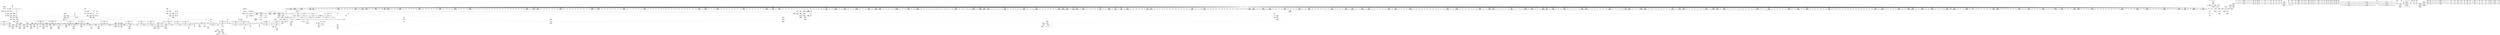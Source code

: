 digraph {
	CE0x4135940 [shape=record,shape=Mrecord,label="{CE0x4135940|i8_1|*Constant*}"]
	CE0x419ce30 [shape=record,shape=Mrecord,label="{CE0x419ce30|272:_i8*,_:_CRE_578,579_}"]
	CE0x4189f40 [shape=record,shape=Mrecord,label="{CE0x4189f40|272:_i8*,_:_CRE_1265,1266_}"]
	CE0x41a1810 [shape=record,shape=Mrecord,label="{CE0x41a1810|272:_i8*,_:_CRE_712,720_|*MultipleSource*|Function::selinux_quotactl&Arg::sb::|Function::superblock_has_perm&Arg::sb::|security/selinux/hooks.c,1865}"]
	CE0x419f8b0 [shape=record,shape=Mrecord,label="{CE0x419f8b0|272:_i8*,_:_CRE_618,619_}"]
	CE0x419b0c0 [shape=record,shape=Mrecord,label="{CE0x419b0c0|272:_i8*,_:_CRE_528,536_|*MultipleSource*|Function::selinux_quotactl&Arg::sb::|Function::superblock_has_perm&Arg::sb::|security/selinux/hooks.c,1865}"]
	CE0x41982e0 [shape=record,shape=Mrecord,label="{CE0x41982e0|8:_i32,_:_CRE_90,91_}"]
	CE0x419dc00 [shape=record,shape=Mrecord,label="{CE0x419dc00|272:_i8*,_:_CRE_591,592_}"]
	CE0x41774d0 [shape=record,shape=Mrecord,label="{CE0x41774d0|272:_i8*,_:_CRE_428,429_}"]
	CE0x41c8920 [shape=record,shape=Mrecord,label="{CE0x41c8920|8:_i32,_:_CRE_264,265_}"]
	CE0x41c94d0 [shape=record,shape=Mrecord,label="{CE0x41c94d0|8:_i32,_:_CRE_275,276_}"]
	CE0x41a1600 [shape=record,shape=Mrecord,label="{CE0x41a1600|272:_i8*,_:_CRE_704,708_|*MultipleSource*|Function::selinux_quotactl&Arg::sb::|Function::superblock_has_perm&Arg::sb::|security/selinux/hooks.c,1865}"]
	CE0x41c9a20 [shape=record,shape=Mrecord,label="{CE0x41c9a20|i32_(i32,_i32,_i16,_i32,_%struct.common_audit_data*)*_bitcast_(i32_(i32,_i32,_i16,_i32,_%struct.common_audit_data.495*)*_avc_has_perm_to_i32_(i32,_i32,_i16,_i32,_%struct.common_audit_data*)*)|*Constant*}"]
	CE0x418caa0 [shape=record,shape=Mrecord,label="{CE0x418caa0|272:_i8*,_:_CRE_1324,1325_}"]
	CE0x417e900 [shape=record,shape=Mrecord,label="{CE0x417e900|selinux_quotactl:tmp33|security/selinux/hooks.c,2039}"]
	CE0x418dfe0 [shape=record,shape=Mrecord,label="{CE0x418dfe0|272:_i8*,_:_CRE_1344,1345_}"]
	CE0x4158730 [shape=record,shape=Mrecord,label="{CE0x4158730|cred_sid:tmp2|*SummSource*}"]
	CE0x4196520 [shape=record,shape=Mrecord,label="{CE0x4196520|272:_i8*,_:_CRE_1704,1712_|*MultipleSource*|Function::selinux_quotactl&Arg::sb::|Function::superblock_has_perm&Arg::sb::|security/selinux/hooks.c,1865}"]
	CE0x411aeb0 [shape=record,shape=Mrecord,label="{CE0x411aeb0|i32_8388609|*Constant*|*SummSink*}"]
	CE0x41865a0 [shape=record,shape=Mrecord,label="{CE0x41865a0|272:_i8*,_:_CRE_200,204_|*MultipleSource*|Function::selinux_quotactl&Arg::sb::|Function::superblock_has_perm&Arg::sb::|security/selinux/hooks.c,1865}"]
	CE0x41a9540 [shape=record,shape=Mrecord,label="{CE0x41a9540|272:_i8*,_:_CRE_1875,1876_}"]
	CE0x4176a30 [shape=record,shape=Mrecord,label="{CE0x4176a30|272:_i8*,_:_CRE_418,419_}"]
	CE0x4179b10 [shape=record,shape=Mrecord,label="{CE0x4179b10|272:_i8*,_:_CRE_464,472_|*MultipleSource*|Function::selinux_quotactl&Arg::sb::|Function::superblock_has_perm&Arg::sb::|security/selinux/hooks.c,1865}"]
	CE0x4189060 [shape=record,shape=Mrecord,label="{CE0x4189060|272:_i8*,_:_CRE_1251,1252_}"]
	CE0x4118700 [shape=record,shape=Mrecord,label="{CE0x4118700|selinux_quotactl:if.then|*SummSource*}"]
	CE0x40febe0 [shape=record,shape=Mrecord,label="{CE0x40febe0|i32_8388612|*Constant*|*SummSink*}"]
	CE0x41a2cf0 [shape=record,shape=Mrecord,label="{CE0x41a2cf0|272:_i8*,_:_CRE_1216,1217_}"]
	CE0x41a1e40 [shape=record,shape=Mrecord,label="{CE0x41a1e40|272:_i8*,_:_CRE_880,896_|*MultipleSource*|Function::selinux_quotactl&Arg::sb::|Function::superblock_has_perm&Arg::sb::|security/selinux/hooks.c,1865}"]
	CE0x415db40 [shape=record,shape=Mrecord,label="{CE0x415db40|superblock_has_perm:cred|Function::superblock_has_perm&Arg::cred::|*SummSink*}"]
	CE0x41795c0 [shape=record,shape=Mrecord,label="{CE0x41795c0|272:_i8*,_:_CRE_459,460_}"]
	CE0x4194ba0 [shape=record,shape=Mrecord,label="{CE0x4194ba0|272:_i8*,_:_CRE_1666,1667_}"]
	CE0x418cee0 [shape=record,shape=Mrecord,label="{CE0x418cee0|272:_i8*,_:_CRE_1328,1329_}"]
	CE0x41c8e70 [shape=record,shape=Mrecord,label="{CE0x41c8e70|8:_i32,_:_CRE_269,270_}"]
	CE0x4108880 [shape=record,shape=Mrecord,label="{CE0x4108880|selinux_quotactl:tmp}"]
	CE0x41a1c30 [shape=record,shape=Mrecord,label="{CE0x41a1c30|272:_i8*,_:_CRE_736,880_|*MultipleSource*|Function::selinux_quotactl&Arg::sb::|Function::superblock_has_perm&Arg::sb::|security/selinux/hooks.c,1865}"]
	CE0x4185030 [shape=record,shape=Mrecord,label="{CE0x4185030|272:_i8*,_:_CRE_144,152_|*MultipleSource*|Function::selinux_quotactl&Arg::sb::|Function::superblock_has_perm&Arg::sb::|security/selinux/hooks.c,1865}"]
	CE0x4159d60 [shape=record,shape=Mrecord,label="{CE0x4159d60|cred_sid:bb|*SummSource*}"]
	CE0x418c660 [shape=record,shape=Mrecord,label="{CE0x418c660|272:_i8*,_:_CRE_1320,1321_}"]
	CE0x4193110 [shape=record,shape=Mrecord,label="{CE0x4193110|272:_i8*,_:_CRE_1641,1642_}"]
	CE0x4131090 [shape=record,shape=Mrecord,label="{CE0x4131090|selinux_quotactl:tmp11|security/selinux/hooks.c,2016}"]
	CE0x418efd0 [shape=record,shape=Mrecord,label="{CE0x418efd0|272:_i8*,_:_CRE_1359,1360_}"]
	CE0x419aca0 [shape=record,shape=Mrecord,label="{CE0x419aca0|272:_i8*,_:_CRE_504,512_|*MultipleSource*|Function::selinux_quotactl&Arg::sb::|Function::superblock_has_perm&Arg::sb::|security/selinux/hooks.c,1865}"]
	CE0x41113b0 [shape=record,shape=Mrecord,label="{CE0x41113b0|selinux_quotactl:tmp8|security/selinux/hooks.c,2016|*SummSink*}"]
	CE0x41977e0 [shape=record,shape=Mrecord,label="{CE0x41977e0|8:_i32,_:_CRE_79,80_}"]
	CE0x41978e0 [shape=record,shape=Mrecord,label="{CE0x41978e0|8:_i32,_:_CRE_80,81_}"]
	CE0x419a590 [shape=record,shape=Mrecord,label="{CE0x419a590|%struct.task_struct*_(%struct.task_struct**)*_asm_movq_%gs:$_1:P_,$0_,_r,im,_dirflag_,_fpsr_,_flags_|*SummSource*}"]
	CE0x418d650 [shape=record,shape=Mrecord,label="{CE0x418d650|272:_i8*,_:_CRE_1335,1336_}"]
	CE0x418b980 [shape=record,shape=Mrecord,label="{CE0x418b980|272:_i8*,_:_CRE_1307,1308_}"]
	CE0x415da30 [shape=record,shape=Mrecord,label="{CE0x415da30|superblock_has_perm:cred|Function::superblock_has_perm&Arg::cred::|*SummSource*}"]
	CE0x4176c50 [shape=record,shape=Mrecord,label="{CE0x4176c50|272:_i8*,_:_CRE_420,421_}"]
	CE0x4111420 [shape=record,shape=Mrecord,label="{CE0x4111420|i64_5|*Constant*}"]
	CE0x4110da0 [shape=record,shape=Mrecord,label="{CE0x4110da0|selinux_quotactl:tmp21|security/selinux/hooks.c,2019|*SummSink*}"]
	CE0x4192230 [shape=record,shape=Mrecord,label="{CE0x4192230|272:_i8*,_:_CRE_1627,1628_}"]
	CE0x418cdd0 [shape=record,shape=Mrecord,label="{CE0x418cdd0|272:_i8*,_:_CRE_1327,1328_}"]
	CE0x4120250 [shape=record,shape=Mrecord,label="{CE0x4120250|i64*_getelementptr_inbounds_(_27_x_i64_,_27_x_i64_*___llvm_gcov_ctr148,_i64_0,_i64_22)|*Constant*}"]
	CE0x4133110 [shape=record,shape=Mrecord,label="{CE0x4133110|get_current:tmp2|*SummSink*}"]
	CE0x411f710 [shape=record,shape=Mrecord,label="{CE0x411f710|i64**_getelementptr_inbounds_(_3_x_i64*_,_3_x_i64*_*___llvm_gcda_edge_table149,_i64_0,_i64_1)|*Constant*|*SummSink*}"]
	CE0x5478320 [shape=record,shape=Mrecord,label="{CE0x5478320|i32_0|*Constant*|*SummSource*}"]
	CE0x417e280 [shape=record,shape=Mrecord,label="{CE0x417e280|selinux_quotactl:tmp32|security/selinux/hooks.c,2039}"]
	CE0x41089e0 [shape=record,shape=Mrecord,label="{CE0x41089e0|selinux_quotactl:sw.bb10}"]
	CE0x41a13f0 [shape=record,shape=Mrecord,label="{CE0x41a13f0|272:_i8*,_:_CRE_696,704_|*MultipleSource*|Function::selinux_quotactl&Arg::sb::|Function::superblock_has_perm&Arg::sb::|security/selinux/hooks.c,1865}"]
	CE0x41a6e10 [shape=record,shape=Mrecord,label="{CE0x41a6e10|272:_i8*,_:_CRE_1736,1752_|*MultipleSource*|Function::selinux_quotactl&Arg::sb::|Function::superblock_has_perm&Arg::sb::|security/selinux/hooks.c,1865}"]
	CE0x41c1080 [shape=record,shape=Mrecord,label="{CE0x41c1080|8:_i32,_:_CRE_36,37_}"]
	CE0x4124af0 [shape=record,shape=Mrecord,label="{CE0x4124af0|selinux_quotactl:tmp19|security/selinux/hooks.c,2016}"]
	CE0x4130000 [shape=record,shape=Mrecord,label="{CE0x4130000|superblock_has_perm:entry}"]
	CE0x410ad30 [shape=record,shape=Mrecord,label="{CE0x410ad30|i64_3|*Constant*|*SummSink*}"]
	CE0x41c6c70 [shape=record,shape=Mrecord,label="{CE0x41c6c70|8:_i32,_:_CRE_237,238_}"]
	CE0x4100200 [shape=record,shape=Mrecord,label="{CE0x4100200|selinux_quotactl:land.lhs.true|*SummSink*}"]
	CE0x41556f0 [shape=record,shape=Mrecord,label="{CE0x41556f0|cred_sid:security|security/selinux/hooks.c,196|*SummSource*}"]
	CE0x41c2160 [shape=record,shape=Mrecord,label="{CE0x41c2160|8:_i32,_:_CRE_54,55_}"]
	CE0x419c4a0 [shape=record,shape=Mrecord,label="{CE0x419c4a0|272:_i8*,_:_CRE_569,570_}"]
	CE0x41c2260 [shape=record,shape=Mrecord,label="{CE0x41c2260|8:_i32,_:_CRE_55,56_}"]
	CE0x41a8f10 [shape=record,shape=Mrecord,label="{CE0x41a8f10|272:_i8*,_:_CRE_1872,1873_}"]
	CE0x41896c0 [shape=record,shape=Mrecord,label="{CE0x41896c0|272:_i8*,_:_CRE_1257,1258_}"]
	CE0x4154c10 [shape=record,shape=Mrecord,label="{CE0x4154c10|_call_void_mcount()_#3|*SummSource*}"]
	CE0x4130150 [shape=record,shape=Mrecord,label="{CE0x4130150|selinux_quotactl:tmp15|security/selinux/hooks.c,2016|*SummSink*}"]
	CE0x413b2e0 [shape=record,shape=Mrecord,label="{CE0x413b2e0|272:_i8*,_:_CRE_320,328_|*MultipleSource*|Function::selinux_quotactl&Arg::sb::|Function::superblock_has_perm&Arg::sb::|security/selinux/hooks.c,1865}"]
	CE0x418fb80 [shape=record,shape=Mrecord,label="{CE0x418fb80|272:_i8*,_:_CRE_1370,1371_}"]
	CE0x413a3a0 [shape=record,shape=Mrecord,label="{CE0x413a3a0|i64*_null|*Constant*|*SummSource*}"]
	CE0x41c7e80 [shape=record,shape=Mrecord,label="{CE0x41c7e80|8:_i32,_:_CRE_254,255_}"]
	CE0x41a0fd0 [shape=record,shape=Mrecord,label="{CE0x41a0fd0|272:_i8*,_:_CRE_672,680_|*MultipleSource*|Function::selinux_quotactl&Arg::sb::|Function::superblock_has_perm&Arg::sb::|security/selinux/hooks.c,1865}"]
	CE0x41232e0 [shape=record,shape=Mrecord,label="{CE0x41232e0|get_current:entry|*SummSource*}"]
	CE0x4194430 [shape=record,shape=Mrecord,label="{CE0x4194430|272:_i8*,_:_CRE_1659,1660_}"]
	CE0x41ca490 [shape=record,shape=Mrecord,label="{CE0x41ca490|avc_has_perm:tclass|Function::avc_has_perm&Arg::tclass::}"]
	CE0x41c5840 [shape=record,shape=Mrecord,label="{CE0x41c5840|8:_i32,_:_CRE_218,219_}"]
	CE0x4183c80 [shape=record,shape=Mrecord,label="{CE0x4183c80|__llvm_gcov_indirect_counter_increment:exit|*SummSource*}"]
	CE0x41166c0 [shape=record,shape=Mrecord,label="{CE0x41166c0|i64_1|*Constant*}"]
	CE0x41236f0 [shape=record,shape=Mrecord,label="{CE0x41236f0|selinux_quotactl:if.end8}"]
	CE0x411afb0 [shape=record,shape=Mrecord,label="{CE0x411afb0|selinux_quotactl:cmds|Function::selinux_quotactl&Arg::cmds::}"]
	CE0x4135bd0 [shape=record,shape=Mrecord,label="{CE0x4135bd0|__llvm_gcov_indirect_counter_increment:tmp|*SummSource*}"]
	CE0x41894a0 [shape=record,shape=Mrecord,label="{CE0x41894a0|272:_i8*,_:_CRE_1255,1256_}"]
	CE0x4123680 [shape=record,shape=Mrecord,label="{CE0x4123680|selinux_quotactl:sw.bb|*SummSink*}"]
	CE0x41985e0 [shape=record,shape=Mrecord,label="{CE0x41985e0|8:_i32,_:_CRE_93,94_}"]
	CE0x413bf40 [shape=record,shape=Mrecord,label="{CE0x413bf40|272:_i8*,_:_CRE_368,372_|*MultipleSource*|Function::selinux_quotactl&Arg::sb::|Function::superblock_has_perm&Arg::sb::|security/selinux/hooks.c,1865}"]
	CE0x419cd20 [shape=record,shape=Mrecord,label="{CE0x419cd20|272:_i8*,_:_CRE_577,578_}"]
	CE0x41775e0 [shape=record,shape=Mrecord,label="{CE0x41775e0|272:_i8*,_:_CRE_429,430_}"]
	CE0x415d070 [shape=record,shape=Mrecord,label="{CE0x415d070|0:_i32,_4:_i32,_8:_i32,_12:_i32,_:_CMRE_16,20_|*MultipleSource*|security/selinux/hooks.c,196|*LoadInst*|security/selinux/hooks.c,196|security/selinux/hooks.c,197}"]
	CE0x4192de0 [shape=record,shape=Mrecord,label="{CE0x4192de0|272:_i8*,_:_CRE_1638,1639_}"]
	CE0x41c9d80 [shape=record,shape=Mrecord,label="{CE0x41c9d80|avc_has_perm:tsid|Function::avc_has_perm&Arg::tsid::|*SummSink*}"]
	CE0x4188450 [shape=record,shape=Mrecord,label="{CE0x4188450|i64*_null|*Constant*}"]
	CE0x417d660 [shape=record,shape=Mrecord,label="{CE0x417d660|selinux_quotactl:tmp31|security/selinux/hooks.c,2036|*SummSink*}"]
	CE0x41a11e0 [shape=record,shape=Mrecord,label="{CE0x41a11e0|272:_i8*,_:_CRE_680,696_|*MultipleSource*|Function::selinux_quotactl&Arg::sb::|Function::superblock_has_perm&Arg::sb::|security/selinux/hooks.c,1865}"]
	CE0x417ecb0 [shape=record,shape=Mrecord,label="{CE0x417ecb0|selinux_quotactl:tmp33|security/selinux/hooks.c,2039|*SummSource*}"]
	CE0x410dc50 [shape=record,shape=Mrecord,label="{CE0x410dc50|selinux_quotactl:tobool1|security/selinux/hooks.c,2016|*SummSource*}"]
	CE0x41c1150 [shape=record,shape=Mrecord,label="{CE0x41c1150|8:_i32,_:_CRE_37,38_}"]
	CE0x4183e40 [shape=record,shape=Mrecord,label="{CE0x4183e40|272:_i8*,_:_CRE_16,20_|*MultipleSource*|Function::selinux_quotactl&Arg::sb::|Function::superblock_has_perm&Arg::sb::|security/selinux/hooks.c,1865}"]
	CE0x418fda0 [shape=record,shape=Mrecord,label="{CE0x418fda0|272:_i8*,_:_CRE_1372,1373_}"]
	CE0x41a4120 [shape=record,shape=Mrecord,label="{CE0x41a4120|272:_i8*,_:_CRE_1235,1236_}"]
	CE0x412f940 [shape=record,shape=Mrecord,label="{CE0x412f940|selinux_quotactl:call9|security/selinux/hooks.c,2028|*SummSource*}"]
	CE0x41111a0 [shape=record,shape=Mrecord,label="{CE0x41111a0|selinux_quotactl:tmp22|security/selinux/hooks.c,2019|*SummSource*}"]
	CE0x4158b30 [shape=record,shape=Mrecord,label="{CE0x4158b30|cred_sid:tmp3|*SummSink*}"]
	CE0x41a4450 [shape=record,shape=Mrecord,label="{CE0x41a4450|272:_i8*,_:_CRE_1238,1239_}"]
	CE0x4da1bd0 [shape=record,shape=Mrecord,label="{CE0x4da1bd0|i8_1|*Constant*|*SummSource*}"]
	CE0x414d700 [shape=record,shape=Mrecord,label="{CE0x414d700|i64**_getelementptr_inbounds_(_3_x_i64*_,_3_x_i64*_*___llvm_gcda_edge_table149,_i64_0,_i64_2)|*Constant*|*SummSource*}"]
	CE0x41ca090 [shape=record,shape=Mrecord,label="{CE0x41ca090|i16_5|*Constant*|*SummSource*}"]
	CE0x415b330 [shape=record,shape=Mrecord,label="{CE0x415b330|superblock_has_perm:call2|security/selinux/hooks.c,1866}"]
	CE0x41a80a0 [shape=record,shape=Mrecord,label="{CE0x41a80a0|272:_i8*,_:_CRE_1816,1824_|*MultipleSource*|Function::selinux_quotactl&Arg::sb::|Function::superblock_has_perm&Arg::sb::|security/selinux/hooks.c,1865}"]
	CE0x4182ea0 [shape=record,shape=Mrecord,label="{CE0x4182ea0|272:_i8*,_:_CRE_8,16_|*MultipleSource*|Function::selinux_quotactl&Arg::sb::|Function::superblock_has_perm&Arg::sb::|security/selinux/hooks.c,1865}"]
	CE0x410f300 [shape=record,shape=Mrecord,label="{CE0x410f300|selinux_quotactl:cred4|security/selinux/hooks.c,2016|*SummSource*}"]
	CE0x414e5f0 [shape=record,shape=Mrecord,label="{CE0x414e5f0|selinux_quotactl:tmp29|security/selinux/hooks.c,2033|*SummSink*}"]
	CE0x40ffd30 [shape=record,shape=Mrecord,label="{CE0x40ffd30|GLOBAL:__llvm_gcov_ctr148|Global_var:__llvm_gcov_ctr148|*SummSource*}"]
	CE0x41c7d70 [shape=record,shape=Mrecord,label="{CE0x41c7d70|8:_i32,_:_CRE_253,254_}"]
	CE0x4133a50 [shape=record,shape=Mrecord,label="{CE0x4133a50|i64*_getelementptr_inbounds_(_27_x_i64_,_27_x_i64_*___llvm_gcov_ctr148,_i64_0,_i64_12)|*Constant*|*SummSink*}"]
	CE0x41c1760 [shape=record,shape=Mrecord,label="{CE0x41c1760|8:_i32,_:_CRE_44,45_}"]
	CE0x410a2e0 [shape=record,shape=Mrecord,label="{CE0x410a2e0|selinux_quotactl:if.end|*SummSource*}"]
	CE0x4181410 [shape=record,shape=Mrecord,label="{CE0x4181410|get_current:bb}"]
	CE0x411de60 [shape=record,shape=Mrecord,label="{CE0x411de60|GLOBAL:superblock_has_perm|*Constant*}"]
	CE0x419e590 [shape=record,shape=Mrecord,label="{CE0x419e590|272:_i8*,_:_CRE_600,601_}"]
	CE0x4198ae0 [shape=record,shape=Mrecord,label="{CE0x4198ae0|8:_i32,_:_CRE_98,99_}"]
	CE0x41389e0 [shape=record,shape=Mrecord,label="{CE0x41389e0|superblock_has_perm:call|security/selinux/hooks.c,1863|*SummSource*}"]
	CE0x413b0d0 [shape=record,shape=Mrecord,label="{CE0x413b0d0|272:_i8*,_:_CRE_312,320_|*MultipleSource*|Function::selinux_quotactl&Arg::sb::|Function::superblock_has_perm&Arg::sb::|security/selinux/hooks.c,1865}"]
	CE0x412d3a0 [shape=record,shape=Mrecord,label="{CE0x412d3a0|i32_2016|*Constant*}"]
	CE0x41c1860 [shape=record,shape=Mrecord,label="{CE0x41c1860|8:_i32,_:_CRE_45,46_}"]
	CE0x419f470 [shape=record,shape=Mrecord,label="{CE0x419f470|272:_i8*,_:_CRE_614,615_}"]
	CE0x415bcc0 [shape=record,shape=Mrecord,label="{CE0x415bcc0|avc_has_perm:ssid|Function::avc_has_perm&Arg::ssid::}"]
	CE0x4179290 [shape=record,shape=Mrecord,label="{CE0x4179290|272:_i8*,_:_CRE_456,457_}"]
	CE0x418d100 [shape=record,shape=Mrecord,label="{CE0x418d100|272:_i8*,_:_CRE_1330,1331_}"]
	"CONST[source:0(mediator),value:2(dynamic)][purpose:{subject}][SrcIdx:12]"
	CE0x411f450 [shape=record,shape=Mrecord,label="{CE0x411f450|i64**_getelementptr_inbounds_(_3_x_i64*_,_3_x_i64*_*___llvm_gcda_edge_table149,_i64_0,_i64_1)|*Constant*|*SummSource*}"]
	CE0x41c73e0 [shape=record,shape=Mrecord,label="{CE0x41c73e0|8:_i32,_:_CRE_244,245_}"]
	CE0x4174500 [shape=record,shape=Mrecord,label="{CE0x4174500|superblock_has_perm:tmp1}"]
	CE0x411aa70 [shape=record,shape=Mrecord,label="{CE0x411aa70|i32_8388616|*Constant*|*SummSource*}"]
	CE0x41169b0 [shape=record,shape=Mrecord,label="{CE0x41169b0|selinux_quotactl:return}"]
	CE0x414e9c0 [shape=record,shape=Mrecord,label="{CE0x414e9c0|selinux_quotactl:call11|security/selinux/hooks.c,2033}"]
	CE0x419c090 [shape=record,shape=Mrecord,label="{CE0x419c090|272:_i8*,_:_CRE_565,566_}"]
	CE0x417b390 [shape=record,shape=Mrecord,label="{CE0x417b390|i64*_getelementptr_inbounds_(_2_x_i64_,_2_x_i64_*___llvm_gcov_ctr151,_i64_0,_i64_1)|*Constant*|*SummSource*}"]
	CE0x419e6a0 [shape=record,shape=Mrecord,label="{CE0x419e6a0|272:_i8*,_:_CRE_601,602_}"]
	CE0x4124d70 [shape=record,shape=Mrecord,label="{CE0x4124d70|selinux_quotactl:tmp19|security/selinux/hooks.c,2016|*SummSource*}"]
	CE0x41c7c60 [shape=record,shape=Mrecord,label="{CE0x41c7c60|8:_i32,_:_CRE_252,253_}"]
	CE0x41885b0 [shape=record,shape=Mrecord,label="{CE0x41885b0|__llvm_gcov_indirect_counter_increment:counter}"]
	CE0x411a950 [shape=record,shape=Mrecord,label="{CE0x411a950|i32_8388616|*Constant*}"]
	CE0x49b7bd0 [shape=record,shape=Mrecord,label="{CE0x49b7bd0|i64_0|*Constant*|*SummSink*}"]
	CE0x418b770 [shape=record,shape=Mrecord,label="{CE0x418b770|272:_i8*,_:_CRE_1306,1307_}"]
	CE0x4117110 [shape=record,shape=Mrecord,label="{CE0x4117110|GLOBAL:__llvm_gcov_indirect_counter_increment|*Constant*}"]
	CE0x410ddc0 [shape=record,shape=Mrecord,label="{CE0x410ddc0|selinux_quotactl:tobool1|security/selinux/hooks.c,2016|*SummSink*}"]
	CE0x41c2c60 [shape=record,shape=Mrecord,label="{CE0x41c2c60|8:_i32,_:_CRE_65,66_}"]
	CE0x4185200 [shape=record,shape=Mrecord,label="{CE0x4185200|272:_i8*,_:_CRE_152,160_|*MultipleSource*|Function::selinux_quotactl&Arg::sb::|Function::superblock_has_perm&Arg::sb::|security/selinux/hooks.c,1865}"]
	CE0x410da90 [shape=record,shape=Mrecord,label="{CE0x410da90|selinux_quotactl:entry|*SummSource*}"]
	CE0x4195310 [shape=record,shape=Mrecord,label="{CE0x4195310|272:_i8*,_:_CRE_1673,1674_}"]
	CE0x4176b40 [shape=record,shape=Mrecord,label="{CE0x4176b40|272:_i8*,_:_CRE_419,420_}"]
	CE0x418f630 [shape=record,shape=Mrecord,label="{CE0x418f630|272:_i8*,_:_CRE_1365,1366_}"]
	CE0x4142690 [shape=record,shape=Mrecord,label="{CE0x4142690|selinux_quotactl:tmp7|security/selinux/hooks.c,2016|*SummSource*}"]
	CE0x4109080 [shape=record,shape=Mrecord,label="{CE0x4109080|selinux_quotactl:sw.epilog|*SummSource*}"]
	CE0x417ccd0 [shape=record,shape=Mrecord,label="{CE0x417ccd0|i64*_getelementptr_inbounds_(_27_x_i64_,_27_x_i64_*___llvm_gcov_ctr148,_i64_0,_i64_24)|*Constant*|*SummSink*}"]
	CE0x4112df0 [shape=record,shape=Mrecord,label="{CE0x4112df0|i32_8388613|*Constant*|*SummSink*}"]
	CE0x4194a90 [shape=record,shape=Mrecord,label="{CE0x4194a90|272:_i8*,_:_CRE_1665,1666_}"]
	CE0x411d080 [shape=record,shape=Mrecord,label="{CE0x411d080|272:_i8*,_:_CRE_20,21_|*MultipleSource*|Function::selinux_quotactl&Arg::sb::|Function::superblock_has_perm&Arg::sb::|security/selinux/hooks.c,1865}"]
	CE0x419e8c0 [shape=record,shape=Mrecord,label="{CE0x419e8c0|272:_i8*,_:_CRE_603,604_}"]
	CE0x418d210 [shape=record,shape=Mrecord,label="{CE0x418d210|272:_i8*,_:_CRE_1331,1332_}"]
	CE0x4187080 [shape=record,shape=Mrecord,label="{CE0x4187080|272:_i8*,_:_CRE_256,264_|*MultipleSource*|Function::selinux_quotactl&Arg::sb::|Function::superblock_has_perm&Arg::sb::|security/selinux/hooks.c,1865}"]
	CE0x415afd0 [shape=record,shape=Mrecord,label="{CE0x415afd0|COLLAPSED:_GCMRE___llvm_gcov_ctr131_internal_global_2_x_i64_zeroinitializer:_elem_0:default:}"]
	CE0x41c6830 [shape=record,shape=Mrecord,label="{CE0x41c6830|8:_i32,_:_CRE_233,234_}"]
	CE0x4125750 [shape=record,shape=Mrecord,label="{CE0x4125750|__llvm_gcov_indirect_counter_increment:pred|*SummSource*}"]
	CE0x4195b90 [shape=record,shape=Mrecord,label="{CE0x4195b90|272:_i8*,_:_CRE_1681,1682_}"]
	CE0x4135b10 [shape=record,shape=Mrecord,label="{CE0x4135b10|__llvm_gcov_indirect_counter_increment:tmp}"]
	CE0x4113320 [shape=record,shape=Mrecord,label="{CE0x4113320|i32_8388612|*Constant*|*SummSource*}"]
	CE0x41752b0 [shape=record,shape=Mrecord,label="{CE0x41752b0|__llvm_gcov_indirect_counter_increment:tmp6}"]
	CE0x4122840 [shape=record,shape=Mrecord,label="{CE0x4122840|cred_sid:tmp4|*LoadInst*|security/selinux/hooks.c,196|*SummSource*}"]
	CE0x417b0e0 [shape=record,shape=Mrecord,label="{CE0x417b0e0|superblock_has_perm:tmp1|*SummSink*}"]
	CE0x4193330 [shape=record,shape=Mrecord,label="{CE0x4193330|272:_i8*,_:_CRE_1643,1644_}"]
	CE0x4141340 [shape=record,shape=Mrecord,label="{CE0x4141340|GLOBAL:selinux_quotactl.__warned|Global_var:selinux_quotactl.__warned}"]
	CE0x4116150 [shape=record,shape=Mrecord,label="{CE0x4116150|selinux_quotactl:do.end|*SummSink*}"]
	CE0x41299e0 [shape=record,shape=Mrecord,label="{CE0x41299e0|selinux_quotactl:tmp18|security/selinux/hooks.c,2016|*SummSource*}"]
	CE0x415c870 [shape=record,shape=Mrecord,label="{CE0x415c870|0:_i32,_4:_i32,_8:_i32,_12:_i32,_:_CMRE_4,8_|*MultipleSource*|security/selinux/hooks.c,196|*LoadInst*|security/selinux/hooks.c,196|security/selinux/hooks.c,197}"]
	CE0x4180000 [shape=record,shape=Mrecord,label="{CE0x4180000|i64*_getelementptr_inbounds_(_27_x_i64_,_27_x_i64_*___llvm_gcov_ctr148,_i64_0,_i64_26)|*Constant*|*SummSink*}"]
	CE0x41163d0 [shape=record,shape=Mrecord,label="{CE0x41163d0|selinux_quotactl:do.end|*SummSource*}"]
	CE0x4112810 [shape=record,shape=Mrecord,label="{CE0x4112810|i32_8388614|*Constant*|*SummSource*}"]
	CE0x410e100 [shape=record,shape=Mrecord,label="{CE0x410e100|selinux_quotactl:tobool6|security/selinux/hooks.c,2019|*SummSource*}"]
	CE0x418ae20 [shape=record,shape=Mrecord,label="{CE0x418ae20|272:_i8*,_:_CRE_1279,1280_}"]
	CE0x4196ee0 [shape=record,shape=Mrecord,label="{CE0x4196ee0|8:_i32,_:_CRE_70,71_}"]
	CE0x4184ac0 [shape=record,shape=Mrecord,label="{CE0x4184ac0|272:_i8*,_:_CRE_128,132_|*MultipleSource*|Function::selinux_quotactl&Arg::sb::|Function::superblock_has_perm&Arg::sb::|security/selinux/hooks.c,1865}"]
	CE0x419d5a0 [shape=record,shape=Mrecord,label="{CE0x419d5a0|272:_i8*,_:_CRE_585,586_}"]
	CE0x41c2a60 [shape=record,shape=Mrecord,label="{CE0x41c2a60|8:_i32,_:_CRE_63,64_}"]
	CE0x4123bf0 [shape=record,shape=Mrecord,label="{CE0x4123bf0|selinux_quotactl:tmp25|security/selinux/hooks.c,2020|*SummSink*}"]
	CE0x413c570 [shape=record,shape=Mrecord,label="{CE0x413c570|272:_i8*,_:_CRE_392,393_}"]
	CE0x4155b80 [shape=record,shape=Mrecord,label="{CE0x4155b80|i32_1|*Constant*}"]
	CE0x4191680 [shape=record,shape=Mrecord,label="{CE0x4191680|272:_i8*,_:_CRE_1617,1618_}"]
	CE0x4190a20 [shape=record,shape=Mrecord,label="{CE0x4190a20|272:_i8*,_:_CRE_1584,1592_|*MultipleSource*|Function::selinux_quotactl&Arg::sb::|Function::superblock_has_perm&Arg::sb::|security/selinux/hooks.c,1865}"]
	CE0x419ef20 [shape=record,shape=Mrecord,label="{CE0x419ef20|272:_i8*,_:_CRE_609,610_}"]
	CE0x410db40 [shape=record,shape=Mrecord,label="{CE0x410db40|selinux_quotactl:tobool1|security/selinux/hooks.c,2016}"]
	CE0x412fbe0 [shape=record,shape=Mrecord,label="{CE0x412fbe0|GLOBAL:superblock_has_perm|*Constant*|*SummSource*}"]
	CE0x41c4240 [shape=record,shape=Mrecord,label="{CE0x41c4240|8:_i32,_:_CRE_168,176_|*MultipleSource*|*LoadInst*|security/selinux/hooks.c,1865|security/selinux/hooks.c,1865|security/selinux/hooks.c,1866}"]
	CE0x41794b0 [shape=record,shape=Mrecord,label="{CE0x41794b0|272:_i8*,_:_CRE_458,459_}"]
	CE0x419c7d0 [shape=record,shape=Mrecord,label="{CE0x419c7d0|272:_i8*,_:_CRE_572,573_}"]
	CE0x41083e0 [shape=record,shape=Mrecord,label="{CE0x41083e0|selinux_quotactl:bb}"]
	CE0x413b4b0 [shape=record,shape=Mrecord,label="{CE0x413b4b0|272:_i8*,_:_CRE_328,336_|*MultipleSource*|Function::selinux_quotactl&Arg::sb::|Function::superblock_has_perm&Arg::sb::|security/selinux/hooks.c,1865}"]
	CE0x418c990 [shape=record,shape=Mrecord,label="{CE0x418c990|272:_i8*,_:_CRE_1323,1324_}"]
	CE0x41ca1c0 [shape=record,shape=Mrecord,label="{CE0x41ca1c0|i16_5|*Constant*|*SummSink*}"]
	CE0x418aaf0 [shape=record,shape=Mrecord,label="{CE0x418aaf0|272:_i8*,_:_CRE_1276,1277_}"]
	CE0x4188290 [shape=record,shape=Mrecord,label="{CE0x4188290|8:_i32,_:_CRE_16,20_|*MultipleSource*|*LoadInst*|security/selinux/hooks.c,1865|security/selinux/hooks.c,1865|security/selinux/hooks.c,1866}"]
	CE0x418da90 [shape=record,shape=Mrecord,label="{CE0x418da90|272:_i8*,_:_CRE_1339,1340_}"]
	CE0x4109890 [shape=record,shape=Mrecord,label="{CE0x4109890|i64_3|*Constant*|*SummSource*}"]
	CE0x41c6d80 [shape=record,shape=Mrecord,label="{CE0x41c6d80|8:_i32,_:_CRE_238,239_}"]
	CE0x419f360 [shape=record,shape=Mrecord,label="{CE0x419f360|272:_i8*,_:_CRE_613,614_}"]
	CE0x410d880 [shape=record,shape=Mrecord,label="{CE0x410d880|selinux_quotactl:tmp|*SummSource*}"]
	CE0x411d5f0 [shape=record,shape=Mrecord,label="{CE0x411d5f0|272:_i8*,_:_CRE_40,48_|*MultipleSource*|Function::selinux_quotactl&Arg::sb::|Function::superblock_has_perm&Arg::sb::|security/selinux/hooks.c,1865}"]
	CE0x41aa3f0 [shape=record,shape=Mrecord,label="{CE0x41aa3f0|272:_i8*,_:_CRE_2056,2112_|*MultipleSource*|Function::selinux_quotactl&Arg::sb::|Function::superblock_has_perm&Arg::sb::|security/selinux/hooks.c,1865}"]
	CE0x41771a0 [shape=record,shape=Mrecord,label="{CE0x41771a0|272:_i8*,_:_CRE_425,426_}"]
	CE0x41160a0 [shape=record,shape=Mrecord,label="{CE0x41160a0|GLOBAL:__llvm_gcov_ctr148|Global_var:__llvm_gcov_ctr148|*SummSink*}"]
	CE0x413b910 [shape=record,shape=Mrecord,label="{CE0x413b910|272:_i8*,_:_CRE_344,352_|*MultipleSource*|Function::selinux_quotactl&Arg::sb::|Function::superblock_has_perm&Arg::sb::|security/selinux/hooks.c,1865}"]
	CE0x412c390 [shape=record,shape=Mrecord,label="{CE0x412c390|selinux_quotactl:sb|Function::selinux_quotactl&Arg::sb::|*SummSink*}"]
	CE0x4122970 [shape=record,shape=Mrecord,label="{CE0x4122970|cred_sid:tmp5|security/selinux/hooks.c,196}"]
	CE0x41c84e0 [shape=record,shape=Mrecord,label="{CE0x41c84e0|8:_i32,_:_CRE_260,261_}"]
	CE0x41950f0 [shape=record,shape=Mrecord,label="{CE0x41950f0|272:_i8*,_:_CRE_1671,1672_}"]
	CE0x4181100 [shape=record,shape=Mrecord,label="{CE0x4181100|_ret_i32_%retval.0,_!dbg_!27760|security/selinux/hooks.c,2040|*SummSource*}"]
	CE0x4112a10 [shape=record,shape=Mrecord,label="{CE0x4112a10|i32_8388615|*Constant*|*SummSource*}"]
	CE0x4109cb0 [shape=record,shape=Mrecord,label="{CE0x4109cb0|selinux_quotactl:if.end|*SummSink*}"]
	CE0x415d350 [shape=record,shape=Mrecord,label="{CE0x415d350|cred_sid:tmp6|security/selinux/hooks.c,197}"]
	CE0x41250e0 [shape=record,shape=Mrecord,label="{CE0x41250e0|i64*_getelementptr_inbounds_(_27_x_i64_,_27_x_i64_*___llvm_gcov_ctr148,_i64_0,_i64_0)|*Constant*|*SummSink*}"]
	"CONST[source:0(mediator),value:2(dynamic)][purpose:{subject}][SnkIdx:0]"
	CE0x412dbd0 [shape=record,shape=Mrecord,label="{CE0x412dbd0|i32_78|*Constant*}"]
	CE0x41373a0 [shape=record,shape=Mrecord,label="{CE0x41373a0|i32_-1|*Constant*|*SummSource*}"]
	CE0x41c35a0 [shape=record,shape=Mrecord,label="{CE0x41c35a0|8:_i32,_:_CRE_104,112_|*MultipleSource*|*LoadInst*|security/selinux/hooks.c,1865|security/selinux/hooks.c,1865|security/selinux/hooks.c,1866}"]
	CE0x4138ad0 [shape=record,shape=Mrecord,label="{CE0x4138ad0|superblock_has_perm:call|security/selinux/hooks.c,1863|*SummSink*}"]
	CE0x411f780 [shape=record,shape=Mrecord,label="{CE0x411f780|__llvm_gcov_indirect_counter_increment:counters|Function::__llvm_gcov_indirect_counter_increment&Arg::counters::|*SummSink*}"]
	CE0x41c3c40 [shape=record,shape=Mrecord,label="{CE0x41c3c40|8:_i32,_:_CRE_136,144_|*MultipleSource*|*LoadInst*|security/selinux/hooks.c,1865|security/selinux/hooks.c,1865|security/selinux/hooks.c,1866}"]
	CE0x415c2d0 [shape=record,shape=Mrecord,label="{CE0x415c2d0|avc_has_perm:tsid|Function::avc_has_perm&Arg::tsid::|*SummSource*}"]
	CE0x41c95e0 [shape=record,shape=Mrecord,label="{CE0x41c95e0|8:_i32,_:_CRE_276,277_}"]
	CE0x4178a10 [shape=record,shape=Mrecord,label="{CE0x4178a10|272:_i8*,_:_CRE_448,449_}"]
	CE0x4194ed0 [shape=record,shape=Mrecord,label="{CE0x4194ed0|272:_i8*,_:_CRE_1669,1670_}"]
	CE0x418f960 [shape=record,shape=Mrecord,label="{CE0x418f960|272:_i8*,_:_CRE_1368,1369_}"]
	CE0x41c4c40 [shape=record,shape=Mrecord,label="{CE0x41c4c40|8:_i32,_:_CRE_208,209_}"]
	CE0x419c6c0 [shape=record,shape=Mrecord,label="{CE0x419c6c0|272:_i8*,_:_CRE_571,572_}"]
	CE0x4134bc0 [shape=record,shape=Mrecord,label="{CE0x4134bc0|GLOBAL:cred_sid|*Constant*}"]
	CE0x4123f40 [shape=record,shape=Mrecord,label="{CE0x4123f40|GLOBAL:__llvm_gcov_global_state_pred150|Global_var:__llvm_gcov_global_state_pred150|*SummSource*}"]
	CE0x4135310 [shape=record,shape=Mrecord,label="{CE0x4135310|GLOBAL:current_task|Global_var:current_task|*SummSource*}"]
	CE0x4118010 [shape=record,shape=Mrecord,label="{CE0x4118010|i32_2016|*Constant*|*SummSink*}"]
	CE0x4117ce0 [shape=record,shape=Mrecord,label="{CE0x4117ce0|i64**_getelementptr_inbounds_(_3_x_i64*_,_3_x_i64*_*___llvm_gcda_edge_table149,_i64_0,_i64_1)|*Constant*}"]
	CE0x41a3ce0 [shape=record,shape=Mrecord,label="{CE0x41a3ce0|272:_i8*,_:_CRE_1231,1232_}"]
	CE0x419e260 [shape=record,shape=Mrecord,label="{CE0x419e260|272:_i8*,_:_CRE_597,598_}"]
	CE0x4175780 [shape=record,shape=Mrecord,label="{CE0x4175780|__llvm_gcov_indirect_counter_increment:tmp6|*SummSink*}"]
	CE0x419b4e0 [shape=record,shape=Mrecord,label="{CE0x419b4e0|272:_i8*,_:_CRE_544,552_|*MultipleSource*|Function::selinux_quotactl&Arg::sb::|Function::superblock_has_perm&Arg::sb::|security/selinux/hooks.c,1865}"]
	CE0x417c720 [shape=record,shape=Mrecord,label="{CE0x417c720|i64**_getelementptr_inbounds_(_3_x_i64*_,_3_x_i64*_*___llvm_gcda_edge_table149,_i64_0,_i64_0)|*Constant*|*SummSource*}"]
	CE0x4176e70 [shape=record,shape=Mrecord,label="{CE0x4176e70|272:_i8*,_:_CRE_422,423_}"]
	CE0x415ba60 [shape=record,shape=Mrecord,label="{CE0x415ba60|avc_has_perm:entry|*SummSource*}"]
	CE0x413cef0 [shape=record,shape=Mrecord,label="{CE0x413cef0|272:_i8*,_:_CRE_399,400_}"]
	CE0x419c280 [shape=record,shape=Mrecord,label="{CE0x419c280|272:_i8*,_:_CRE_567,568_}"]
	CE0x41c2560 [shape=record,shape=Mrecord,label="{CE0x41c2560|8:_i32,_:_CRE_58,59_}"]
	CE0x413a9f0 [shape=record,shape=Mrecord,label="{CE0x413a9f0|8:_i32,_:_CRE_8,12_|*MultipleSource*|*LoadInst*|security/selinux/hooks.c,1865|security/selinux/hooks.c,1865|security/selinux/hooks.c,1866}"]
	CE0x415f390 [shape=record,shape=Mrecord,label="{CE0x415f390|_call_void___llvm_gcov_indirect_counter_increment(i32*___llvm_gcov_global_state_pred150,_i64**_getelementptr_inbounds_(_3_x_i64*_,_3_x_i64*_*___llvm_gcda_edge_table149,_i64_0,_i64_2)),_!dbg_!27753|security/selinux/hooks.c,2033|*SummSink*}"]
	CE0x41237b0 [shape=record,shape=Mrecord,label="{CE0x41237b0|selinux_quotactl:tmp25|security/selinux/hooks.c,2020}"]
	CE0x41272c0 [shape=record,shape=Mrecord,label="{CE0x41272c0|i64*_getelementptr_inbounds_(_27_x_i64_,_27_x_i64_*___llvm_gcov_ctr148,_i64_0,_i64_6)|*Constant*}"]
	CE0x4181aa0 [shape=record,shape=Mrecord,label="{CE0x4181aa0|get_current:bb|*SummSink*}"]
	CE0x4195a80 [shape=record,shape=Mrecord,label="{CE0x4195a80|272:_i8*,_:_CRE_1680,1681_}"]
	CE0x4182880 [shape=record,shape=Mrecord,label="{CE0x4182880|272:_i8*,_:_CRE_0,8_|*MultipleSource*|Function::selinux_quotactl&Arg::sb::|Function::superblock_has_perm&Arg::sb::|security/selinux/hooks.c,1865}"]
	CE0x4193cc0 [shape=record,shape=Mrecord,label="{CE0x4193cc0|272:_i8*,_:_CRE_1652,1653_}"]
	CE0x4114e60 [shape=record,shape=Mrecord,label="{CE0x4114e60|selinux_quotactl:call3|security/selinux/hooks.c,2016|*SummSink*}"]
	CE0x41887a0 [shape=record,shape=Mrecord,label="{CE0x41887a0|__llvm_gcov_indirect_counter_increment:tmp3|*SummSink*}"]
	CE0x41ca500 [shape=record,shape=Mrecord,label="{CE0x41ca500|avc_has_perm:tclass|Function::avc_has_perm&Arg::tclass::|*SummSource*}"]
	CE0x4191050 [shape=record,shape=Mrecord,label="{CE0x4191050|272:_i8*,_:_CRE_1600,1604_|*MultipleSource*|Function::selinux_quotactl&Arg::sb::|Function::superblock_has_perm&Arg::sb::|security/selinux/hooks.c,1865}"]
	CE0x4186200 [shape=record,shape=Mrecord,label="{CE0x4186200|272:_i8*,_:_CRE_184,188_|*MultipleSource*|Function::selinux_quotactl&Arg::sb::|Function::superblock_has_perm&Arg::sb::|security/selinux/hooks.c,1865}"]
	CE0x41976e0 [shape=record,shape=Mrecord,label="{CE0x41976e0|8:_i32,_:_CRE_78,79_}"]
	CE0x41818e0 [shape=record,shape=Mrecord,label="{CE0x41818e0|get_current:bb|*SummSource*}"]
	CE0x4195750 [shape=record,shape=Mrecord,label="{CE0x4195750|272:_i8*,_:_CRE_1677,1678_}"]
	CE0x41a82b0 [shape=record,shape=Mrecord,label="{CE0x41a82b0|272:_i8*,_:_CRE_1824,1828_|*MultipleSource*|Function::selinux_quotactl&Arg::sb::|Function::superblock_has_perm&Arg::sb::|security/selinux/hooks.c,1865}"]
	CE0x4113f70 [shape=record,shape=Mrecord,label="{CE0x4113f70|_call_void_mcount()_#3|*SummSink*}"]
	CE0x411f880 [shape=record,shape=Mrecord,label="{CE0x411f880|_ret_void}"]
	CE0x41a2f10 [shape=record,shape=Mrecord,label="{CE0x41a2f10|272:_i8*,_:_CRE_1218,1219_}"]
	CE0x41c6a50 [shape=record,shape=Mrecord,label="{CE0x41c6a50|8:_i32,_:_CRE_235,236_}"]
	CE0x41abae0 [shape=record,shape=Mrecord,label="{CE0x41abae0|superblock_has_perm:sid1|security/selinux/hooks.c,1866}"]
	CE0x4109e10 [shape=record,shape=Mrecord,label="{CE0x4109e10|selinux_quotactl:tobool|security/selinux/hooks.c,2016}"]
	CE0x41c4640 [shape=record,shape=Mrecord,label="{CE0x41c4640|8:_i32,_:_CRE_184,192_|*MultipleSource*|*LoadInst*|security/selinux/hooks.c,1865|security/selinux/hooks.c,1865|security/selinux/hooks.c,1866}"]
	CE0x4174570 [shape=record,shape=Mrecord,label="{CE0x4174570|superblock_has_perm:tmp1|*SummSource*}"]
	CE0x412d620 [shape=record,shape=Mrecord,label="{CE0x412d620|selinux_quotactl:tmp2|*SummSource*}"]
	CE0x4116a20 [shape=record,shape=Mrecord,label="{CE0x4116a20|selinux_quotactl:return|*SummSink*}"]
	CE0x4108280 [shape=record,shape=Mrecord,label="{CE0x4108280|selinux_quotactl:sw.bb10|*SummSource*}"]
	CE0x41863d0 [shape=record,shape=Mrecord,label="{CE0x41863d0|272:_i8*,_:_CRE_192,200_|*MultipleSource*|Function::selinux_quotactl&Arg::sb::|Function::superblock_has_perm&Arg::sb::|security/selinux/hooks.c,1865}"]
	CE0x418f0e0 [shape=record,shape=Mrecord,label="{CE0x418f0e0|272:_i8*,_:_CRE_1360,1361_}"]
	CE0x415e550 [shape=record,shape=Mrecord,label="{CE0x415e550|superblock_has_perm:perms|Function::superblock_has_perm&Arg::perms::|*SummSink*}"]
	CE0x4195530 [shape=record,shape=Mrecord,label="{CE0x4195530|272:_i8*,_:_CRE_1675,1676_}"]
	CE0x41c2960 [shape=record,shape=Mrecord,label="{CE0x41c2960|8:_i32,_:_CRE_62,63_}"]
	CE0x413bb20 [shape=record,shape=Mrecord,label="{CE0x413bb20|272:_i8*,_:_CRE_352,360_|*MultipleSource*|Function::selinux_quotactl&Arg::sb::|Function::superblock_has_perm&Arg::sb::|security/selinux/hooks.c,1865}"]
	CE0x41c8d60 [shape=record,shape=Mrecord,label="{CE0x41c8d60|8:_i32,_:_CRE_268,269_}"]
	CE0x415e930 [shape=record,shape=Mrecord,label="{CE0x415e930|superblock_has_perm:perms|Function::superblock_has_perm&Arg::perms::|*SummSource*}"]
	CE0x418a7c0 [shape=record,shape=Mrecord,label="{CE0x418a7c0|272:_i8*,_:_CRE_1273,1274_}"]
	CE0x410bb10 [shape=record,shape=Mrecord,label="{CE0x410bb10|i64_4|*Constant*|*SummSource*}"]
	CE0x415e010 [shape=record,shape=Mrecord,label="{CE0x415e010|superblock_has_perm:sb|Function::superblock_has_perm&Arg::sb::|*SummSink*}"]
	CE0x41a2940 [shape=record,shape=Mrecord,label="{CE0x41a2940|272:_i8*,_:_CRE_1212,1213_}"]
	CE0x4109d60 [shape=record,shape=Mrecord,label="{CE0x4109d60|COLLAPSED:_GCMRE___llvm_gcov_ctr148_internal_global_27_x_i64_zeroinitializer:_elem_0:default:}"]
	CE0x41983e0 [shape=record,shape=Mrecord,label="{CE0x41983e0|8:_i32,_:_CRE_91,92_}"]
	CE0x4134a00 [shape=record,shape=Mrecord,label="{CE0x4134a00|_call_void_mcount()_#3|*SummSource*}"]
	CE0x4196de0 [shape=record,shape=Mrecord,label="{CE0x4196de0|8:_i32,_:_CRE_69,70_}"]
	CE0x41c8810 [shape=record,shape=Mrecord,label="{CE0x41c8810|8:_i32,_:_CRE_263,264_}"]
	CE0x41a9d90 [shape=record,shape=Mrecord,label="{CE0x41a9d90|272:_i8*,_:_CRE_1904,1920_|*MultipleSource*|Function::selinux_quotactl&Arg::sb::|Function::superblock_has_perm&Arg::sb::|security/selinux/hooks.c,1865}"]
	CE0x4127250 [shape=record,shape=Mrecord,label="{CE0x4127250|selinux_quotactl:tmp9|security/selinux/hooks.c,2016|*SummSink*}"]
	CE0x418e420 [shape=record,shape=Mrecord,label="{CE0x418e420|272:_i8*,_:_CRE_1348,1349_}"]
	CE0x418c110 [shape=record,shape=Mrecord,label="{CE0x418c110|272:_i8*,_:_CRE_1315,1316_}"]
	CE0x4122c40 [shape=record,shape=Mrecord,label="{CE0x4122c40|i64*_getelementptr_inbounds_(_27_x_i64_,_27_x_i64_*___llvm_gcov_ctr148,_i64_0,_i64_22)|*Constant*|*SummSource*}"]
	CE0x415d720 [shape=record,shape=Mrecord,label="{CE0x415d720|i32_256|*Constant*}"]
	CE0x41c70b0 [shape=record,shape=Mrecord,label="{CE0x41c70b0|8:_i32,_:_CRE_241,242_}"]
	CE0x4191aa0 [shape=record,shape=Mrecord,label="{CE0x4191aa0|272:_i8*,_:_CRE_1619,1620_}"]
	CE0x419e150 [shape=record,shape=Mrecord,label="{CE0x419e150|272:_i8*,_:_CRE_596,597_}"]
	CE0x41a2680 [shape=record,shape=Mrecord,label="{CE0x41a2680|272:_i8*,_:_CRE_1210,1211_}"]
	CE0x41a67b0 [shape=record,shape=Mrecord,label="{CE0x41a67b0|272:_i8*,_:_CRE_1712,1720_|*MultipleSource*|Function::selinux_quotactl&Arg::sb::|Function::superblock_has_perm&Arg::sb::|security/selinux/hooks.c,1865}"]
	CE0x4193770 [shape=record,shape=Mrecord,label="{CE0x4193770|272:_i8*,_:_CRE_1647,1648_}"]
	CE0x418e970 [shape=record,shape=Mrecord,label="{CE0x418e970|272:_i8*,_:_CRE_1353,1354_}"]
	CE0x3991120 [shape=record,shape=Mrecord,label="{CE0x3991120|i32_0|*Constant*}"]
	CE0x4178b20 [shape=record,shape=Mrecord,label="{CE0x4178b20|272:_i8*,_:_CRE_449,450_}"]
	CE0x4180070 [shape=record,shape=Mrecord,label="{CE0x4180070|selinux_quotactl:tmp34|security/selinux/hooks.c,2040|*SummSource*}"]
	CE0x413cc50 [shape=record,shape=Mrecord,label="{CE0x413cc50|272:_i8*,_:_CRE_396,397_}"]
	CE0x410a020 [shape=record,shape=Mrecord,label="{CE0x410a020|selinux_quotactl:if.then7}"]
	CE0x411ac60 [shape=record,shape=Mrecord,label="{CE0x411ac60|i32_8388609|*Constant*}"]
	CE0x41812a0 [shape=record,shape=Mrecord,label="{CE0x41812a0|i64*_getelementptr_inbounds_(_2_x_i64_,_2_x_i64_*___llvm_gcov_ctr98,_i64_0,_i64_0)|*Constant*}"]
	CE0x41a09b0 [shape=record,shape=Mrecord,label="{CE0x41a09b0|272:_i8*,_:_CRE_648,656_|*MultipleSource*|Function::selinux_quotactl&Arg::sb::|Function::superblock_has_perm&Arg::sb::|security/selinux/hooks.c,1865}"]
	CE0x4199cb0 [shape=record,shape=Mrecord,label="{CE0x4199cb0|get_current:tmp|*SummSource*}"]
	CE0x4175e80 [shape=record,shape=Mrecord,label="{CE0x4175e80|272:_i8*,_:_CRE_407,408_}"]
	CE0x41c96f0 [shape=record,shape=Mrecord,label="{CE0x41c96f0|8:_i32,_:_CRE_277,278_}"]
	CE0x415ce20 [shape=record,shape=Mrecord,label="{CE0x415ce20|0:_i32,_4:_i32,_8:_i32,_12:_i32,_:_CMRE_12,16_|*MultipleSource*|security/selinux/hooks.c,196|*LoadInst*|security/selinux/hooks.c,196|security/selinux/hooks.c,197}"]
	CE0x41caa70 [shape=record,shape=Mrecord,label="{CE0x41caa70|superblock_has_perm:tmp5|security/selinux/hooks.c,1865|*SummSource*}"]
	CE0x415ed80 [shape=record,shape=Mrecord,label="{CE0x415ed80|superblock_has_perm:ad|Function::superblock_has_perm&Arg::ad::|*SummSink*}"]
	CE0x419d6b0 [shape=record,shape=Mrecord,label="{CE0x419d6b0|272:_i8*,_:_CRE_586,587_}"]
	CE0x41961f0 [shape=record,shape=Mrecord,label="{CE0x41961f0|272:_i8*,_:_CRE_1687,1688_}"]
	CE0x41aa810 [shape=record,shape=Mrecord,label="{CE0x41aa810|272:_i8*,_:_CRE_2120,2248_|*MultipleSource*|Function::selinux_quotactl&Arg::sb::|Function::superblock_has_perm&Arg::sb::|security/selinux/hooks.c,1865}"]
	CE0x4123110 [shape=record,shape=Mrecord,label="{CE0x4123110|get_current:entry}"]
	CE0x41a9890 [shape=record,shape=Mrecord,label="{CE0x41a9890|272:_i8*,_:_CRE_1879,1880_}"]
	CE0x4177a20 [shape=record,shape=Mrecord,label="{CE0x4177a20|272:_i8*,_:_CRE_433,434_}"]
	CE0x4189d20 [shape=record,shape=Mrecord,label="{CE0x4189d20|272:_i8*,_:_CRE_1263,1264_}"]
	CE0x4127460 [shape=record,shape=Mrecord,label="{CE0x4127460|selinux_quotactl:tmp10|security/selinux/hooks.c,2016|*SummSource*}"]
	CE0x419c5b0 [shape=record,shape=Mrecord,label="{CE0x419c5b0|272:_i8*,_:_CRE_570,571_}"]
	CE0x41c6fa0 [shape=record,shape=Mrecord,label="{CE0x41c6fa0|8:_i32,_:_CRE_240,241_}"]
	CE0x417e1b0 [shape=record,shape=Mrecord,label="{CE0x417e1b0|i64*_getelementptr_inbounds_(_27_x_i64_,_27_x_i64_*___llvm_gcov_ctr148,_i64_0,_i64_25)|*Constant*}"]
	CE0x413a880 [shape=record,shape=Mrecord,label="{CE0x413a880|get_current:tmp4|./arch/x86/include/asm/current.h,14}"]
	CE0x41c8f80 [shape=record,shape=Mrecord,label="{CE0x41c8f80|8:_i32,_:_CRE_270,271_}"]
	CE0x410a910 [shape=record,shape=Mrecord,label="{CE0x410a910|selinux_quotactl:if.end}"]
	CE0x41a0020 [shape=record,shape=Mrecord,label="{CE0x41a0020|272:_i8*,_:_CRE_625,626_}"]
	CE0x410d670 [shape=record,shape=Mrecord,label="{CE0x410d670|i64*_getelementptr_inbounds_(_27_x_i64_,_27_x_i64_*___llvm_gcov_ctr148,_i64_0,_i64_1)|*Constant*}"]
	CE0x41760a0 [shape=record,shape=Mrecord,label="{CE0x41760a0|272:_i8*,_:_CRE_409,410_}"]
	CE0x41875f0 [shape=record,shape=Mrecord,label="{CE0x41875f0|272:_i8*,_:_CRE_272,280_|*MultipleSource*|Function::selinux_quotactl&Arg::sb::|Function::superblock_has_perm&Arg::sb::|security/selinux/hooks.c,1865}"]
	CE0x41960e0 [shape=record,shape=Mrecord,label="{CE0x41960e0|272:_i8*,_:_CRE_1686,1687_}"]
	CE0x41c9800 [shape=record,shape=Mrecord,label="{CE0x41c9800|8:_i32,_:_CRE_278,279_}"]
	CE0x41c62e0 [shape=record,shape=Mrecord,label="{CE0x41c62e0|8:_i32,_:_CRE_228,229_}"]
	CE0x4194320 [shape=record,shape=Mrecord,label="{CE0x4194320|272:_i8*,_:_CRE_1658,1659_}"]
	CE0x414e480 [shape=record,shape=Mrecord,label="{CE0x414e480|selinux_quotactl:tmp29|security/selinux/hooks.c,2033|*SummSource*}"]
	CE0x4191b50 [shape=record,shape=Mrecord,label="{CE0x4191b50|272:_i8*,_:_CRE_1620,1621_}"]
	CE0x41c83d0 [shape=record,shape=Mrecord,label="{CE0x41c83d0|8:_i32,_:_CRE_259,260_}"]
	CE0x419e9d0 [shape=record,shape=Mrecord,label="{CE0x419e9d0|272:_i8*,_:_CRE_604,605_}"]
	CE0x41a0240 [shape=record,shape=Mrecord,label="{CE0x41a0240|272:_i8*,_:_CRE_627,628_}"]
	CE0x41749a0 [shape=record,shape=Mrecord,label="{CE0x41749a0|get_current:tmp3|*SummSink*}"]
	CE0x41c6940 [shape=record,shape=Mrecord,label="{CE0x41c6940|8:_i32,_:_CRE_234,235_}"]
	CE0x418a050 [shape=record,shape=Mrecord,label="{CE0x418a050|272:_i8*,_:_CRE_1266,1267_}"]
	CE0x4183910 [shape=record,shape=Mrecord,label="{CE0x4183910|i64*_getelementptr_inbounds_(_2_x_i64_,_2_x_i64_*___llvm_gcov_ctr131,_i64_0,_i64_1)|*Constant*}"]
	CE0x4183850 [shape=record,shape=Mrecord,label="{CE0x4183850|cred_sid:tmp1|*SummSource*}"]
	CE0x41975e0 [shape=record,shape=Mrecord,label="{CE0x41975e0|8:_i32,_:_CRE_77,78_}"]
	CE0x41271c0 [shape=record,shape=Mrecord,label="{CE0x41271c0|selinux_quotactl:tmp9|security/selinux/hooks.c,2016|*SummSource*}"]
	CE0x4117970 [shape=record,shape=Mrecord,label="{CE0x4117970|__llvm_gcov_indirect_counter_increment:predecessor|Function::__llvm_gcov_indirect_counter_increment&Arg::predecessor::|*SummSink*}"]
	CE0x414d7e0 [shape=record,shape=Mrecord,label="{CE0x414d7e0|i64*_getelementptr_inbounds_(_27_x_i64_,_27_x_i64_*___llvm_gcov_ctr148,_i64_0,_i64_23)|*Constant*}"]
	CE0x410f7a0 [shape=record,shape=Mrecord,label="{CE0x410f7a0|i32_8388610|*Constant*}"]
	CE0x419fcf0 [shape=record,shape=Mrecord,label="{CE0x419fcf0|272:_i8*,_:_CRE_622,623_}"]
	CE0x411dbf0 [shape=record,shape=Mrecord,label="{CE0x411dbf0|272:_i8*,_:_CRE_72,80_|*MultipleSource*|Function::selinux_quotactl&Arg::sb::|Function::superblock_has_perm&Arg::sb::|security/selinux/hooks.c,1865}"]
	CE0x4127f00 [shape=record,shape=Mrecord,label="{CE0x4127f00|get_current:tmp4|./arch/x86/include/asm/current.h,14|*SummSink*}"]
	CE0x419c9f0 [shape=record,shape=Mrecord,label="{CE0x419c9f0|272:_i8*,_:_CRE_574,575_}"]
	CE0x412fed0 [shape=record,shape=Mrecord,label="{CE0x412fed0|GLOBAL:superblock_has_perm|*Constant*|*SummSink*}"]
	CE0x41901e0 [shape=record,shape=Mrecord,label="{CE0x41901e0|272:_i8*,_:_CRE_1376,1384_|*MultipleSource*|Function::selinux_quotactl&Arg::sb::|Function::superblock_has_perm&Arg::sb::|security/selinux/hooks.c,1865}"]
	CE0x41a69f0 [shape=record,shape=Mrecord,label="{CE0x41a69f0|272:_i8*,_:_CRE_1720,1728_|*MultipleSource*|Function::selinux_quotactl&Arg::sb::|Function::superblock_has_perm&Arg::sb::|security/selinux/hooks.c,1865}"]
	CE0x4120320 [shape=record,shape=Mrecord,label="{CE0x4120320|selinux_quotactl:tmp26|security/selinux/hooks.c,2028}"]
	CE0x4192560 [shape=record,shape=Mrecord,label="{CE0x4192560|272:_i8*,_:_CRE_1630,1631_}"]
	CE0x41379a0 [shape=record,shape=Mrecord,label="{CE0x41379a0|i64*_getelementptr_inbounds_(_27_x_i64_,_27_x_i64_*___llvm_gcov_ctr148,_i64_0,_i64_6)|*Constant*|*SummSource*}"]
	CE0x419bb10 [shape=record,shape=Mrecord,label="{CE0x419bb10|272:_i8*,_:_CRE_561,562_}"]
	CE0x4110bb0 [shape=record,shape=Mrecord,label="{CE0x4110bb0|selinux_quotactl:tmp21|security/selinux/hooks.c,2019}"]
	CE0x41c5c80 [shape=record,shape=Mrecord,label="{CE0x41c5c80|8:_i32,_:_CRE_222,223_}"]
	CE0x418bde0 [shape=record,shape=Mrecord,label="{CE0x418bde0|272:_i8*,_:_CRE_1312,1313_}"]
	CE0x41a4230 [shape=record,shape=Mrecord,label="{CE0x41a4230|272:_i8*,_:_CRE_1236,1237_}"]
	CE0x4180920 [shape=record,shape=Mrecord,label="{CE0x4180920|selinux_quotactl:tmp35|security/selinux/hooks.c,2040|*SummSink*}"]
	CE0x41c7a40 [shape=record,shape=Mrecord,label="{CE0x41c7a40|8:_i32,_:_CRE_250,251_}"]
	CE0x4127bd0 [shape=record,shape=Mrecord,label="{CE0x4127bd0|selinux_quotactl:tmp13|security/selinux/hooks.c,2016|*SummSource*}"]
	CE0x4142540 [shape=record,shape=Mrecord,label="{CE0x4142540|selinux_quotactl:tmp7|security/selinux/hooks.c,2016|*SummSink*}"]
	CE0x419df30 [shape=record,shape=Mrecord,label="{CE0x419df30|272:_i8*,_:_CRE_594,595_}"]
	CE0x4128940 [shape=record,shape=Mrecord,label="{CE0x4128940|selinux_quotactl:tmp16|security/selinux/hooks.c,2016|*SummSink*}"]
	"CONST[source:2(external),value:2(dynamic)][purpose:{subject}][SrcIdx:11]"
	CE0x41a7c80 [shape=record,shape=Mrecord,label="{CE0x41a7c80|272:_i8*,_:_CRE_1800,1804_|*MultipleSource*|Function::selinux_quotactl&Arg::sb::|Function::superblock_has_perm&Arg::sb::|security/selinux/hooks.c,1865}"]
	CE0x418fc90 [shape=record,shape=Mrecord,label="{CE0x418fc90|272:_i8*,_:_CRE_1371,1372_}"]
	CE0x4191ce0 [shape=record,shape=Mrecord,label="{CE0x4191ce0|272:_i8*,_:_CRE_1622,1623_}"]
	CE0x4158f50 [shape=record,shape=Mrecord,label="{CE0x4158f50|avc_has_perm:requested|Function::avc_has_perm&Arg::requested::|*SummSource*}"]
	CE0x413a980 [shape=record,shape=Mrecord,label="{CE0x413a980|superblock_has_perm:sid1|security/selinux/hooks.c,1866|*SummSink*}"]
	CE0x418e750 [shape=record,shape=Mrecord,label="{CE0x418e750|272:_i8*,_:_CRE_1351,1352_}"]
	CE0x4126c90 [shape=record,shape=Mrecord,label="{CE0x4126c90|_call_void_lockdep_rcu_suspicious(i8*_getelementptr_inbounds_(_25_x_i8_,_25_x_i8_*_.str3,_i32_0,_i32_0),_i32_2016,_i8*_getelementptr_inbounds_(_45_x_i8_,_45_x_i8_*_.str12,_i32_0,_i32_0))_#10,_!dbg_!27731|security/selinux/hooks.c,2016}"]
	CE0x419ee10 [shape=record,shape=Mrecord,label="{CE0x419ee10|272:_i8*,_:_CRE_608,609_}"]
	CE0x41c85f0 [shape=record,shape=Mrecord,label="{CE0x41c85f0|8:_i32,_:_CRE_261,262_}"]
	CE0x41031f0 [shape=record,shape=Mrecord,label="{CE0x41031f0|selinux_quotactl:if.then|*SummSink*}"]
	CE0x418d430 [shape=record,shape=Mrecord,label="{CE0x418d430|272:_i8*,_:_CRE_1333,1334_}"]
	CE0x413a410 [shape=record,shape=Mrecord,label="{CE0x413a410|i64*_null|*Constant*|*SummSink*}"]
	CE0x418c550 [shape=record,shape=Mrecord,label="{CE0x418c550|272:_i8*,_:_CRE_1319,1320_}"]
	CE0x419b900 [shape=record,shape=Mrecord,label="{CE0x419b900|272:_i8*,_:_CRE_560,561_}"]
	CE0x410d1f0 [shape=record,shape=Mrecord,label="{CE0x410d1f0|selinux_quotactl:tmp6|security/selinux/hooks.c,2016}"]
	CE0x410e2b0 [shape=record,shape=Mrecord,label="{CE0x410e2b0|i64_10|*Constant*|*SummSource*}"]
	CE0x410b360 [shape=record,shape=Mrecord,label="{CE0x410b360|selinux_quotactl:do.body|*SummSink*}"]
	CE0x41a3570 [shape=record,shape=Mrecord,label="{CE0x41a3570|272:_i8*,_:_CRE_1224,1225_}"]
	CE0x41047f0 [shape=record,shape=Mrecord,label="{CE0x41047f0|selinux_quotactl:do.body|*SummSource*}"]
	CE0x4146d80 [shape=record,shape=Mrecord,label="{CE0x4146d80|0:_i8,_:_GCMR_selinux_quotactl.__warned_internal_global_i8_0,_section_.data.unlikely_,_align_1:_elem_0:default:}"]
	CE0x4199600 [shape=record,shape=Mrecord,label="{CE0x4199600|get_current:tmp}"]
	CE0x41c1560 [shape=record,shape=Mrecord,label="{CE0x41c1560|8:_i32,_:_CRE_42,43_}"]
	CE0x4136c10 [shape=record,shape=Mrecord,label="{CE0x4136c10|__llvm_gcov_indirect_counter_increment:tmp2}"]
	CE0x419a810 [shape=record,shape=Mrecord,label="{CE0x419a810|272:_i8*,_:_CRE_488,496_|*MultipleSource*|Function::selinux_quotactl&Arg::sb::|Function::superblock_has_perm&Arg::sb::|security/selinux/hooks.c,1865}"]
	CE0x4197ce0 [shape=record,shape=Mrecord,label="{CE0x4197ce0|8:_i32,_:_CRE_84,85_}"]
	CE0x41372b0 [shape=record,shape=Mrecord,label="{CE0x41372b0|i32_-1|*Constant*}"]
	CE0x417b180 [shape=record,shape=Mrecord,label="{CE0x417b180|i64*_getelementptr_inbounds_(_2_x_i64_,_2_x_i64_*___llvm_gcov_ctr151,_i64_0,_i64_1)|*Constant*}"]
	CE0x410d460 [shape=record,shape=Mrecord,label="{CE0x410d460|selinux_quotactl:entry|*SummSink*}"]
	CE0x4155380 [shape=record,shape=Mrecord,label="{CE0x4155380|i32_22|*Constant*|*SummSink*}"]
	CE0x414d770 [shape=record,shape=Mrecord,label="{CE0x414d770|i64**_getelementptr_inbounds_(_3_x_i64*_,_3_x_i64*_*___llvm_gcda_edge_table149,_i64_0,_i64_2)|*Constant*|*SummSink*}"]
	CE0x4131350 [shape=record,shape=Mrecord,label="{CE0x4131350|selinux_quotactl:tmp12|security/selinux/hooks.c,2016}"]
	CE0x415a1f0 [shape=record,shape=Mrecord,label="{CE0x415a1f0|cred_sid:tmp|*SummSink*}"]
	CE0x41aa1e0 [shape=record,shape=Mrecord,label="{CE0x41aa1e0|272:_i8*,_:_CRE_1928,2056_|*MultipleSource*|Function::selinux_quotactl&Arg::sb::|Function::superblock_has_perm&Arg::sb::|security/selinux/hooks.c,1865}"]
	CE0x418ea80 [shape=record,shape=Mrecord,label="{CE0x418ea80|272:_i8*,_:_CRE_1354,1355_}"]
	CE0x419c390 [shape=record,shape=Mrecord,label="{CE0x419c390|272:_i8*,_:_CRE_568,569_}"]
	CE0x4124250 [shape=record,shape=Mrecord,label="{CE0x4124250|0:_i32,_:_GCMR___llvm_gcov_global_state_pred150_internal_unnamed_addr_global_i32_-1:_elem_0:default:}"]
	CE0x411a740 [shape=record,shape=Mrecord,label="{CE0x411a740|selinux_quotactl:sw.bb}"]
	CE0x4155560 [shape=record,shape=Mrecord,label="{CE0x4155560|COLLAPSED:_CMRE:_elem_0::|security/selinux/hooks.c,196}"]
	CE0x418d320 [shape=record,shape=Mrecord,label="{CE0x418d320|272:_i8*,_:_CRE_1332,1333_}"]
	CE0x41175f0 [shape=record,shape=Mrecord,label="{CE0x41175f0|__llvm_gcov_indirect_counter_increment:entry}"]
	CE0x4192cd0 [shape=record,shape=Mrecord,label="{CE0x4192cd0|272:_i8*,_:_CRE_1637,1638_}"]
	CE0x41c5a60 [shape=record,shape=Mrecord,label="{CE0x41c5a60|8:_i32,_:_CRE_220,221_}"]
	CE0x41c6b60 [shape=record,shape=Mrecord,label="{CE0x41c6b60|8:_i32,_:_CRE_236,237_}"]
	CE0x4123030 [shape=record,shape=Mrecord,label="{CE0x4123030|GLOBAL:get_current|*Constant*|*SummSink*}"]
	CE0x40ff310 [shape=record,shape=Mrecord,label="{CE0x40ff310|GLOBAL:__llvm_gcov_indirect_counter_increment|*Constant*|*SummSink*}"]
	CE0x419d9e0 [shape=record,shape=Mrecord,label="{CE0x419d9e0|272:_i8*,_:_CRE_589,590_}"]
	CE0x419f690 [shape=record,shape=Mrecord,label="{CE0x419f690|272:_i8*,_:_CRE_616,617_}"]
	CE0x41a88e0 [shape=record,shape=Mrecord,label="{CE0x41a88e0|272:_i8*,_:_CRE_1848,1856_|*MultipleSource*|Function::selinux_quotactl&Arg::sb::|Function::superblock_has_perm&Arg::sb::|security/selinux/hooks.c,1865}"]
	CE0x4125b10 [shape=record,shape=Mrecord,label="{CE0x4125b10|__llvm_gcov_indirect_counter_increment:bb|*SummSource*}"]
	CE0x418d540 [shape=record,shape=Mrecord,label="{CE0x418d540|272:_i8*,_:_CRE_1334,1335_}"]
	CE0x41a0460 [shape=record,shape=Mrecord,label="{CE0x41a0460|272:_i8*,_:_CRE_629,630_}"]
	CE0x414df10 [shape=record,shape=Mrecord,label="{CE0x414df10|i32_512|*Constant*}"]
	CE0x410a7b0 [shape=record,shape=Mrecord,label="{CE0x410a7b0|selinux_quotactl:tmp1|*SummSink*}"]
	CE0x41800e0 [shape=record,shape=Mrecord,label="{CE0x41800e0|selinux_quotactl:tmp34|security/selinux/hooks.c,2040|*SummSink*}"]
	CE0x41cad60 [shape=record,shape=Mrecord,label="{CE0x41cad60|i32_1|*Constant*|*SummSink*}"]
	CE0x4137500 [shape=record,shape=Mrecord,label="{CE0x4137500|i32_-1|*Constant*|*SummSink*}"]
	CE0x41a57a0 [shape=record,shape=Mrecord,label="{CE0x41a57a0|superblock_has_perm:bb|*SummSink*}"]
	CE0x4176f80 [shape=record,shape=Mrecord,label="{CE0x4176f80|272:_i8*,_:_CRE_423,424_}"]
	CE0x41258b0 [shape=record,shape=Mrecord,label="{CE0x41258b0|__llvm_gcov_indirect_counter_increment:pred|*SummSink*}"]
	CE0x4194dc0 [shape=record,shape=Mrecord,label="{CE0x4194dc0|272:_i8*,_:_CRE_1668,1669_}"]
	CE0x4108750 [shape=record,shape=Mrecord,label="{CE0x4108750|selinux_quotactl:if.end8|*SummSource*}"]
	CE0x4122cd0 [shape=record,shape=Mrecord,label="{CE0x4122cd0|i64*_getelementptr_inbounds_(_27_x_i64_,_27_x_i64_*___llvm_gcov_ctr148,_i64_0,_i64_22)|*Constant*|*SummSink*}"]
	CE0x4189390 [shape=record,shape=Mrecord,label="{CE0x4189390|272:_i8*,_:_CRE_1254,1255_}"]
	CE0x4133c30 [shape=record,shape=Mrecord,label="{CE0x4133c30|GLOBAL:__llvm_gcov_global_state_pred150|Global_var:__llvm_gcov_global_state_pred150}"]
	CE0x4175c60 [shape=record,shape=Mrecord,label="{CE0x4175c60|272:_i8*,_:_CRE_405,406_}"]
	CE0x4179c20 [shape=record,shape=Mrecord,label="{CE0x4179c20|272:_i8*,_:_CRE_472,480_|*MultipleSource*|Function::selinux_quotactl&Arg::sb::|Function::superblock_has_perm&Arg::sb::|security/selinux/hooks.c,1865}"]
	CE0x415b4e0 [shape=record,shape=Mrecord,label="{CE0x415b4e0|superblock_has_perm:call2|security/selinux/hooks.c,1866|*SummSink*}"]
	CE0x4177800 [shape=record,shape=Mrecord,label="{CE0x4177800|272:_i8*,_:_CRE_431,432_}"]
	CE0x419c170 [shape=record,shape=Mrecord,label="{CE0x419c170|272:_i8*,_:_CRE_566,567_}"]
	CE0x41c2360 [shape=record,shape=Mrecord,label="{CE0x41c2360|8:_i32,_:_CRE_56,57_}"]
	CE0x4136b80 [shape=record,shape=Mrecord,label="{CE0x4136b80|__llvm_gcov_indirect_counter_increment:tmp1|*SummSink*}"]
	CE0x4188b10 [shape=record,shape=Mrecord,label="{CE0x4188b10|272:_i8*,_:_CRE_1246,1247_}"]
	CE0x415e370 [shape=record,shape=Mrecord,label="{CE0x415e370|i32_256|*Constant*|*SummSink*}"]
	CE0x415c3b0 [shape=record,shape=Mrecord,label="{CE0x415c3b0|cred_sid:sid|security/selinux/hooks.c,197}"]
	CE0x4198ce0 [shape=record,shape=Mrecord,label="{CE0x4198ce0|8:_i32,_:_CRE_100,101_}"]
	CE0x41226c0 [shape=record,shape=Mrecord,label="{CE0x41226c0|cred_sid:tmp4|*LoadInst*|security/selinux/hooks.c,196}"]
	CE0x4175930 [shape=record,shape=Mrecord,label="{CE0x4175930|272:_i8*,_:_CRE_402,403_}"]
	CE0x4127c40 [shape=record,shape=Mrecord,label="{CE0x4127c40|selinux_quotactl:tmp13|security/selinux/hooks.c,2016}"]
	CE0x4110f10 [shape=record,shape=Mrecord,label="{CE0x4110f10|selinux_quotactl:tmp22|security/selinux/hooks.c,2019}"]
	CE0x41144a0 [shape=record,shape=Mrecord,label="{CE0x41144a0|_ret_i32_%call2,_!dbg_!27722|security/selinux/hooks.c,1866|*SummSource*}"]
	CE0x41c1f60 [shape=record,shape=Mrecord,label="{CE0x41c1f60|8:_i32,_:_CRE_52,53_}"]
	CE0x41c81b0 [shape=record,shape=Mrecord,label="{CE0x41c81b0|8:_i32,_:_CRE_257,258_}"]
	CE0x418a380 [shape=record,shape=Mrecord,label="{CE0x418a380|272:_i8*,_:_CRE_1269,1270_}"]
	CE0x4127330 [shape=record,shape=Mrecord,label="{CE0x4127330|selinux_quotactl:tmp10|security/selinux/hooks.c,2016}"]
	CE0x414ea30 [shape=record,shape=Mrecord,label="{CE0x414ea30|selinux_quotactl:call11|security/selinux/hooks.c,2033|*SummSource*}"]
	CE0x418c770 [shape=record,shape=Mrecord,label="{CE0x418c770|272:_i8*,_:_CRE_1321,1322_}"]
	CE0x4195860 [shape=record,shape=Mrecord,label="{CE0x4195860|272:_i8*,_:_CRE_1678,1679_}"]
	CE0x41974e0 [shape=record,shape=Mrecord,label="{CE0x41974e0|8:_i32,_:_CRE_76,77_}"]
	CE0x41c1660 [shape=record,shape=Mrecord,label="{CE0x41c1660|8:_i32,_:_CRE_43,44_}"]
	CE0x415b5c0 [shape=record,shape=Mrecord,label="{CE0x415b5c0|i32_(i32,_i32,_i16,_i32,_%struct.common_audit_data*)*_bitcast_(i32_(i32,_i32,_i16,_i32,_%struct.common_audit_data.495*)*_avc_has_perm_to_i32_(i32,_i32,_i16,_i32,_%struct.common_audit_data*)*)|*Constant*|*SummSource*}"]
	CE0x41157d0 [shape=record,shape=Mrecord,label="{CE0x41157d0|i64*_getelementptr_inbounds_(_27_x_i64_,_27_x_i64_*___llvm_gcov_ctr148,_i64_0,_i64_9)|*Constant*|*SummSource*}"]
	CE0x4178d40 [shape=record,shape=Mrecord,label="{CE0x4178d40|272:_i8*,_:_CRE_451,452_}"]
	CE0x4191f00 [shape=record,shape=Mrecord,label="{CE0x4191f00|272:_i8*,_:_CRE_1624,1625_}"]
	CE0x41599b0 [shape=record,shape=Mrecord,label="{CE0x41599b0|i64*_getelementptr_inbounds_(_2_x_i64_,_2_x_i64_*___llvm_gcov_ctr131,_i64_0,_i64_0)|*Constant*}"]
	CE0x4193dd0 [shape=record,shape=Mrecord,label="{CE0x4193dd0|272:_i8*,_:_CRE_1653,1654_}"]
	CE0x4195420 [shape=record,shape=Mrecord,label="{CE0x4195420|272:_i8*,_:_CRE_1674,1675_}"]
	CE0x410a230 [shape=record,shape=Mrecord,label="{CE0x410a230|i64_2|*Constant*|*SummSink*}"]
	CE0x4194650 [shape=record,shape=Mrecord,label="{CE0x4194650|272:_i8*,_:_CRE_1661,1662_}"]
	CE0x41a3bd0 [shape=record,shape=Mrecord,label="{CE0x41a3bd0|272:_i8*,_:_CRE_1230,1231_}"]
	CE0x41a7a70 [shape=record,shape=Mrecord,label="{CE0x41a7a70|272:_i8*,_:_CRE_1792,1800_|*MultipleSource*|Function::selinux_quotactl&Arg::sb::|Function::superblock_has_perm&Arg::sb::|security/selinux/hooks.c,1865}"]
	CE0x417ff00 [shape=record,shape=Mrecord,label="{CE0x417ff00|i64*_getelementptr_inbounds_(_27_x_i64_,_27_x_i64_*___llvm_gcov_ctr148,_i64_0,_i64_26)|*Constant*|*SummSource*}"]
	CE0x41c1b60 [shape=record,shape=Mrecord,label="{CE0x41c1b60|8:_i32,_:_CRE_48,49_}"]
	CE0x4118960 [shape=record,shape=Mrecord,label="{CE0x4118960|selinux_quotactl:tmp17|security/selinux/hooks.c,2016|*SummSource*}"]
	CE0x4196300 [shape=record,shape=Mrecord,label="{CE0x4196300|272:_i8*,_:_CRE_1688,1696_|*MultipleSource*|Function::selinux_quotactl&Arg::sb::|Function::superblock_has_perm&Arg::sb::|security/selinux/hooks.c,1865}"]
	CE0x4122e30 [shape=record,shape=Mrecord,label="{CE0x4122e30|selinux_quotactl:call|security/selinux/hooks.c,2016}"]
	CE0x4110c20 [shape=record,shape=Mrecord,label="{CE0x4110c20|selinux_quotactl:tmp21|security/selinux/hooks.c,2019|*SummSource*}"]
	CE0x41c7b50 [shape=record,shape=Mrecord,label="{CE0x41c7b50|8:_i32,_:_CRE_251,252_}"]
	CE0x4180400 [shape=record,shape=Mrecord,label="{CE0x4180400|selinux_quotactl:tmp35|security/selinux/hooks.c,2040}"]
	CE0x417e5e0 [shape=record,shape=Mrecord,label="{CE0x417e5e0|selinux_quotactl:tmp32|security/selinux/hooks.c,2039|*SummSink*}"]
	CE0x41784c0 [shape=record,shape=Mrecord,label="{CE0x41784c0|272:_i8*,_:_CRE_443,444_}"]
	CE0x4192780 [shape=record,shape=Mrecord,label="{CE0x4192780|272:_i8*,_:_CRE_1632,1633_}"]
	CE0x41a0790 [shape=record,shape=Mrecord,label="{CE0x41a0790|272:_i8*,_:_CRE_632,640_|*MultipleSource*|Function::selinux_quotactl&Arg::sb::|Function::superblock_has_perm&Arg::sb::|security/selinux/hooks.c,1865}"]
	CE0x415e860 [shape=record,shape=Mrecord,label="{CE0x415e860|superblock_has_perm:perms|Function::superblock_has_perm&Arg::perms::}"]
	CE0x415bc30 [shape=record,shape=Mrecord,label="{CE0x415bc30|avc_has_perm:entry|*SummSink*}"]
	CE0x412cf10 [shape=record,shape=Mrecord,label="{CE0x412cf10|selinux_quotactl:tobool6|security/selinux/hooks.c,2019|*SummSink*}"]
	CE0x411f330 [shape=record,shape=Mrecord,label="{CE0x411f330|__llvm_gcov_indirect_counter_increment:counters|Function::__llvm_gcov_indirect_counter_increment&Arg::counters::|*SummSource*}"]
	CE0x4188d30 [shape=record,shape=Mrecord,label="{CE0x4188d30|272:_i8*,_:_CRE_1248,1249_}"]
	CE0x4177b30 [shape=record,shape=Mrecord,label="{CE0x4177b30|272:_i8*,_:_CRE_434,435_}"]
	CE0x41929a0 [shape=record,shape=Mrecord,label="{CE0x41929a0|272:_i8*,_:_CRE_1634,1635_}"]
	CE0x418ac00 [shape=record,shape=Mrecord,label="{CE0x418ac00|272:_i8*,_:_CRE_1277,1278_}"]
	CE0x410ab20 [shape=record,shape=Mrecord,label="{CE0x410ab20|selinux_quotactl:tobool|security/selinux/hooks.c,2016|*SummSource*}"]
	CE0x41786e0 [shape=record,shape=Mrecord,label="{CE0x41786e0|272:_i8*,_:_CRE_445,446_}"]
	CE0x414ecd0 [shape=record,shape=Mrecord,label="{CE0x414ecd0|i32_512|*Constant*|*SummSource*}"]
	CE0x412d0e0 [shape=record,shape=Mrecord,label="{CE0x412d0e0|selinux_quotactl:tobool6|security/selinux/hooks.c,2019}"]
	CE0x41c5620 [shape=record,shape=Mrecord,label="{CE0x41c5620|8:_i32,_:_CRE_216,217_}"]
	CE0x41319f0 [shape=record,shape=Mrecord,label="{CE0x41319f0|GLOBAL:lockdep_rcu_suspicious|*Constant*}"]
	CE0x4118b70 [shape=record,shape=Mrecord,label="{CE0x4118b70|selinux_quotactl:tmp17|security/selinux/hooks.c,2016|*SummSink*}"]
	CE0x4189e30 [shape=record,shape=Mrecord,label="{CE0x4189e30|272:_i8*,_:_CRE_1264,1265_}"]
	CE0x4177f70 [shape=record,shape=Mrecord,label="{CE0x4177f70|272:_i8*,_:_CRE_438,439_}"]
	CE0x4190c30 [shape=record,shape=Mrecord,label="{CE0x4190c30|272:_i8*,_:_CRE_1592,1596_|*MultipleSource*|Function::selinux_quotactl&Arg::sb::|Function::superblock_has_perm&Arg::sb::|security/selinux/hooks.c,1865}"]
	CE0x4139820 [shape=record,shape=Mrecord,label="{CE0x4139820|_ret_i32_%tmp6,_!dbg_!27716|security/selinux/hooks.c,197|*SummSink*}"]
	CE0x41c91a0 [shape=record,shape=Mrecord,label="{CE0x41c91a0|8:_i32,_:_CRE_272,273_}"]
	CE0x410f990 [shape=record,shape=Mrecord,label="{CE0x410f990|_call_void___llvm_gcov_indirect_counter_increment(i32*___llvm_gcov_global_state_pred150,_i64**_getelementptr_inbounds_(_3_x_i64*_,_3_x_i64*_*___llvm_gcda_edge_table149,_i64_0,_i64_1)),_!dbg_!27749|security/selinux/hooks.c,2028}"]
	CE0x417cd40 [shape=record,shape=Mrecord,label="{CE0x417cd40|selinux_quotactl:tmp30|security/selinux/hooks.c,2036|*SummSource*}"]
	CE0x418bae0 [shape=record,shape=Mrecord,label="{CE0x418bae0|272:_i8*,_:_CRE_1309,1310_}"]
	CE0x417e400 [shape=record,shape=Mrecord,label="{CE0x417e400|i64*_getelementptr_inbounds_(_27_x_i64_,_27_x_i64_*___llvm_gcov_ctr148,_i64_0,_i64_25)|*Constant*|*SummSource*}"]
	CE0x417a4a0 [shape=record,shape=Mrecord,label="{CE0x417a4a0|__llvm_gcov_indirect_counter_increment:tmp2|*SummSource*}"]
	CE0x4132570 [shape=record,shape=Mrecord,label="{CE0x4132570|GLOBAL:current_task|Global_var:current_task|*SummSink*}"]
	CE0x4195fd0 [shape=record,shape=Mrecord,label="{CE0x4195fd0|272:_i8*,_:_CRE_1685,1686_}"]
	CE0x41c6500 [shape=record,shape=Mrecord,label="{CE0x41c6500|8:_i32,_:_CRE_230,231_}"]
	CE0x412d750 [shape=record,shape=Mrecord,label="{CE0x412d750|_ret_%struct.task_struct*_%tmp4,_!dbg_!27714|./arch/x86/include/asm/current.h,14}"]
	CE0x41a0680 [shape=record,shape=Mrecord,label="{CE0x41a0680|272:_i8*,_:_CRE_631,632_}"]
	CE0x418ddc0 [shape=record,shape=Mrecord,label="{CE0x418ddc0|272:_i8*,_:_CRE_1342,1343_}"]
	CE0x4193bb0 [shape=record,shape=Mrecord,label="{CE0x4193bb0|272:_i8*,_:_CRE_1651,1652_}"]
	CE0x41142d0 [shape=record,shape=Mrecord,label="{CE0x41142d0|superblock_has_perm:ad|Function::superblock_has_perm&Arg::ad::|*SummSource*}"]
	CE0x4114fd0 [shape=record,shape=Mrecord,label="{CE0x4114fd0|GLOBAL:get_current|*Constant*|*SummSource*}"]
	CE0x41a7230 [shape=record,shape=Mrecord,label="{CE0x41a7230|272:_i8*,_:_CRE_1760,1764_|*MultipleSource*|Function::selinux_quotactl&Arg::sb::|Function::superblock_has_perm&Arg::sb::|security/selinux/hooks.c,1865}"]
	CE0x4177910 [shape=record,shape=Mrecord,label="{CE0x4177910|272:_i8*,_:_CRE_432,433_}"]
	CE0x41c4040 [shape=record,shape=Mrecord,label="{CE0x41c4040|8:_i32,_:_CRE_152,168_|*MultipleSource*|*LoadInst*|security/selinux/hooks.c,1865|security/selinux/hooks.c,1865|security/selinux/hooks.c,1866}"]
	CE0x418e310 [shape=record,shape=Mrecord,label="{CE0x418e310|272:_i8*,_:_CRE_1347,1348_}"]
	CE0x41877c0 [shape=record,shape=Mrecord,label="{CE0x41877c0|272:_i8*,_:_CRE_280,288_|*MultipleSource*|Function::selinux_quotactl&Arg::sb::|Function::superblock_has_perm&Arg::sb::|security/selinux/hooks.c,1865}"]
	CE0x4192bc0 [shape=record,shape=Mrecord,label="{CE0x4192bc0|272:_i8*,_:_CRE_1636,1637_}"]
	CE0x418c440 [shape=record,shape=Mrecord,label="{CE0x418c440|272:_i8*,_:_CRE_1318,1319_}"]
	CE0x418f410 [shape=record,shape=Mrecord,label="{CE0x418f410|272:_i8*,_:_CRE_1363,1364_}"]
	CE0x419e370 [shape=record,shape=Mrecord,label="{CE0x419e370|272:_i8*,_:_CRE_598,599_}"]
	CE0x41589b0 [shape=record,shape=Mrecord,label="{CE0x41589b0|cred_sid:tmp3}"]
	CE0x413c780 [shape=record,shape=Mrecord,label="{CE0x413c780|272:_i8*,_:_CRE_393,394_}"]
	CE0x418b320 [shape=record,shape=Mrecord,label="{CE0x418b320|272:_i8*,_:_CRE_1304,1305_}"]
	CE0x4112b00 [shape=record,shape=Mrecord,label="{CE0x4112b00|i32_8388615|*Constant*|*SummSink*}"]
	CE0x4129eb0 [shape=record,shape=Mrecord,label="{CE0x4129eb0|selinux_quotactl:call3|security/selinux/hooks.c,2016|*SummSource*}"]
	CE0x4133180 [shape=record,shape=Mrecord,label="{CE0x4133180|get_current:tmp2|*SummSource*}"]
	CE0x410aff0 [shape=record,shape=Mrecord,label="{CE0x410aff0|selinux_quotactl:tmp1}"]
	CE0x419ebf0 [shape=record,shape=Mrecord,label="{CE0x419ebf0|272:_i8*,_:_CRE_606,607_}"]
	CE0x4113200 [shape=record,shape=Mrecord,label="{CE0x4113200|i32_8388612|*Constant*}"]
	CE0x4136a70 [shape=record,shape=Mrecord,label="{CE0x4136a70|__llvm_gcov_indirect_counter_increment:tmp1|*SummSource*}"]
	CE0x4135630 [shape=record,shape=Mrecord,label="{CE0x4135630|i64*_getelementptr_inbounds_(_27_x_i64_,_27_x_i64_*___llvm_gcov_ctr148,_i64_0,_i64_8)|*Constant*}"]
	CE0x4129f50 [shape=record,shape=Mrecord,label="{CE0x4129f50|selinux_quotactl:sw.bb|*SummSource*}"]
	CE0x412b300 [shape=record,shape=Mrecord,label="{CE0x412b300|selinux_quotactl:tmp14|security/selinux/hooks.c,2016}"]
	CE0x41989e0 [shape=record,shape=Mrecord,label="{CE0x41989e0|8:_i32,_:_CRE_97,98_}"]
	CE0x415b8f0 [shape=record,shape=Mrecord,label="{CE0x415b8f0|avc_has_perm:entry}"]
	CE0x412d880 [shape=record,shape=Mrecord,label="{CE0x412d880|_ret_%struct.task_struct*_%tmp4,_!dbg_!27714|./arch/x86/include/asm/current.h,14|*SummSink*}"]
	CE0x41311e0 [shape=record,shape=Mrecord,label="{CE0x41311e0|selinux_quotactl:tmp11|security/selinux/hooks.c,2016|*SummSink*}"]
	CE0x418e0f0 [shape=record,shape=Mrecord,label="{CE0x418e0f0|272:_i8*,_:_CRE_1345,1346_}"]
	CE0x4124bd0 [shape=record,shape=Mrecord,label="{CE0x4124bd0|selinux_quotactl:tmp19|security/selinux/hooks.c,2016|*SummSink*}"]
	CE0x4193aa0 [shape=record,shape=Mrecord,label="{CE0x4193aa0|272:_i8*,_:_CRE_1650,1651_}"]
	CE0x415d3e0 [shape=record,shape=Mrecord,label="{CE0x415d3e0|superblock_has_perm:entry|*SummSource*}"]
	CE0x41899f0 [shape=record,shape=Mrecord,label="{CE0x41899f0|272:_i8*,_:_CRE_1260,1261_}"]
	CE0x415b3a0 [shape=record,shape=Mrecord,label="{CE0x415b3a0|superblock_has_perm:call2|security/selinux/hooks.c,1866|*SummSource*}"]
	CE0x41549b0 [shape=record,shape=Mrecord,label="{CE0x41549b0|_call_void_mcount()_#3}"]
	CE0x4192450 [shape=record,shape=Mrecord,label="{CE0x4192450|272:_i8*,_:_CRE_1629,1630_}"]
	CE0x41761b0 [shape=record,shape=Mrecord,label="{CE0x41761b0|272:_i8*,_:_CRE_410,411_}"]
	CE0x4124a80 [shape=record,shape=Mrecord,label="{CE0x4124a80|selinux_quotactl:sb|Function::selinux_quotactl&Arg::sb::}"]
	CE0x4175850 [shape=record,shape=Mrecord,label="{CE0x4175850|272:_i8*,_:_CRE_401,402_}"]
	CE0x41c5510 [shape=record,shape=Mrecord,label="{CE0x41c5510|8:_i32,_:_CRE_215,216_}"]
	CE0x41c7930 [shape=record,shape=Mrecord,label="{CE0x41c7930|8:_i32,_:_CRE_249,250_}"]
	CE0x41a6110 [shape=record,shape=Mrecord,label="{CE0x41a6110|_call_void_mcount()_#3}"]
	CE0x410e4b0 [shape=record,shape=Mrecord,label="{CE0x410e4b0|i64_11|*Constant*|*SummSink*}"]
	CE0x41bc520 [shape=record,shape=Mrecord,label="{CE0x41bc520|8:_i32,_:_CRE_20,22_|*MultipleSource*|*LoadInst*|security/selinux/hooks.c,1865|security/selinux/hooks.c,1865|security/selinux/hooks.c,1866}"]
	CE0x41a4780 [shape=record,shape=Mrecord,label="{CE0x41a4780|272:_i8*,_:_CRE_1241,1242_}"]
	CE0x418a5a0 [shape=record,shape=Mrecord,label="{CE0x418a5a0|272:_i8*,_:_CRE_1271,1272_}"]
	CE0x41c9ef0 [shape=record,shape=Mrecord,label="{CE0x41c9ef0|i16_5|*Constant*}"]
	CE0x4187420 [shape=record,shape=Mrecord,label="{CE0x4187420|272:_i8*,_:_CRE_268,272_|*MultipleSource*|Function::selinux_quotactl&Arg::sb::|Function::superblock_has_perm&Arg::sb::|security/selinux/hooks.c,1865}"]
	CE0x4134640 [shape=record,shape=Mrecord,label="{CE0x4134640|superblock_has_perm:tmp3|*SummSource*}"]
	CE0x4135ee0 [shape=record,shape=Mrecord,label="{CE0x4135ee0|i8*_getelementptr_inbounds_(_25_x_i8_,_25_x_i8_*_.str3,_i32_0,_i32_0)|*Constant*}"]
	CE0x4181790 [shape=record,shape=Mrecord,label="{CE0x4181790|i64*_getelementptr_inbounds_(_2_x_i64_,_2_x_i64_*___llvm_gcov_ctr98,_i64_0,_i64_0)|*Constant*|*SummSource*}"]
	CE0x4109680 [shape=record,shape=Mrecord,label="{CE0x4109680|selinux_quotactl:sw.default}"]
	CE0x41127a0 [shape=record,shape=Mrecord,label="{CE0x41127a0|i32_8388614|*Constant*}"]
	CE0x41c5400 [shape=record,shape=Mrecord,label="{CE0x41c5400|8:_i32,_:_CRE_214,215_}"]
	CE0x4179180 [shape=record,shape=Mrecord,label="{CE0x4179180|272:_i8*,_:_CRE_455,456_}"]
	CE0x41a0dc0 [shape=record,shape=Mrecord,label="{CE0x41a0dc0|272:_i8*,_:_CRE_664,672_|*MultipleSource*|Function::selinux_quotactl&Arg::sb::|Function::superblock_has_perm&Arg::sb::|security/selinux/hooks.c,1865}"]
	CE0x418e200 [shape=record,shape=Mrecord,label="{CE0x418e200|272:_i8*,_:_CRE_1346,1347_}"]
	CE0x41c2460 [shape=record,shape=Mrecord,label="{CE0x41c2460|8:_i32,_:_CRE_57,58_}"]
	CE0x417d0d0 [shape=record,shape=Mrecord,label="{CE0x417d0d0|selinux_quotactl:tmp31|security/selinux/hooks.c,2036}"]
	CE0x417d4f0 [shape=record,shape=Mrecord,label="{CE0x417d4f0|selinux_quotactl:tmp31|security/selinux/hooks.c,2036|*SummSource*}"]
	CE0x419f030 [shape=record,shape=Mrecord,label="{CE0x419f030|272:_i8*,_:_CRE_610,611_}"]
	CE0x411da20 [shape=record,shape=Mrecord,label="{CE0x411da20|272:_i8*,_:_CRE_64,72_|*MultipleSource*|Function::selinux_quotactl&Arg::sb::|Function::superblock_has_perm&Arg::sb::|security/selinux/hooks.c,1865}"]
	CE0x419f250 [shape=record,shape=Mrecord,label="{CE0x419f250|272:_i8*,_:_CRE_612,613_}"]
	CE0x41a0130 [shape=record,shape=Mrecord,label="{CE0x41a0130|272:_i8*,_:_CRE_626,627_}"]
	CE0x4193ee0 [shape=record,shape=Mrecord,label="{CE0x4193ee0|272:_i8*,_:_CRE_1654,1655_}"]
	CE0x41a7440 [shape=record,shape=Mrecord,label="{CE0x41a7440|272:_i8*,_:_CRE_1768,1776_|*MultipleSource*|Function::selinux_quotactl&Arg::sb::|Function::superblock_has_perm&Arg::sb::|security/selinux/hooks.c,1865}"]
	CE0x41a4340 [shape=record,shape=Mrecord,label="{CE0x41a4340|272:_i8*,_:_CRE_1237,1238_}"]
	CE0x413c150 [shape=record,shape=Mrecord,label="{CE0x413c150|272:_i8*,_:_CRE_376,380_|*MultipleSource*|Function::selinux_quotactl&Arg::sb::|Function::superblock_has_perm&Arg::sb::|security/selinux/hooks.c,1865}"]
	CE0x414dcb0 [shape=record,shape=Mrecord,label="{CE0x414dcb0|i64*_getelementptr_inbounds_(_27_x_i64_,_27_x_i64_*___llvm_gcov_ctr148,_i64_0,_i64_23)|*Constant*|*SummSink*}"]
	CE0x413bd30 [shape=record,shape=Mrecord,label="{CE0x413bd30|272:_i8*,_:_CRE_360,368_|*MultipleSource*|Function::selinux_quotactl&Arg::sb::|Function::superblock_has_perm&Arg::sb::|security/selinux/hooks.c,1865}"]
	CE0x41ca900 [shape=record,shape=Mrecord,label="{CE0x41ca900|superblock_has_perm:tmp5|security/selinux/hooks.c,1865}"]
	CE0x41c2760 [shape=record,shape=Mrecord,label="{CE0x41c2760|8:_i32,_:_CRE_60,61_}"]
	CE0x41ab260 [shape=record,shape=Mrecord,label="{CE0x41ab260|superblock_has_perm:tmp4|*LoadInst*|security/selinux/hooks.c,1865}"]
	CE0x4188c20 [shape=record,shape=Mrecord,label="{CE0x4188c20|272:_i8*,_:_CRE_1247,1248_}"]
	CE0x419f9c0 [shape=record,shape=Mrecord,label="{CE0x419f9c0|272:_i8*,_:_CRE_619,620_}"]
	CE0x41a3680 [shape=record,shape=Mrecord,label="{CE0x41a3680|272:_i8*,_:_CRE_1225,1226_}"]
	CE0x4115490 [shape=record,shape=Mrecord,label="{CE0x4115490|selinux_quotactl:land.lhs.true2}"]
	CE0x4123fb0 [shape=record,shape=Mrecord,label="{CE0x4123fb0|GLOBAL:__llvm_gcov_global_state_pred150|Global_var:__llvm_gcov_global_state_pred150|*SummSink*}"]
	CE0x4134150 [shape=record,shape=Mrecord,label="{CE0x4134150|superblock_has_perm:tmp2}"]
	CE0x41c2660 [shape=record,shape=Mrecord,label="{CE0x41c2660|8:_i32,_:_CRE_59,60_}"]
	CE0x41ab050 [shape=record,shape=Mrecord,label="{CE0x41ab050|272:_i8*,_:_CRE_2268,2304_|*MultipleSource*|Function::selinux_quotactl&Arg::sb::|Function::superblock_has_perm&Arg::sb::|security/selinux/hooks.c,1865}"]
	CE0x4197ae0 [shape=record,shape=Mrecord,label="{CE0x4197ae0|8:_i32,_:_CRE_82,83_}"]
	CE0x41c7820 [shape=record,shape=Mrecord,label="{CE0x41c7820|8:_i32,_:_CRE_248,249_}"]
	"CONST[source:0(mediator),value:2(dynamic)][purpose:{object}][SnkIdx:2]"
	CE0x419e7b0 [shape=record,shape=Mrecord,label="{CE0x419e7b0|272:_i8*,_:_CRE_602,603_}"]
	CE0x4183fe0 [shape=record,shape=Mrecord,label="{CE0x4183fe0|272:_i8*,_:_CRE_80,88_|*MultipleSource*|Function::selinux_quotactl&Arg::sb::|Function::superblock_has_perm&Arg::sb::|security/selinux/hooks.c,1865}"]
	CE0x41c2060 [shape=record,shape=Mrecord,label="{CE0x41c2060|8:_i32,_:_CRE_53,54_}"]
	CE0x41a96a0 [shape=record,shape=Mrecord,label="{CE0x41a96a0|272:_i8*,_:_CRE_1877,1878_}"]
	CE0x417cdb0 [shape=record,shape=Mrecord,label="{CE0x417cdb0|selinux_quotactl:tmp30|security/selinux/hooks.c,2036|*SummSink*}"]
	CE0x418af30 [shape=record,shape=Mrecord,label="{CE0x418af30|272:_i8*,_:_CRE_1280,1288_|*MultipleSource*|Function::selinux_quotactl&Arg::sb::|Function::superblock_has_perm&Arg::sb::|security/selinux/hooks.c,1865}"]
	CE0x412c320 [shape=record,shape=Mrecord,label="{CE0x412c320|selinux_quotactl:sb|Function::selinux_quotactl&Arg::sb::|*SummSource*}"]
	CE0x4100b70 [shape=record,shape=Mrecord,label="{CE0x4100b70|selinux_quotactl:sw.default|*SummSink*}"]
	CE0x418eec0 [shape=record,shape=Mrecord,label="{CE0x418eec0|272:_i8*,_:_CRE_1358,1359_}"]
	CE0x4191470 [shape=record,shape=Mrecord,label="{CE0x4191470|272:_i8*,_:_CRE_1616,1617_}"]
	CE0x41c5270 [shape=record,shape=Mrecord,label="{CE0x41c5270|8:_i32,_:_CRE_212,213_}"]
	CE0x41981e0 [shape=record,shape=Mrecord,label="{CE0x41981e0|8:_i32,_:_CRE_89,90_}"]
	CE0x4193550 [shape=record,shape=Mrecord,label="{CE0x4193550|272:_i8*,_:_CRE_1645,1646_}"]
	CE0x41c5b70 [shape=record,shape=Mrecord,label="{CE0x41c5b70|8:_i32,_:_CRE_221,222_}"]
	CE0x413a650 [shape=record,shape=Mrecord,label="{CE0x413a650|__llvm_gcov_indirect_counter_increment:tmp3}"]
	CE0x4192340 [shape=record,shape=Mrecord,label="{CE0x4192340|272:_i8*,_:_CRE_1628,1629_}"]
	CE0x41344c0 [shape=record,shape=Mrecord,label="{CE0x41344c0|superblock_has_perm:tmp3}"]
	CE0x419de20 [shape=record,shape=Mrecord,label="{CE0x419de20|272:_i8*,_:_CRE_593,594_}"]
	CE0x417daa0 [shape=record,shape=Mrecord,label="{CE0x417daa0|selinux_quotactl:rc.0|*SummSink*}"]
	CE0x41776f0 [shape=record,shape=Mrecord,label="{CE0x41776f0|272:_i8*,_:_CRE_430,431_}"]
	CE0x419d490 [shape=record,shape=Mrecord,label="{CE0x419d490|272:_i8*,_:_CRE_584,585_}"]
	CE0x41086a0 [shape=record,shape=Mrecord,label="{CE0x41086a0|GLOBAL:__llvm_gcov_ctr148|Global_var:__llvm_gcov_ctr148}"]
	CE0x41034e0 [shape=record,shape=Mrecord,label="{CE0x41034e0|selinux_quotactl:do.body}"]
	CE0x4114510 [shape=record,shape=Mrecord,label="{CE0x4114510|_ret_i32_%call2,_!dbg_!27722|security/selinux/hooks.c,1866|*SummSink*}"]
	CE0x410e970 [shape=record,shape=Mrecord,label="{CE0x410e970|selinux_quotactl:tmp20|security/selinux/hooks.c,2019}"]
	CE0x410c190 [shape=record,shape=Mrecord,label="{CE0x410c190|__llvm_gcov_indirect_counter_increment:bb4}"]
	CE0x4138020 [shape=record,shape=Mrecord,label="{CE0x4138020|selinux_quotactl:tmp23|security/selinux/hooks.c,2019}"]
	CE0x4138c80 [shape=record,shape=Mrecord,label="{CE0x4138c80|GLOBAL:cred_sid|*Constant*|*SummSource*}"]
	CE0x41972e0 [shape=record,shape=Mrecord,label="{CE0x41972e0|8:_i32,_:_CRE_74,75_}"]
	CE0x419c8e0 [shape=record,shape=Mrecord,label="{CE0x419c8e0|272:_i8*,_:_CRE_573,574_}"]
	CE0x4176d60 [shape=record,shape=Mrecord,label="{CE0x4176d60|272:_i8*,_:_CRE_421,422_}"]
	CE0x4184c90 [shape=record,shape=Mrecord,label="{CE0x4184c90|272:_i8*,_:_CRE_132,136_|*MultipleSource*|Function::selinux_quotactl&Arg::sb::|Function::superblock_has_perm&Arg::sb::|security/selinux/hooks.c,1865}"]
	CE0x418fa70 [shape=record,shape=Mrecord,label="{CE0x418fa70|272:_i8*,_:_CRE_1369,1370_}"]
	CE0x4175620 [shape=record,shape=Mrecord,label="{CE0x4175620|__llvm_gcov_indirect_counter_increment:tmp6|*SummSource*}"]
	CE0x40fedd0 [shape=record,shape=Mrecord,label="{CE0x40fedd0|selinux_quotactl:cmds|Function::selinux_quotactl&Arg::cmds::|*SummSink*}"]
	CE0x415d920 [shape=record,shape=Mrecord,label="{CE0x415d920|superblock_has_perm:cred|Function::superblock_has_perm&Arg::cred::}"]
	CE0x419a620 [shape=record,shape=Mrecord,label="{CE0x419a620|%struct.task_struct*_(%struct.task_struct**)*_asm_movq_%gs:$_1:P_,$0_,_r,im,_dirflag_,_fpsr_,_flags_|*SummSink*}"]
	CE0x41586c0 [shape=record,shape=Mrecord,label="{CE0x41586c0|cred_sid:tmp2}"]
	CE0x417f5c0 [shape=record,shape=Mrecord,label="{CE0x417f5c0|selinux_quotactl:retval.0|*SummSink*}"]
	CE0x418c000 [shape=record,shape=Mrecord,label="{CE0x418c000|272:_i8*,_:_CRE_1314,1315_}"]
	CE0x4177090 [shape=record,shape=Mrecord,label="{CE0x4177090|272:_i8*,_:_CRE_424,425_}"]
	CE0x419f580 [shape=record,shape=Mrecord,label="{CE0x419f580|272:_i8*,_:_CRE_615,616_}"]
	CE0x419d8d0 [shape=record,shape=Mrecord,label="{CE0x419d8d0|272:_i8*,_:_CRE_588,589_}"]
	CE0x4115e30 [shape=record,shape=Mrecord,label="{CE0x4115e30|get_current:tmp1|*SummSource*}"]
	CE0x41aac30 [shape=record,shape=Mrecord,label="{CE0x41aac30|272:_i8*,_:_CRE_2256,2264_|*MultipleSource*|Function::selinux_quotactl&Arg::sb::|Function::superblock_has_perm&Arg::sb::|security/selinux/hooks.c,1865}"]
	CE0x4126ec0 [shape=record,shape=Mrecord,label="{CE0x4126ec0|_call_void_lockdep_rcu_suspicious(i8*_getelementptr_inbounds_(_25_x_i8_,_25_x_i8_*_.str3,_i32_0,_i32_0),_i32_2016,_i8*_getelementptr_inbounds_(_45_x_i8_,_45_x_i8_*_.str12,_i32_0,_i32_0))_#10,_!dbg_!27731|security/selinux/hooks.c,2016|*SummSink*}"]
	CE0x41c6720 [shape=record,shape=Mrecord,label="{CE0x41c6720|8:_i32,_:_CRE_232,233_}"]
	CE0x413b6c0 [shape=record,shape=Mrecord,label="{CE0x413b6c0|272:_i8*,_:_CRE_336,344_|*MultipleSource*|Function::selinux_quotactl&Arg::sb::|Function::superblock_has_perm&Arg::sb::|security/selinux/hooks.c,1865}"]
	CE0x414db80 [shape=record,shape=Mrecord,label="{CE0x414db80|i64*_getelementptr_inbounds_(_27_x_i64_,_27_x_i64_*___llvm_gcov_ctr148,_i64_0,_i64_23)|*Constant*|*SummSource*}"]
	CE0x4117a80 [shape=record,shape=Mrecord,label="{CE0x4117a80|__llvm_gcov_indirect_counter_increment:counters|Function::__llvm_gcov_indirect_counter_increment&Arg::counters::}"]
	"CONST[source:0(mediator),value:0(static)][purpose:{operation}][SrcIdx:10]"
	CE0x413c360 [shape=record,shape=Mrecord,label="{CE0x413c360|272:_i8*,_:_CRE_384,388_|*MultipleSource*|Function::selinux_quotactl&Arg::sb::|Function::superblock_has_perm&Arg::sb::|security/selinux/hooks.c,1865}"]
	CE0x413f260 [shape=record,shape=Mrecord,label="{CE0x413f260|i64_1|*Constant*|*SummSink*}"]
	CE0x41105a0 [shape=record,shape=Mrecord,label="{CE0x41105a0|selinux_quotactl:land.lhs.true2|*SummSink*}"]
	CE0x4183b80 [shape=record,shape=Mrecord,label="{CE0x4183b80|__llvm_gcov_indirect_counter_increment:exit}"]
	CE0x4186030 [shape=record,shape=Mrecord,label="{CE0x4186030|272:_i8*,_:_CRE_176,184_|*MultipleSource*|Function::selinux_quotactl&Arg::sb::|Function::superblock_has_perm&Arg::sb::|security/selinux/hooks.c,1865}"]
	CE0x41c6610 [shape=record,shape=Mrecord,label="{CE0x41c6610|8:_i32,_:_CRE_231,232_}"]
	CE0x4194100 [shape=record,shape=Mrecord,label="{CE0x4194100|272:_i8*,_:_CRE_1656,1657_}"]
	CE0x41caba0 [shape=record,shape=Mrecord,label="{CE0x41caba0|superblock_has_perm:tmp5|security/selinux/hooks.c,1865|*SummSink*}"]
	CE0x41829f0 [shape=record,shape=Mrecord,label="{CE0x41829f0|superblock_has_perm:s_security|security/selinux/hooks.c,1865|*SummSource*}"]
	CE0x418e640 [shape=record,shape=Mrecord,label="{CE0x418e640|272:_i8*,_:_CRE_1350,1351_}"]
	CE0x41782a0 [shape=record,shape=Mrecord,label="{CE0x41782a0|272:_i8*,_:_CRE_441,442_}"]
	CE0x415de50 [shape=record,shape=Mrecord,label="{CE0x415de50|superblock_has_perm:sb|Function::superblock_has_perm&Arg::sb::|*SummSource*}"]
	CE0x4129660 [shape=record,shape=Mrecord,label="{CE0x4129660|i1_true|*Constant*|*SummSource*}"]
	CE0x417c790 [shape=record,shape=Mrecord,label="{CE0x417c790|i64**_getelementptr_inbounds_(_3_x_i64*_,_3_x_i64*_*___llvm_gcda_edge_table149,_i64_0,_i64_0)|*Constant*|*SummSink*}"]
	CE0x4197fe0 [shape=record,shape=Mrecord,label="{CE0x4197fe0|8:_i32,_:_CRE_87,88_}"]
	CE0x412cd10 [shape=record,shape=Mrecord,label="{CE0x412cd10|%struct.super_block*_null|*Constant*|*SummSink*}"]
	CE0x4139950 [shape=record,shape=Mrecord,label="{CE0x4139950|i32_16|*Constant*|*SummSink*}"]
	CE0x4124850 [shape=record,shape=Mrecord,label="{CE0x4124850|_call_void_mcount()_#3|*SummSource*}"]
	CE0x412de60 [shape=record,shape=Mrecord,label="{CE0x412de60|i64_0|*Constant*|*SummSource*}"]
	CE0x41c4440 [shape=record,shape=Mrecord,label="{CE0x41c4440|8:_i32,_:_CRE_176,180_|*MultipleSource*|*LoadInst*|security/selinux/hooks.c,1865|security/selinux/hooks.c,1865|security/selinux/hooks.c,1866}"]
	CE0x41c92b0 [shape=record,shape=Mrecord,label="{CE0x41c92b0|8:_i32,_:_CRE_273,274_}"]
	CE0x41554f0 [shape=record,shape=Mrecord,label="{CE0x41554f0|i32_22|*Constant*|*SummSource*}"]
	CE0x418ba30 [shape=record,shape=Mrecord,label="{CE0x418ba30|272:_i8*,_:_CRE_1308,1309_}"]
	CE0x413c990 [shape=record,shape=Mrecord,label="{CE0x413c990|272:_i8*,_:_CRE_394,395_}"]
	CE0x41c5040 [shape=record,shape=Mrecord,label="{CE0x41c5040|8:_i32,_:_CRE_210,211_}"]
	CE0x41162c0 [shape=record,shape=Mrecord,label="{CE0x41162c0|get_current:tmp|*SummSink*}"]
	CE0x41973e0 [shape=record,shape=Mrecord,label="{CE0x41973e0|8:_i32,_:_CRE_75,76_}"]
	CE0x4194760 [shape=record,shape=Mrecord,label="{CE0x4194760|272:_i8*,_:_CRE_1662,1663_}"]
	CE0x4134b00 [shape=record,shape=Mrecord,label="{CE0x4134b00|_call_void_mcount()_#3|*SummSink*}"]
	CE0x41a2050 [shape=record,shape=Mrecord,label="{CE0x41a2050|272:_i8*,_:_CRE_896,1208_|*MultipleSource*|Function::selinux_quotactl&Arg::sb::|Function::superblock_has_perm&Arg::sb::|security/selinux/hooks.c,1865}"]
	CE0x419dd10 [shape=record,shape=Mrecord,label="{CE0x419dd10|272:_i8*,_:_CRE_592,593_}"]
	CE0x41061a0 [shape=record,shape=Mrecord,label="{CE0x41061a0|selinux_quotactl:tmp7|security/selinux/hooks.c,2016}"]
	CE0x413d000 [shape=record,shape=Mrecord,label="{CE0x413d000|272:_i8*,_:_CRE_400,401_}"]
	CE0x418bbc0 [shape=record,shape=Mrecord,label="{CE0x418bbc0|272:_i8*,_:_CRE_1310,1311_}"]
	CE0x4190e40 [shape=record,shape=Mrecord,label="{CE0x4190e40|272:_i8*,_:_CRE_1596,1600_|*MultipleSource*|Function::selinux_quotactl&Arg::sb::|Function::superblock_has_perm&Arg::sb::|security/selinux/hooks.c,1865}"]
	CE0x410e7b0 [shape=record,shape=Mrecord,label="{CE0x410e7b0|selinux_quotactl:tmp20|security/selinux/hooks.c,2019|*SummSource*}"]
	CE0x414d970 [shape=record,shape=Mrecord,label="{CE0x414d970|selinux_quotactl:tmp28|security/selinux/hooks.c,2033}"]
	CE0x417fd50 [shape=record,shape=Mrecord,label="{CE0x417fd50|selinux_quotactl:tmp34|security/selinux/hooks.c,2040}"]
	CE0x4128db0 [shape=record,shape=Mrecord,label="{CE0x4128db0|selinux_quotactl:cred4|security/selinux/hooks.c,2016}"]
	CE0x4112d00 [shape=record,shape=Mrecord,label="{CE0x4112d00|i32_8388613|*Constant*|*SummSource*}"]
	CE0x4188140 [shape=record,shape=Mrecord,label="{CE0x4188140|superblock_has_perm:tmp6|security/selinux/hooks.c,1866|*SummSink*}"]
	CE0x418c330 [shape=record,shape=Mrecord,label="{CE0x418c330|272:_i8*,_:_CRE_1317,1318_}"]
	CE0x41557c0 [shape=record,shape=Mrecord,label="{CE0x41557c0|cred_sid:security|security/selinux/hooks.c,196|*SummSink*}"]
	CE0x4131d60 [shape=record,shape=Mrecord,label="{CE0x4131d60|i64*_getelementptr_inbounds_(_2_x_i64_,_2_x_i64_*___llvm_gcov_ctr151,_i64_0,_i64_0)|*Constant*|*SummSink*}"]
	CE0x419d380 [shape=record,shape=Mrecord,label="{CE0x419d380|272:_i8*,_:_CRE_583,584_}"]
	CE0x418c220 [shape=record,shape=Mrecord,label="{CE0x418c220|272:_i8*,_:_CRE_1316,1317_}"]
	CE0x4112be0 [shape=record,shape=Mrecord,label="{CE0x4112be0|i32_8388613|*Constant*}"]
	CE0x41787f0 [shape=record,shape=Mrecord,label="{CE0x41787f0|272:_i8*,_:_CRE_446,447_}"]
	CE0x41c3490 [shape=record,shape=Mrecord,label="{CE0x41c3490|8:_i32,_:_CRE_103,104_}"]
	CE0x41587a0 [shape=record,shape=Mrecord,label="{CE0x41587a0|cred_sid:tmp2|*SummSink*}"]
	CE0x54782b0 [shape=record,shape=Mrecord,label="{CE0x54782b0|i32_0|*Constant*|*SummSink*}"]
	CE0x41341c0 [shape=record,shape=Mrecord,label="{CE0x41341c0|superblock_has_perm:tmp2|*SummSource*}"]
	CE0x4195ec0 [shape=record,shape=Mrecord,label="{CE0x4195ec0|272:_i8*,_:_CRE_1684,1685_}"]
	CE0x41988e0 [shape=record,shape=Mrecord,label="{CE0x41988e0|8:_i32,_:_CRE_96,97_}"]
	CE0x41aaa20 [shape=record,shape=Mrecord,label="{CE0x41aaa20|272:_i8*,_:_CRE_2248,2256_|*MultipleSource*|Function::selinux_quotactl&Arg::sb::|Function::superblock_has_perm&Arg::sb::|security/selinux/hooks.c,1865}"]
	CE0x417a0f0 [shape=record,shape=Mrecord,label="{CE0x417a0f0|i64*_getelementptr_inbounds_(_2_x_i64_,_2_x_i64_*___llvm_gcov_ctr131,_i64_0,_i64_0)|*Constant*|*SummSource*}"]
	CE0x412d5b0 [shape=record,shape=Mrecord,label="{CE0x412d5b0|i32_2016|*Constant*|*SummSource*}"]
	CE0x4129970 [shape=record,shape=Mrecord,label="{CE0x4129970|selinux_quotactl:tmp18|security/selinux/hooks.c,2016}"]
	CE0x418b150 [shape=record,shape=Mrecord,label="{CE0x418b150|272:_i8*,_:_CRE_1296,1300_|*MultipleSource*|Function::selinux_quotactl&Arg::sb::|Function::superblock_has_perm&Arg::sb::|security/selinux/hooks.c,1865}"]
	CE0x413a720 [shape=record,shape=Mrecord,label="{CE0x413a720|_call_void_mcount()_#3|*SummSource*}"]
	CE0x41159d0 [shape=record,shape=Mrecord,label="{CE0x41159d0|GLOBAL:get_current|*Constant*}"]
	CE0x415eb90 [shape=record,shape=Mrecord,label="{CE0x415eb90|%struct.common_audit_data*_null|*Constant*|*SummSink*}"]
	CE0x417a730 [shape=record,shape=Mrecord,label="{CE0x417a730|0:_i64*,_array:_GCR___llvm_gcda_edge_table149_internal_unnamed_addr_constant_3_x_i64*_i64*_getelementptr_inbounds_(_27_x_i64_,_27_x_i64_*___llvm_gcov_ctr148,_i64_0,_i64_13),_i64*_getelementptr_inbounds_(_27_x_i64_,_27_x_i64_*___llvm_gcov_ctr148,_i64_0,_i64_18),_i64*_getelementptr_inbounds_(_27_x_i64_,_27_x_i64_*___llvm_gcov_ctr148,_i64_0,_i64_21)_:_elem_0::}"]
	CE0x419b2d0 [shape=record,shape=Mrecord,label="{CE0x419b2d0|272:_i8*,_:_CRE_536,540_|*MultipleSource*|Function::selinux_quotactl&Arg::sb::|Function::superblock_has_perm&Arg::sb::|security/selinux/hooks.c,1865}"]
	CE0x413cde0 [shape=record,shape=Mrecord,label="{CE0x413cde0|272:_i8*,_:_CRE_398,399_}"]
	CE0x41c4a40 [shape=record,shape=Mrecord,label="{CE0x41c4a40|8:_i32,_:_CRE_200,208_|*MultipleSource*|*LoadInst*|security/selinux/hooks.c,1865|security/selinux/hooks.c,1865|security/selinux/hooks.c,1866}"]
	CE0x415c990 [shape=record,shape=Mrecord,label="{CE0x415c990|0:_i32,_4:_i32,_8:_i32,_12:_i32,_:_CMRE_8,12_|*MultipleSource*|security/selinux/hooks.c,196|*LoadInst*|security/selinux/hooks.c,196|security/selinux/hooks.c,197}"]
	CE0x41a8af0 [shape=record,shape=Mrecord,label="{CE0x41a8af0|272:_i8*,_:_CRE_1856,1864_|*MultipleSource*|Function::selinux_quotactl&Arg::sb::|Function::superblock_has_perm&Arg::sb::|security/selinux/hooks.c,1865}"]
	CE0x417ee20 [shape=record,shape=Mrecord,label="{CE0x417ee20|selinux_quotactl:tmp33|security/selinux/hooks.c,2039|*SummSink*}"]
	CE0x41c63f0 [shape=record,shape=Mrecord,label="{CE0x41c63f0|8:_i32,_:_CRE_229,230_}"]
	CE0x41a0b80 [shape=record,shape=Mrecord,label="{CE0x41a0b80|272:_i8*,_:_CRE_656,664_|*MultipleSource*|Function::selinux_quotactl&Arg::sb::|Function::superblock_has_perm&Arg::sb::|security/selinux/hooks.c,1865}"]
	CE0x4104520 [shape=record,shape=Mrecord,label="{CE0x4104520|selinux_quotactl:land.lhs.true2|*SummSource*}"]
	CE0x41a2260 [shape=record,shape=Mrecord,label="{CE0x41a2260|272:_i8*,_:_CRE_1208,1209_}"]
	CE0x41c9b30 [shape=record,shape=Mrecord,label="{CE0x41c9b30|superblock_has_perm:tmp6|security/selinux/hooks.c,1866}"]
	CE0x41c3220 [shape=record,shape=Mrecord,label="{CE0x41c3220|8:_i32,_:_CRE_101,102_}"]
	CE0x4138cf0 [shape=record,shape=Mrecord,label="{CE0x4138cf0|GLOBAL:cred_sid|*Constant*|*SummSink*}"]
	CE0x410cc80 [shape=record,shape=Mrecord,label="{CE0x410cc80|i64*_getelementptr_inbounds_(_27_x_i64_,_27_x_i64_*___llvm_gcov_ctr148,_i64_0,_i64_9)|*Constant*}"]
	CE0x41a4560 [shape=record,shape=Mrecord,label="{CE0x41a4560|272:_i8*,_:_CRE_1239,1240_}"]
	CE0x418b560 [shape=record,shape=Mrecord,label="{CE0x418b560|272:_i8*,_:_CRE_1305,1306_}"]
	CE0x4196fe0 [shape=record,shape=Mrecord,label="{CE0x4196fe0|8:_i32,_:_CRE_71,72_}"]
	CE0x413aa60 [shape=record,shape=Mrecord,label="{CE0x413aa60|8:_i32,_:_CRE_12,16_|*MultipleSource*|*LoadInst*|security/selinux/hooks.c,1865|security/selinux/hooks.c,1865|security/selinux/hooks.c,1866}"]
	CE0x418dba0 [shape=record,shape=Mrecord,label="{CE0x418dba0|272:_i8*,_:_CRE_1340,1341_}"]
	CE0x41c6e90 [shape=record,shape=Mrecord,label="{CE0x41c6e90|8:_i32,_:_CRE_239,240_}"]
	CE0x410b960 [shape=record,shape=Mrecord,label="{CE0x410b960|i64_5|*Constant*|*SummSource*}"]
	CE0x4139180 [shape=record,shape=Mrecord,label="{CE0x4139180|cred_sid:cred|Function::cred_sid&Arg::cred::}"]
	CE0x410ed20 [shape=record,shape=Mrecord,label="{CE0x410ed20|_call_void___llvm_gcov_indirect_counter_increment(i32*___llvm_gcov_global_state_pred150,_i64**_getelementptr_inbounds_(_3_x_i64*_,_3_x_i64*_*___llvm_gcda_edge_table149,_i64_0,_i64_0)),_!dbg_!27756|security/selinux/hooks.c,2036|*SummSink*}"]
	CE0x412ddf0 [shape=record,shape=Mrecord,label="{CE0x412ddf0|i64_0|*Constant*}"]
	CE0x413ad30 [shape=record,shape=Mrecord,label="{CE0x413ad30|272:_i8*,_:_CRE_296,304_|*MultipleSource*|Function::selinux_quotactl&Arg::sb::|Function::superblock_has_perm&Arg::sb::|security/selinux/hooks.c,1865}"]
	CE0x41a2470 [shape=record,shape=Mrecord,label="{CE0x41a2470|272:_i8*,_:_CRE_1209,1210_}"]
	CE0x41bc880 [shape=record,shape=Mrecord,label="{CE0x41bc880|8:_i32,_:_CRE_24,28_|*MultipleSource*|*LoadInst*|security/selinux/hooks.c,1865|security/selinux/hooks.c,1865|security/selinux/hooks.c,1866}"]
	CE0x418f1f0 [shape=record,shape=Mrecord,label="{CE0x418f1f0|272:_i8*,_:_CRE_1361,1362_}"]
	CE0x4107fc0 [shape=record,shape=Mrecord,label="{CE0x4107fc0|i64_1|*Constant*}"]
	CE0x4159fd0 [shape=record,shape=Mrecord,label="{CE0x4159fd0|cred_sid:bb|*SummSink*}"]
	CE0x411ad80 [shape=record,shape=Mrecord,label="{CE0x411ad80|i32_8388609|*Constant*|*SummSource*}"]
	CE0x41c37c0 [shape=record,shape=Mrecord,label="{CE0x41c37c0|8:_i32,_:_CRE_120,128_|*MultipleSource*|*LoadInst*|security/selinux/hooks.c,1865|security/selinux/hooks.c,1865|security/selinux/hooks.c,1866}"]
	CE0x41c5950 [shape=record,shape=Mrecord,label="{CE0x41c5950|8:_i32,_:_CRE_219,220_}"]
	CE0x4137700 [shape=record,shape=Mrecord,label="{CE0x4137700|selinux_quotactl:tmp12|security/selinux/hooks.c,2016|*SummSource*}"]
	CE0x4191260 [shape=record,shape=Mrecord,label="{CE0x4191260|272:_i8*,_:_CRE_1608,1612_|*MultipleSource*|Function::selinux_quotactl&Arg::sb::|Function::superblock_has_perm&Arg::sb::|security/selinux/hooks.c,1865}"]
	CE0x4122a20 [shape=record,shape=Mrecord,label="{CE0x4122a20|cred_sid:tmp4|*LoadInst*|security/selinux/hooks.c,196|*SummSink*}"]
	CE0x41772b0 [shape=record,shape=Mrecord,label="{CE0x41772b0|272:_i8*,_:_CRE_426,427_}"]
	CE0x415a260 [shape=record,shape=Mrecord,label="{CE0x415a260|i64_1|*Constant*}"]
	CE0x41a3020 [shape=record,shape=Mrecord,label="{CE0x41a3020|272:_i8*,_:_CRE_1219,1220_}"]
	CE0x41a5510 [shape=record,shape=Mrecord,label="{CE0x41a5510|superblock_has_perm:bb}"]
	CE0x417a980 [shape=record,shape=Mrecord,label="{CE0x417a980|i64*_getelementptr_inbounds_(_2_x_i64_,_2_x_i64_*___llvm_gcov_ctr151,_i64_0,_i64_1)|*Constant*|*SummSink*}"]
	CE0x419a7a0 [shape=record,shape=Mrecord,label="{CE0x419a7a0|get_current:tmp4|./arch/x86/include/asm/current.h,14|*SummSource*}"]
	CE0x411c050 [shape=record,shape=Mrecord,label="{CE0x411c050|selinux_quotactl:tmp9|security/selinux/hooks.c,2016}"]
	CE0x410f810 [shape=record,shape=Mrecord,label="{CE0x410f810|i32_8388610|*Constant*|*SummSource*}"]
	CE0x410d110 [shape=record,shape=Mrecord,label="{CE0x410d110|selinux_quotactl:tmp5|security/selinux/hooks.c,2016|*SummSource*}"]
	CE0x419bf30 [shape=record,shape=Mrecord,label="{CE0x419bf30|272:_i8*,_:_CRE_563,564_}"]
	CE0x418ad10 [shape=record,shape=Mrecord,label="{CE0x418ad10|272:_i8*,_:_CRE_1278,1279_}"]
	CE0x417e760 [shape=record,shape=Mrecord,label="{CE0x417e760|selinux_quotactl:retval.0}"]
	CE0x4128cb0 [shape=record,shape=Mrecord,label="{CE0x4128cb0|selinux_quotactl:cred4|security/selinux/hooks.c,2016|*SummSink*}"]
	CE0x419f7a0 [shape=record,shape=Mrecord,label="{CE0x419f7a0|272:_i8*,_:_CRE_617,618_}"]
	CE0x41a2ad0 [shape=record,shape=Mrecord,label="{CE0x41a2ad0|272:_i8*,_:_CRE_1214,1215_}"]
	CE0x4123560 [shape=record,shape=Mrecord,label="{CE0x4123560|_ret_%struct.task_struct*_%tmp4,_!dbg_!27714|./arch/x86/include/asm/current.h,14|*SummSource*}"]
	CE0x41c4840 [shape=record,shape=Mrecord,label="{CE0x41c4840|8:_i32,_:_CRE_192,200_|*MultipleSource*|*LoadInst*|security/selinux/hooks.c,1865|security/selinux/hooks.c,1865|security/selinux/hooks.c,1866}"]
	CE0x4184380 [shape=record,shape=Mrecord,label="{CE0x4184380|272:_i8*,_:_CRE_96,104_|*MultipleSource*|Function::selinux_quotactl&Arg::sb::|Function::superblock_has_perm&Arg::sb::|security/selinux/hooks.c,1865}"]
	CE0x4115960 [shape=record,shape=Mrecord,label="{CE0x4115960|i64*_getelementptr_inbounds_(_27_x_i64_,_27_x_i64_*___llvm_gcov_ctr148,_i64_0,_i64_9)|*Constant*|*SummSink*}"]
	CE0x41183a0 [shape=record,shape=Mrecord,label="{CE0x41183a0|selinux_quotactl:tmp3}"]
	CE0x41c5fb0 [shape=record,shape=Mrecord,label="{CE0x41c5fb0|8:_i32,_:_CRE_225,226_}"]
	CE0x419cc10 [shape=record,shape=Mrecord,label="{CE0x419cc10|272:_i8*,_:_CRE_576,577_}"]
	CE0x4187f50 [shape=record,shape=Mrecord,label="{CE0x4187f50|__llvm_gcov_indirect_counter_increment:pred}"]
	CE0x41a4670 [shape=record,shape=Mrecord,label="{CE0x41a4670|272:_i8*,_:_CRE_1240,1241_}"]
	CE0x41c1490 [shape=record,shape=Mrecord,label="{CE0x41c1490|8:_i32,_:_CRE_41,42_}"]
	CE0x60139e0 [shape=record,shape=Mrecord,label="{CE0x60139e0|selinux_quotactl:tmp6|security/selinux/hooks.c,2016|*SummSource*}"]
	CE0x412d690 [shape=record,shape=Mrecord,label="{CE0x412d690|selinux_quotactl:tmp2}"]
	CE0x41358d0 [shape=record,shape=Mrecord,label="{CE0x41358d0|selinux_quotactl:tmp15|security/selinux/hooks.c,2016|*SummSource*}"]
	CE0x41c2e60 [shape=record,shape=Mrecord,label="{CE0x41c2e60|8:_i32,_:_CRE_67,68_}"]
	CE0x4193880 [shape=record,shape=Mrecord,label="{CE0x4193880|272:_i8*,_:_CRE_1648,1649_}"]
	CE0x418a6b0 [shape=record,shape=Mrecord,label="{CE0x418a6b0|272:_i8*,_:_CRE_1272,1273_}"]
	CE0x4192670 [shape=record,shape=Mrecord,label="{CE0x4192670|272:_i8*,_:_CRE_1631,1632_}"]
	CE0x41a39b0 [shape=record,shape=Mrecord,label="{CE0x41a39b0|272:_i8*,_:_CRE_1228,1229_}"]
	CE0x411b9b0 [shape=record,shape=Mrecord,label="{CE0x411b9b0|selinux_quotactl:tmp3|*SummSource*}"]
	CE0x4178c30 [shape=record,shape=Mrecord,label="{CE0x4178c30|272:_i8*,_:_CRE_450,451_}"]
	CE0x419d270 [shape=record,shape=Mrecord,label="{CE0x419d270|272:_i8*,_:_CRE_582,583_}"]
	CE0x40fff40 [shape=record,shape=Mrecord,label="{CE0x40fff40|selinux_quotactl:tmp4|security/selinux/hooks.c,2016}"]
	CE0x41898e0 [shape=record,shape=Mrecord,label="{CE0x41898e0|272:_i8*,_:_CRE_1259,1260_}"]
	CE0x41c82c0 [shape=record,shape=Mrecord,label="{CE0x41c82c0|8:_i32,_:_CRE_258,259_}"]
	CE0x41c5730 [shape=record,shape=Mrecord,label="{CE0x41c5730|8:_i32,_:_CRE_217,218_}"]
	CE0x410af40 [shape=record,shape=Mrecord,label="{CE0x410af40|selinux_quotactl:sw.bb10|*SummSink*}"]
	CE0x4115c70 [shape=record,shape=Mrecord,label="{CE0x4115c70|_call_void_mcount()_#3}"]
	CE0x4186b10 [shape=record,shape=Mrecord,label="{CE0x4186b10|272:_i8*,_:_CRE_224,240_|*MultipleSource*|Function::selinux_quotactl&Arg::sb::|Function::superblock_has_perm&Arg::sb::|security/selinux/hooks.c,1865}"]
	CE0x4194210 [shape=record,shape=Mrecord,label="{CE0x4194210|272:_i8*,_:_CRE_1657,1658_}"]
	CE0x410d7d0 [shape=record,shape=Mrecord,label="{CE0x410d7d0|selinux_quotactl:bb|*SummSink*}"]
	CE0x417fc90 [shape=record,shape=Mrecord,label="{CE0x417fc90|i64*_getelementptr_inbounds_(_27_x_i64_,_27_x_i64_*___llvm_gcov_ctr148,_i64_0,_i64_26)|*Constant*}"]
	CE0x415bf70 [shape=record,shape=Mrecord,label="{CE0x415bf70|avc_has_perm:ssid|Function::avc_has_perm&Arg::ssid::|*SummSource*}"]
	CE0x41c1960 [shape=record,shape=Mrecord,label="{CE0x41c1960|8:_i32,_:_CRE_46,47_}"]
	CE0x4136840 [shape=record,shape=Mrecord,label="{CE0x4136840|i1_true|*Constant*}"]
	CE0x415dde0 [shape=record,shape=Mrecord,label="{CE0x415dde0|superblock_has_perm:sb|Function::superblock_has_perm&Arg::sb::}"]
	CE0x41a4010 [shape=record,shape=Mrecord,label="{CE0x41a4010|272:_i8*,_:_CRE_1234,1235_}"]
	CE0x4186eb0 [shape=record,shape=Mrecord,label="{CE0x4186eb0|272:_i8*,_:_CRE_248,252_|*MultipleSource*|Function::selinux_quotactl&Arg::sb::|Function::superblock_has_perm&Arg::sb::|security/selinux/hooks.c,1865}"]
	CE0x41c8a30 [shape=record,shape=Mrecord,label="{CE0x41c8a30|8:_i32,_:_CRE_265,266_}"]
	CE0x4da1db0 [shape=record,shape=Mrecord,label="{CE0x4da1db0|i8_1|*Constant*|*SummSink*}"]
	CE0x4181e20 [shape=record,shape=Mrecord,label="{CE0x4181e20|i32_16|*Constant*}"]
	CE0x41a9330 [shape=record,shape=Mrecord,label="{CE0x41a9330|272:_i8*,_:_CRE_1874,1875_}"]
	CE0x4199d20 [shape=record,shape=Mrecord,label="{CE0x4199d20|get_current:tmp1|*SummSink*}"]
	CE0x4116360 [shape=record,shape=Mrecord,label="{CE0x4116360|selinux_quotactl:do.end}"]
	CE0x41a2be0 [shape=record,shape=Mrecord,label="{CE0x41a2be0|272:_i8*,_:_CRE_1215,1216_}"]
	CE0x4195db0 [shape=record,shape=Mrecord,label="{CE0x4195db0|272:_i8*,_:_CRE_1683,1684_}"]
	CE0x41968c0 [shape=record,shape=Mrecord,label="{CE0x41968c0|__llvm_gcov_indirect_counter_increment:tmp3|*SummSource*}"]
	CE0x418ffc0 [shape=record,shape=Mrecord,label="{CE0x418ffc0|272:_i8*,_:_CRE_1374,1375_}"]
	CE0x4193ff0 [shape=record,shape=Mrecord,label="{CE0x4193ff0|272:_i8*,_:_CRE_1655,1656_}"]
	CE0x412d010 [shape=record,shape=Mrecord,label="{CE0x412d010|i64_10|*Constant*}"]
	CE0x4176700 [shape=record,shape=Mrecord,label="{CE0x4176700|272:_i8*,_:_CRE_415,416_}"]
	CE0x412dd80 [shape=record,shape=Mrecord,label="{CE0x412dd80|selinux_quotactl:tmp4|security/selinux/hooks.c,2016|*SummSink*}"]
	CE0x40ffc00 [shape=record,shape=Mrecord,label="{CE0x40ffc00|selinux_quotactl:land.lhs.true|*SummSource*}"]
	CE0x4193990 [shape=record,shape=Mrecord,label="{CE0x4193990|272:_i8*,_:_CRE_1649,1650_}"]
	CE0x415fea0 [shape=record,shape=Mrecord,label="{CE0x415fea0|i64**_getelementptr_inbounds_(_3_x_i64*_,_3_x_i64*_*___llvm_gcda_edge_table149,_i64_0,_i64_2)|*Constant*}"]
	CE0x411ba50 [shape=record,shape=Mrecord,label="{CE0x411ba50|selinux_quotactl:tmp3|*SummSink*}"]
	CE0x41783b0 [shape=record,shape=Mrecord,label="{CE0x41783b0|272:_i8*,_:_CRE_442,443_}"]
	CE0x4191c00 [shape=record,shape=Mrecord,label="{CE0x4191c00|272:_i8*,_:_CRE_1621,1622_}"]
	CE0x413cd00 [shape=record,shape=Mrecord,label="{CE0x413cd00|272:_i8*,_:_CRE_397,398_}"]
	CE0x41c72d0 [shape=record,shape=Mrecord,label="{CE0x41c72d0|8:_i32,_:_CRE_243,244_}"]
	CE0x418a490 [shape=record,shape=Mrecord,label="{CE0x418a490|272:_i8*,_:_CRE_1270,1271_}"]
	CE0x41c5ea0 [shape=record,shape=Mrecord,label="{CE0x41c5ea0|8:_i32,_:_CRE_224,225_}"]
	CE0x419cb00 [shape=record,shape=Mrecord,label="{CE0x419cb00|272:_i8*,_:_CRE_575,576_}"]
	CE0x419aa90 [shape=record,shape=Mrecord,label="{CE0x419aa90|272:_i8*,_:_CRE_496,504_|*MultipleSource*|Function::selinux_quotactl&Arg::sb::|Function::superblock_has_perm&Arg::sb::|security/selinux/hooks.c,1865}"]
	CE0x41aae40 [shape=record,shape=Mrecord,label="{CE0x41aae40|272:_i8*,_:_CRE_2264,2268_|*MultipleSource*|Function::selinux_quotactl&Arg::sb::|Function::superblock_has_perm&Arg::sb::|security/selinux/hooks.c,1865}"]
	CE0x418eb90 [shape=record,shape=Mrecord,label="{CE0x418eb90|272:_i8*,_:_CRE_1355,1356_}"]
	CE0x4177c40 [shape=record,shape=Mrecord,label="{CE0x4177c40|272:_i8*,_:_CRE_435,436_}"]
	CE0x40fec50 [shape=record,shape=Mrecord,label="{CE0x40fec50|selinux_quotactl:cmds|Function::selinux_quotactl&Arg::cmds::|*SummSource*}"]
	CE0x41a9ab0 [shape=record,shape=Mrecord,label="{CE0x41a9ab0|272:_i8*,_:_CRE_1888,1896_|*MultipleSource*|Function::selinux_quotactl&Arg::sb::|Function::superblock_has_perm&Arg::sb::|security/selinux/hooks.c,1865}"]
	CE0x4116d00 [shape=record,shape=Mrecord,label="{CE0x4116d00|__llvm_gcov_indirect_counter_increment:predecessor|Function::__llvm_gcov_indirect_counter_increment&Arg::predecessor::}"]
	CE0x41a5670 [shape=record,shape=Mrecord,label="{CE0x41a5670|superblock_has_perm:bb|*SummSource*}"]
	CE0x4178900 [shape=record,shape=Mrecord,label="{CE0x4178900|272:_i8*,_:_CRE_447,448_}"]
	CE0x410ce10 [shape=record,shape=Mrecord,label="{CE0x410ce10|get_current:tmp2}"]
	CE0x41853d0 [shape=record,shape=Mrecord,label="{CE0x41853d0|272:_i8*,_:_CRE_160,176_|*MultipleSource*|Function::selinux_quotactl&Arg::sb::|Function::superblock_has_perm&Arg::sb::|security/selinux/hooks.c,1865}"]
	CE0x4178080 [shape=record,shape=Mrecord,label="{CE0x4178080|272:_i8*,_:_CRE_439,440_}"]
	CE0x418e530 [shape=record,shape=Mrecord,label="{CE0x418e530|272:_i8*,_:_CRE_1349,1350_}"]
	CE0x41502a0 [shape=record,shape=Mrecord,label="{CE0x41502a0|_call_void___llvm_gcov_indirect_counter_increment(i32*___llvm_gcov_global_state_pred150,_i64**_getelementptr_inbounds_(_3_x_i64*_,_3_x_i64*_*___llvm_gcda_edge_table149,_i64_0,_i64_0)),_!dbg_!27756|security/selinux/hooks.c,2036}"]
	CE0x412b370 [shape=record,shape=Mrecord,label="{CE0x412b370|selinux_quotactl:tmp14|security/selinux/hooks.c,2016|*SummSource*}"]
	CE0x418bcd0 [shape=record,shape=Mrecord,label="{CE0x418bcd0|272:_i8*,_:_CRE_1311,1312_}"]
	CE0x419fe00 [shape=record,shape=Mrecord,label="{CE0x419fe00|272:_i8*,_:_CRE_623,624_}"]
	CE0x4186770 [shape=record,shape=Mrecord,label="{CE0x4186770|272:_i8*,_:_CRE_208,216_|*MultipleSource*|Function::selinux_quotactl&Arg::sb::|Function::superblock_has_perm&Arg::sb::|security/selinux/hooks.c,1865}"]
	CE0x419ed00 [shape=record,shape=Mrecord,label="{CE0x419ed00|272:_i8*,_:_CRE_607,608_}"]
	CE0x41c7710 [shape=record,shape=Mrecord,label="{CE0x41c7710|8:_i32,_:_CRE_247,248_}"]
	CE0x41333e0 [shape=record,shape=Mrecord,label="{CE0x41333e0|selinux_quotactl:tmp24|security/selinux/hooks.c,2020}"]
	CE0x4117d90 [shape=record,shape=Mrecord,label="{CE0x4117d90|i64*_getelementptr_inbounds_(_27_x_i64_,_27_x_i64_*___llvm_gcov_ctr148,_i64_0,_i64_1)|*Constant*|*SummSink*}"]
	CE0x4177e60 [shape=record,shape=Mrecord,label="{CE0x4177e60|272:_i8*,_:_CRE_437,438_}"]
	CE0x4179a00 [shape=record,shape=Mrecord,label="{CE0x4179a00|272:_i8*,_:_CRE_463,464_}"]
	CE0x41841b0 [shape=record,shape=Mrecord,label="{CE0x41841b0|272:_i8*,_:_CRE_88,96_|*MultipleSource*|Function::selinux_quotactl&Arg::sb::|Function::superblock_has_perm&Arg::sb::|security/selinux/hooks.c,1865}"]
	CE0x41764e0 [shape=record,shape=Mrecord,label="{CE0x41764e0|272:_i8*,_:_CRE_413,414_}"]
	CE0x4188f50 [shape=record,shape=Mrecord,label="{CE0x4188f50|272:_i8*,_:_CRE_1250,1251_}"]
	CE0x4112ef0 [shape=record,shape=Mrecord,label="{CE0x4112ef0|i32_8388611|*Constant*}"]
	CE0x410e740 [shape=record,shape=Mrecord,label="{CE0x410e740|i64_11|*Constant*|*SummSource*}"]
	CE0x4196410 [shape=record,shape=Mrecord,label="{CE0x4196410|272:_i8*,_:_CRE_1696,1704_|*MultipleSource*|Function::selinux_quotactl&Arg::sb::|Function::superblock_has_perm&Arg::sb::|security/selinux/hooks.c,1865}"]
	CE0x4100960 [shape=record,shape=Mrecord,label="{CE0x4100960|selinux_quotactl:call|security/selinux/hooks.c,2016|*SummSource*}"]
	CE0x41a3f00 [shape=record,shape=Mrecord,label="{CE0x41a3f00|272:_i8*,_:_CRE_1233,1234_}"]
	CE0x4194540 [shape=record,shape=Mrecord,label="{CE0x4194540|272:_i8*,_:_CRE_1660,1661_}"]
	CE0x415ef00 [shape=record,shape=Mrecord,label="{CE0x415ef00|_ret_i32_%call2,_!dbg_!27722|security/selinux/hooks.c,1866}"]
	CE0x41773c0 [shape=record,shape=Mrecord,label="{CE0x41773c0|272:_i8*,_:_CRE_427,428_}"]
	CE0x4135190 [shape=record,shape=Mrecord,label="{CE0x4135190|GLOBAL:current_task|Global_var:current_task}"]
	CE0x41a3460 [shape=record,shape=Mrecord,label="{CE0x41a3460|272:_i8*,_:_CRE_1223,1224_}"]
	CE0x41c61d0 [shape=record,shape=Mrecord,label="{CE0x41c61d0|8:_i32,_:_CRE_227,228_}"]
	CE0x410ec70 [shape=record,shape=Mrecord,label="{CE0x410ec70|_call_void___llvm_gcov_indirect_counter_increment(i32*___llvm_gcov_global_state_pred150,_i64**_getelementptr_inbounds_(_3_x_i64*_,_3_x_i64*_*___llvm_gcda_edge_table149,_i64_0,_i64_0)),_!dbg_!27756|security/selinux/hooks.c,2036|*SummSource*}"]
	CE0x418d760 [shape=record,shape=Mrecord,label="{CE0x418d760|272:_i8*,_:_CRE_1336,1337_}"]
	CE0x41165c0 [shape=record,shape=Mrecord,label="{CE0x41165c0|selinux_quotactl:return|*SummSource*}"]
	CE0x410c940 [shape=record,shape=Mrecord,label="{CE0x410c940|i8*_getelementptr_inbounds_(_45_x_i8_,_45_x_i8_*_.str12,_i32_0,_i32_0)|*Constant*|*SummSource*}"]
	CE0x4139510 [shape=record,shape=Mrecord,label="{CE0x4139510|_ret_i32_%tmp6,_!dbg_!27716|security/selinux/hooks.c,197}"]
	CE0x41987e0 [shape=record,shape=Mrecord,label="{CE0x41987e0|8:_i32,_:_CRE_95,96_}"]
	CE0x41177b0 [shape=record,shape=Mrecord,label="{CE0x41177b0|__llvm_gcov_indirect_counter_increment:entry|*SummSink*}"]
	CE0x411d330 [shape=record,shape=Mrecord,label="{CE0x411d330|272:_i8*,_:_CRE_24,32_|*MultipleSource*|Function::selinux_quotactl&Arg::sb::|Function::superblock_has_perm&Arg::sb::|security/selinux/hooks.c,1865}"]
	CE0x49b7c40 [shape=record,shape=Mrecord,label="{CE0x49b7c40|selinux_quotactl:tmp5|security/selinux/hooks.c,2016}"]
	CE0x419f140 [shape=record,shape=Mrecord,label="{CE0x419f140|272:_i8*,_:_CRE_611,612_}"]
	CE0x41c1d60 [shape=record,shape=Mrecord,label="{CE0x41c1d60|8:_i32,_:_CRE_50,51_}"]
	CE0x41c9090 [shape=record,shape=Mrecord,label="{CE0x41c9090|8:_i32,_:_CRE_271,272_}"]
	CE0x41000a0 [shape=record,shape=Mrecord,label="{CE0x41000a0|selinux_quotactl:sw.default|*SummSource*}"]
	CE0x4176920 [shape=record,shape=Mrecord,label="{CE0x4176920|272:_i8*,_:_CRE_417,418_}"]
	CE0x41cae00 [shape=record,shape=Mrecord,label="{CE0x41cae00|superblock_has_perm:sid1|security/selinux/hooks.c,1866|*SummSource*}"]
	CE0x411d720 [shape=record,shape=Mrecord,label="{CE0x411d720|272:_i8*,_:_CRE_48,56_|*MultipleSource*|Function::selinux_quotactl&Arg::sb::|Function::superblock_has_perm&Arg::sb::|security/selinux/hooks.c,1865}"]
	CE0x41c2f60 [shape=record,shape=Mrecord,label="{CE0x41c2f60|8:_i32,_:_CRE_68,69_}"]
	"CONST[source:0(mediator),value:0(static)][purpose:{operation}][SnkIdx:3]"
	CE0x4159300 [shape=record,shape=Mrecord,label="{CE0x4159300|avc_has_perm:auditdata|Function::avc_has_perm&Arg::auditdata::}"]
	CE0x41a6c00 [shape=record,shape=Mrecord,label="{CE0x41a6c00|272:_i8*,_:_CRE_1728,1736_|*MultipleSource*|Function::selinux_quotactl&Arg::sb::|Function::superblock_has_perm&Arg::sb::|security/selinux/hooks.c,1865}"]
	CE0x412a3f0 [shape=record,shape=Mrecord,label="{CE0x412a3f0|selinux_quotactl:entry}"]
	CE0x4199c40 [shape=record,shape=Mrecord,label="{CE0x4199c40|COLLAPSED:_GCMRE___llvm_gcov_ctr98_internal_global_2_x_i64_zeroinitializer:_elem_0:default:}"]
	CE0x4155190 [shape=record,shape=Mrecord,label="{CE0x4155190|i32_22|*Constant*}"]
	CE0x4118330 [shape=record,shape=Mrecord,label="{CE0x4118330|selinux_quotactl:tmp2|*SummSink*}"]
	CE0x4155a40 [shape=record,shape=Mrecord,label="{CE0x4155a40|cred_sid:tmp5|security/selinux/hooks.c,196|*SummSink*}"]
	CE0x41093c0 [shape=record,shape=Mrecord,label="{CE0x41093c0|selinux_quotactl:call|security/selinux/hooks.c,2016|*SummSink*}"]
	CE0x4187e70 [shape=record,shape=Mrecord,label="{CE0x4187e70|__llvm_gcov_indirect_counter_increment:exit|*SummSink*}"]
	CE0x41895b0 [shape=record,shape=Mrecord,label="{CE0x41895b0|272:_i8*,_:_CRE_1256,1257_}"]
	CE0x4175070 [shape=record,shape=Mrecord,label="{CE0x4175070|__llvm_gcov_indirect_counter_increment:tmp5|*SummSource*}"]
	CE0x4154d80 [shape=record,shape=Mrecord,label="{CE0x4154d80|i32_0|*Constant*}"]
	CE0x4194fe0 [shape=record,shape=Mrecord,label="{CE0x4194fe0|272:_i8*,_:_CRE_1670,1671_}"]
	CE0x410e320 [shape=record,shape=Mrecord,label="{CE0x410e320|i64_10|*Constant*|*SummSink*}"]
	CE0x4179d30 [shape=record,shape=Mrecord,label="{CE0x4179d30|272:_i8*,_:_CRE_480,488_|*MultipleSource*|Function::selinux_quotactl&Arg::sb::|Function::superblock_has_perm&Arg::sb::|security/selinux/hooks.c,1865}"]
	CE0x41543c0 [shape=record,shape=Mrecord,label="{CE0x41543c0|cred_sid:tmp1|*SummSink*}"]
	CE0x4154650 [shape=record,shape=Mrecord,label="{CE0x4154650|i64*_getelementptr_inbounds_(_2_x_i64_,_2_x_i64_*___llvm_gcov_ctr131,_i64_0,_i64_1)|*Constant*|*SummSink*}"]
	CE0x419d050 [shape=record,shape=Mrecord,label="{CE0x419d050|272:_i8*,_:_CRE_580,581_}"]
	CE0x415af60 [shape=record,shape=Mrecord,label="{CE0x415af60|cred_sid:tmp}"]
	CE0x41848f0 [shape=record,shape=Mrecord,label="{CE0x41848f0|272:_i8*,_:_CRE_120,128_|*MultipleSource*|Function::selinux_quotactl&Arg::sb::|Function::superblock_has_perm&Arg::sb::|security/selinux/hooks.c,1865}"]
	CE0x410ae90 [shape=record,shape=Mrecord,label="{CE0x410ae90|selinux_quotactl:if.then7|*SummSource*}"]
	CE0x41356a0 [shape=record,shape=Mrecord,label="{CE0x41356a0|i64*_getelementptr_inbounds_(_27_x_i64_,_27_x_i64_*___llvm_gcov_ctr148,_i64_0,_i64_8)|*Constant*|*SummSource*}"]
	CE0x41339a0 [shape=record,shape=Mrecord,label="{CE0x41339a0|i64*_getelementptr_inbounds_(_27_x_i64_,_27_x_i64_*___llvm_gcov_ctr148,_i64_0,_i64_12)|*Constant*|*SummSource*}"]
	CE0x4158e70 [shape=record,shape=Mrecord,label="{CE0x4158e70|avc_has_perm:requested|Function::avc_has_perm&Arg::requested::}"]
	CE0x4126ad0 [shape=record,shape=Mrecord,label="{CE0x4126ad0|selinux_quotactl:tmp16|security/selinux/hooks.c,2016|*SummSource*}"]
	CE0x414dd90 [shape=record,shape=Mrecord,label="{CE0x414dd90|selinux_quotactl:tmp28|security/selinux/hooks.c,2033|*SummSink*}"]
	CE0x41188f0 [shape=record,shape=Mrecord,label="{CE0x41188f0|selinux_quotactl:tmp17|security/selinux/hooks.c,2016}"]
	CE0x417c800 [shape=record,shape=Mrecord,label="{CE0x417c800|i64*_getelementptr_inbounds_(_27_x_i64_,_27_x_i64_*___llvm_gcov_ctr148,_i64_0,_i64_24)|*Constant*}"]
	CE0x419a490 [shape=record,shape=Mrecord,label="{CE0x419a490|%struct.task_struct*_(%struct.task_struct**)*_asm_movq_%gs:$_1:P_,$0_,_r,im,_dirflag_,_fpsr_,_flags_}"]
	CE0x4177d50 [shape=record,shape=Mrecord,label="{CE0x4177d50|272:_i8*,_:_CRE_436,437_}"]
	CE0x411dfd0 [shape=record,shape=Mrecord,label="{CE0x411dfd0|cred_sid:tmp6|security/selinux/hooks.c,197|*SummSource*}"]
	CE0x419e040 [shape=record,shape=Mrecord,label="{CE0x419e040|272:_i8*,_:_CRE_595,596_}"]
	CE0x41128f0 [shape=record,shape=Mrecord,label="{CE0x41128f0|i32_8388615|*Constant*}"]
	CE0x412d2c0 [shape=record,shape=Mrecord,label="{CE0x412d2c0|i8*_getelementptr_inbounds_(_25_x_i8_,_25_x_i8_*_.str3,_i32_0,_i32_0)|*Constant*|*SummSink*}"]
	CE0x4192890 [shape=record,shape=Mrecord,label="{CE0x4192890|272:_i8*,_:_CRE_1633,1634_}"]
	CE0x41c13c0 [shape=record,shape=Mrecord,label="{CE0x41c13c0|8:_i32,_:_CRE_40,41_}"]
	CE0x419e480 [shape=record,shape=Mrecord,label="{CE0x419e480|272:_i8*,_:_CRE_599,600_}"]
	CE0x418a9e0 [shape=record,shape=Mrecord,label="{CE0x418a9e0|272:_i8*,_:_CRE_1275,1276_}"]
	CE0x418b040 [shape=record,shape=Mrecord,label="{CE0x418b040|272:_i8*,_:_CRE_1288,1296_|*MultipleSource*|Function::selinux_quotactl&Arg::sb::|Function::superblock_has_perm&Arg::sb::|security/selinux/hooks.c,1865}"]
	CE0x4128360 [shape=record,shape=Mrecord,label="{CE0x4128360|selinux_quotactl:tmp27|security/selinux/hooks.c,2028|*SummSource*}"]
	CE0x4133b30 [shape=record,shape=Mrecord,label="{CE0x4133b30|selinux_quotactl:tmp24|security/selinux/hooks.c,2020|*SummSink*}"]
	CE0x411bed0 [shape=record,shape=Mrecord,label="{CE0x411bed0|i64_4|*Constant*}"]
	CE0x412c6b0 [shape=record,shape=Mrecord,label="{CE0x412c6b0|%struct.super_block*_null|*Constant*|*SummSource*}"]
	CE0x4178f60 [shape=record,shape=Mrecord,label="{CE0x4178f60|272:_i8*,_:_CRE_453,454_}"]
	CE0x41141c0 [shape=record,shape=Mrecord,label="{CE0x41141c0|superblock_has_perm:ad|Function::superblock_has_perm&Arg::ad::}"]
	CE0x41a7650 [shape=record,shape=Mrecord,label="{CE0x41a7650|272:_i8*,_:_CRE_1776,1784_|*MultipleSource*|Function::selinux_quotactl&Arg::sb::|Function::superblock_has_perm&Arg::sb::|security/selinux/hooks.c,1865}"]
	CE0x417a600 [shape=record,shape=Mrecord,label="{CE0x417a600|__llvm_gcov_indirect_counter_increment:tmp2|*SummSink*}"]
	CE0x4178e50 [shape=record,shape=Mrecord,label="{CE0x4178e50|272:_i8*,_:_CRE_452,453_}"]
	CE0x4126840 [shape=record,shape=Mrecord,label="{CE0x4126840|selinux_quotactl:tmp15|security/selinux/hooks.c,2016}"]
	CE0x41c3320 [shape=record,shape=Mrecord,label="{CE0x41c3320|8:_i32,_:_CRE_102,103_}"]
	CE0x4175f90 [shape=record,shape=Mrecord,label="{CE0x4175f90|272:_i8*,_:_CRE_408,409_}"]
	CE0x41a95f0 [shape=record,shape=Mrecord,label="{CE0x41a95f0|272:_i8*,_:_CRE_1876,1877_}"]
	CE0x4156030 [shape=record,shape=Mrecord,label="{CE0x4156030|cred_sid:sid|security/selinux/hooks.c,197|*SummSink*}"]
	CE0x4128ab0 [shape=record,shape=Mrecord,label="{CE0x4128ab0|i32_78|*Constant*|*SummSink*}"]
	CE0x419b6f0 [shape=record,shape=Mrecord,label="{CE0x419b6f0|272:_i8*,_:_CRE_552,556_|*MultipleSource*|Function::selinux_quotactl&Arg::sb::|Function::superblock_has_perm&Arg::sb::|security/selinux/hooks.c,1865}"]
	CE0x4181170 [shape=record,shape=Mrecord,label="{CE0x4181170|_ret_i32_%retval.0,_!dbg_!27760|security/selinux/hooks.c,2040|*SummSink*}"]
	CE0x41c74f0 [shape=record,shape=Mrecord,label="{CE0x41c74f0|8:_i32,_:_CRE_245,246_}"]
	CE0x418cff0 [shape=record,shape=Mrecord,label="{CE0x418cff0|272:_i8*,_:_CRE_1329,1330_}"]
	CE0x413cba0 [shape=record,shape=Mrecord,label="{CE0x413cba0|272:_i8*,_:_CRE_395,396_}"]
	CE0x414eb60 [shape=record,shape=Mrecord,label="{CE0x414eb60|selinux_quotactl:call11|security/selinux/hooks.c,2033|*SummSink*}"]
	CE0x41798f0 [shape=record,shape=Mrecord,label="{CE0x41798f0|272:_i8*,_:_CRE_462,463_}"]
	CE0x410e6d0 [shape=record,shape=Mrecord,label="{CE0x410e6d0|i64_11|*Constant*}"]
	CE0x4195640 [shape=record,shape=Mrecord,label="{CE0x4195640|272:_i8*,_:_CRE_1676,1677_}"]
	CE0x4138220 [shape=record,shape=Mrecord,label="{CE0x4138220|selinux_quotactl:tmp23|security/selinux/hooks.c,2019|*SummSource*}"]
	CE0x41548b0 [shape=record,shape=Mrecord,label="{CE0x41548b0|cred_sid:tmp3|*SummSource*}"]
	CE0x41a9120 [shape=record,shape=Mrecord,label="{CE0x41a9120|272:_i8*,_:_CRE_1873,1874_}"]
	CE0x41765f0 [shape=record,shape=Mrecord,label="{CE0x41765f0|272:_i8*,_:_CRE_414,415_}"]
	CE0x418feb0 [shape=record,shape=Mrecord,label="{CE0x418feb0|272:_i8*,_:_CRE_1373,1374_}"]
	CE0x41a3df0 [shape=record,shape=Mrecord,label="{CE0x41a3df0|272:_i8*,_:_CRE_1232,1233_}"]
	CE0x41c4e40 [shape=record,shape=Mrecord,label="{CE0x41c4e40|8:_i32,_:_CRE_209,210_}"]
	CE0x41a49a0 [shape=record,shape=Mrecord,label="{CE0x41a49a0|272:_i8*,_:_CRE_1243,1244_}"]
	CE0x4192ab0 [shape=record,shape=Mrecord,label="{CE0x4192ab0|272:_i8*,_:_CRE_1635,1636_}"]
	CE0x4159b60 [shape=record,shape=Mrecord,label="{CE0x4159b60|cred_sid:bb}"]
	CE0x412fa70 [shape=record,shape=Mrecord,label="{CE0x412fa70|selinux_quotactl:call9|security/selinux/hooks.c,2028|*SummSink*}"]
	CE0x4182000 [shape=record,shape=Mrecord,label="{CE0x4182000|i32_16|*Constant*|*SummSource*}"]
	CE0x419aeb0 [shape=record,shape=Mrecord,label="{CE0x419aeb0|272:_i8*,_:_CRE_512,528_|*MultipleSource*|Function::selinux_quotactl&Arg::sb::|Function::superblock_has_perm&Arg::sb::|security/selinux/hooks.c,1865}"]
	CE0x4126f30 [shape=record,shape=Mrecord,label="{CE0x4126f30|GLOBAL:lockdep_rcu_suspicious|*Constant*|*SummSource*}"]
	CE0x419bfe0 [shape=record,shape=Mrecord,label="{CE0x419bfe0|272:_i8*,_:_CRE_564,565_}"]
	CE0x40ffb50 [shape=record,shape=Mrecord,label="{CE0x40ffb50|selinux_quotactl:sw.epilog}"]
	CE0x419d7c0 [shape=record,shape=Mrecord,label="{CE0x419d7c0|272:_i8*,_:_CRE_587,588_}"]
	CE0x4159640 [shape=record,shape=Mrecord,label="{CE0x4159640|_ret_i32_%retval.0,_!dbg_!27728|security/selinux/avc.c,775|*SummSource*}"]
	CE0x41a8d00 [shape=record,shape=Mrecord,label="{CE0x41a8d00|272:_i8*,_:_CRE_1864,1872_|*MultipleSource*|Function::selinux_quotactl&Arg::sb::|Function::superblock_has_perm&Arg::sb::|security/selinux/hooks.c,1865}"]
	CE0x4195200 [shape=record,shape=Mrecord,label="{CE0x4195200|272:_i8*,_:_CRE_1672,1673_}"]
	CE0x412c480 [shape=record,shape=Mrecord,label="{CE0x412c480|%struct.super_block*_null|*Constant*}"]
	CE0x415b040 [shape=record,shape=Mrecord,label="{CE0x415b040|cred_sid:tmp|*SummSource*}"]
	CE0x4108120 [shape=record,shape=Mrecord,label="{CE0x4108120|i64_3|*Constant*}"]
	CE0x4131100 [shape=record,shape=Mrecord,label="{CE0x4131100|selinux_quotactl:tmp11|security/selinux/hooks.c,2016|*SummSource*}"]
	CE0x4128c40 [shape=record,shape=Mrecord,label="{CE0x4128c40|COLLAPSED:_GCMRE_current_task_external_global_%struct.task_struct*:_elem_0::|security/selinux/hooks.c,2016}"]
	CE0x4139e90 [shape=record,shape=Mrecord,label="{CE0x4139e90|i64*_getelementptr_inbounds_(_2_x_i64_,_2_x_i64_*___llvm_gcov_ctr98,_i64_0,_i64_1)|*Constant*|*SummSink*}"]
	CE0x410b9d0 [shape=record,shape=Mrecord,label="{CE0x410b9d0|i64_5|*Constant*|*SummSink*}"]
	CE0x41979e0 [shape=record,shape=Mrecord,label="{CE0x41979e0|8:_i32,_:_CRE_81,82_}"]
	CE0x4139440 [shape=record,shape=Mrecord,label="{CE0x4139440|cred_sid:cred|Function::cred_sid&Arg::cred::|*SummSink*}"]
	CE0x418a8d0 [shape=record,shape=Mrecord,label="{CE0x418a8d0|272:_i8*,_:_CRE_1274,1275_}"]
	CE0x41108e0 [shape=record,shape=Mrecord,label="{CE0x41108e0|selinux_quotactl:tmp20|security/selinux/hooks.c,2019|*SummSink*}"]
	CE0x410ac80 [shape=record,shape=Mrecord,label="{CE0x410ac80|selinux_quotactl:tmp1|*SummSource*}"]
	CE0x41590c0 [shape=record,shape=Mrecord,label="{CE0x41590c0|avc_has_perm:requested|Function::avc_has_perm&Arg::requested::|*SummSink*}"]
	CE0x418f300 [shape=record,shape=Mrecord,label="{CE0x418f300|272:_i8*,_:_CRE_1362,1363_}"]
	CE0x4191890 [shape=record,shape=Mrecord,label="{CE0x4191890|272:_i8*,_:_CRE_1618,1619_}"]
	CE0x41a4890 [shape=record,shape=Mrecord,label="{CE0x41a4890|272:_i8*,_:_CRE_1242,1243_}"]
	CE0x4197ee0 [shape=record,shape=Mrecord,label="{CE0x4197ee0|8:_i32,_:_CRE_86,87_}"]
	"CONST[source:0(mediator),value:2(dynamic)][purpose:{object}][SnkIdx:1]"
	CE0x414e0b0 [shape=record,shape=Mrecord,label="{CE0x414e0b0|selinux_quotactl:tmp29|security/selinux/hooks.c,2033}"]
	CE0x41905d0 [shape=record,shape=Mrecord,label="{CE0x41905d0|272:_i8*,_:_CRE_1536,1568_|*MultipleSource*|Function::selinux_quotactl&Arg::sb::|Function::superblock_has_perm&Arg::sb::|security/selinux/hooks.c,1865}"]
	CE0x4159370 [shape=record,shape=Mrecord,label="{CE0x4159370|avc_has_perm:auditdata|Function::avc_has_perm&Arg::auditdata::|*SummSource*}"]
	CE0x4145ae0 [shape=record,shape=Mrecord,label="{CE0x4145ae0|selinux_quotactl:tmp8|security/selinux/hooks.c,2016|*SummSource*}"]
	CE0x41a9780 [shape=record,shape=Mrecord,label="{CE0x41a9780|272:_i8*,_:_CRE_1878,1879_}"]
	CE0x41828f0 [shape=record,shape=Mrecord,label="{CE0x41828f0|superblock_has_perm:s_security|security/selinux/hooks.c,1865}"]
	CE0x415c800 [shape=record,shape=Mrecord,label="{CE0x415c800|0:_i32,_4:_i32,_8:_i32,_12:_i32,_:_CMRE_0,4_|*MultipleSource*|security/selinux/hooks.c,196|*LoadInst*|security/selinux/hooks.c,196|security/selinux/hooks.c,197}"]
	CE0x419cf40 [shape=record,shape=Mrecord,label="{CE0x419cf40|272:_i8*,_:_CRE_579,580_}"]
	CE0x4131fb0 [shape=record,shape=Mrecord,label="{CE0x4131fb0|COLLAPSED:_GCMRE___llvm_gcov_ctr151_internal_global_2_x_i64_zeroinitializer:_elem_0:default:}"]
	CE0x41a1a20 [shape=record,shape=Mrecord,label="{CE0x41a1a20|272:_i8*,_:_CRE_720,736_|*MultipleSource*|Function::selinux_quotactl&Arg::sb::|Function::superblock_has_perm&Arg::sb::|security/selinux/hooks.c,1865}"]
	CE0x411d850 [shape=record,shape=Mrecord,label="{CE0x411d850|272:_i8*,_:_CRE_56,64_|*MultipleSource*|Function::selinux_quotactl&Arg::sb::|Function::superblock_has_perm&Arg::sb::|security/selinux/hooks.c,1865}"]
	CE0x41279a0 [shape=record,shape=Mrecord,label="{CE0x41279a0|i64*_getelementptr_inbounds_(_27_x_i64_,_27_x_i64_*___llvm_gcov_ctr148,_i64_0,_i64_6)|*Constant*|*SummSink*}"]
	CE0x41a3240 [shape=record,shape=Mrecord,label="{CE0x41a3240|272:_i8*,_:_CRE_1221,1222_}"]
	CE0x418f850 [shape=record,shape=Mrecord,label="{CE0x418f850|272:_i8*,_:_CRE_1367,1368_}"]
	CE0x413de90 [shape=record,shape=Mrecord,label="{CE0x413de90|i64*_getelementptr_inbounds_(_2_x_i64_,_2_x_i64_*___llvm_gcov_ctr151,_i64_0,_i64_0)|*Constant*}"]
	CE0x4192010 [shape=record,shape=Mrecord,label="{CE0x4192010|272:_i8*,_:_CRE_1625,1626_}"]
	CE0x418a160 [shape=record,shape=Mrecord,label="{CE0x418a160|272:_i8*,_:_CRE_1267,1268_}"]
	CE0x41c9c40 [shape=record,shape=Mrecord,label="{CE0x41c9c40|superblock_has_perm:tmp6|security/selinux/hooks.c,1866|*SummSource*}"]
	CE0x4192ef0 [shape=record,shape=Mrecord,label="{CE0x4192ef0|272:_i8*,_:_CRE_1639,1640_}"]
	CE0x41bc6d0 [shape=record,shape=Mrecord,label="{CE0x41bc6d0|8:_i32,_:_CRE_22,24_|*MultipleSource*|*LoadInst*|security/selinux/hooks.c,1865|security/selinux/hooks.c,1865|security/selinux/hooks.c,1866}"]
	CE0x41288a0 [shape=record,shape=Mrecord,label="{CE0x41288a0|selinux_quotactl:call9|security/selinux/hooks.c,2028}"]
	CE0x41297f0 [shape=record,shape=Mrecord,label="{CE0x41297f0|i1_true|*Constant*|*SummSink*}"]
	CE0x4185a80 [shape=record,shape=Mrecord,label="{CE0x4185a80|__llvm_gcov_indirect_counter_increment:bb4|*SummSink*}"]
	CE0x4137830 [shape=record,shape=Mrecord,label="{CE0x4137830|selinux_quotactl:tmp12|security/selinux/hooks.c,2016|*SummSink*}"]
	CE0x41970e0 [shape=record,shape=Mrecord,label="{CE0x41970e0|8:_i32,_:_CRE_72,73_}"]
	CE0x418f740 [shape=record,shape=Mrecord,label="{CE0x418f740|272:_i8*,_:_CRE_1366,1367_}"]
	CE0x41a2e00 [shape=record,shape=Mrecord,label="{CE0x41a2e00|272:_i8*,_:_CRE_1217,1218_}"]
	CE0x415b7e0 [shape=record,shape=Mrecord,label="{CE0x415b7e0|i32_(i32,_i32,_i16,_i32,_%struct.common_audit_data*)*_bitcast_(i32_(i32,_i32,_i16,_i32,_%struct.common_audit_data.495*)*_avc_has_perm_to_i32_(i32,_i32,_i16,_i32,_%struct.common_audit_data*)*)|*Constant*|*SummSink*}"]
	CE0x41c71c0 [shape=record,shape=Mrecord,label="{CE0x41c71c0|8:_i32,_:_CRE_242,243_}"]
	CE0x41902f0 [shape=record,shape=Mrecord,label="{CE0x41902f0|272:_i8*,_:_CRE_1384,1392_|*MultipleSource*|Function::selinux_quotactl&Arg::sb::|Function::superblock_has_perm&Arg::sb::|security/selinux/hooks.c,1865}"]
	CE0x41c8b40 [shape=record,shape=Mrecord,label="{CE0x41c8b40|8:_i32,_:_CRE_266,267_}"]
	CE0x41030f0 [shape=record,shape=Mrecord,label="{CE0x41030f0|i64*_getelementptr_inbounds_(_27_x_i64_,_27_x_i64_*___llvm_gcov_ctr148,_i64_0,_i64_0)|*Constant*|*SummSource*}"]
	CE0x4187250 [shape=record,shape=Mrecord,label="{CE0x4187250|272:_i8*,_:_CRE_264,268_|*MultipleSource*|Function::selinux_quotactl&Arg::sb::|Function::superblock_has_perm&Arg::sb::|security/selinux/hooks.c,1865}"]
	CE0x4127cb0 [shape=record,shape=Mrecord,label="{CE0x4127cb0|selinux_quotactl:tmp13|security/selinux/hooks.c,2016|*SummSink*}"]
	CE0x41bce50 [shape=record,shape=Mrecord,label="{CE0x41bce50|8:_i32,_:_CRE_34,35_}"]
	CE0x41bcfa0 [shape=record,shape=Mrecord,label="{CE0x41bcfa0|8:_i32,_:_CRE_35,36_}"]
	CE0x55a9550 [shape=record,shape=Mrecord,label="{CE0x55a9550|i64*_getelementptr_inbounds_(_27_x_i64_,_27_x_i64_*___llvm_gcov_ctr148,_i64_0,_i64_0)|*Constant*}"]
	CE0x41597d0 [shape=record,shape=Mrecord,label="{CE0x41597d0|_ret_i32_%retval.0,_!dbg_!27728|security/selinux/avc.c,775|*SummSink*}"]
	CE0x4123a80 [shape=record,shape=Mrecord,label="{CE0x4123a80|selinux_quotactl:tmp25|security/selinux/hooks.c,2020|*SummSource*}"]
	CE0x6013ac0 [shape=record,shape=Mrecord,label="{CE0x6013ac0|selinux_quotactl:tmp6|security/selinux/hooks.c,2016|*SummSink*}"]
	CE0x41748a0 [shape=record,shape=Mrecord,label="{CE0x41748a0|get_current:tmp3|*SummSource*}"]
	CE0x40ff500 [shape=record,shape=Mrecord,label="{CE0x40ff500|__llvm_gcov_indirect_counter_increment:predecessor|Function::__llvm_gcov_indirect_counter_increment&Arg::predecessor::|*SummSource*}"]
	CE0x41793a0 [shape=record,shape=Mrecord,label="{CE0x41793a0|272:_i8*,_:_CRE_457,458_}"]
	CE0x4109b50 [shape=record,shape=Mrecord,label="{CE0x4109b50|selinux_quotactl:tmp|*SummSink*}"]
	CE0x41a99a0 [shape=record,shape=Mrecord,label="{CE0x41a99a0|272:_i8*,_:_CRE_1880,1884_|*MultipleSource*|Function::selinux_quotactl&Arg::sb::|Function::superblock_has_perm&Arg::sb::|security/selinux/hooks.c,1865}"]
	CE0x41ab830 [shape=record,shape=Mrecord,label="{CE0x41ab830|8:_i32,_:_CRE_0,8_|*MultipleSource*|*LoadInst*|security/selinux/hooks.c,1865|security/selinux/hooks.c,1865|security/selinux/hooks.c,1866}"]
	CE0x418d870 [shape=record,shape=Mrecord,label="{CE0x418d870|272:_i8*,_:_CRE_1337,1338_}"]
	CE0x41a84c0 [shape=record,shape=Mrecord,label="{CE0x41a84c0|272:_i8*,_:_CRE_1832,1840_|*MultipleSource*|Function::selinux_quotactl&Arg::sb::|Function::superblock_has_perm&Arg::sb::|security/selinux/hooks.c,1865}"]
	CE0x4129b10 [shape=record,shape=Mrecord,label="{CE0x4129b10|selinux_quotactl:tmp18|security/selinux/hooks.c,2016|*SummSink*}"]
	CE0x41986e0 [shape=record,shape=Mrecord,label="{CE0x41986e0|8:_i32,_:_CRE_94,95_}"]
	CE0x414dd20 [shape=record,shape=Mrecord,label="{CE0x414dd20|selinux_quotactl:tmp28|security/selinux/hooks.c,2033|*SummSource*}"]
	CE0x41290e0 [shape=record,shape=Mrecord,label="{CE0x41290e0|i64_2|*Constant*|*SummSource*}"]
	CE0x417cba0 [shape=record,shape=Mrecord,label="{CE0x417cba0|i64*_getelementptr_inbounds_(_27_x_i64_,_27_x_i64_*___llvm_gcov_ctr148,_i64_0,_i64_24)|*Constant*|*SummSource*}"]
	CE0x4135c40 [shape=record,shape=Mrecord,label="{CE0x4135c40|__llvm_gcov_indirect_counter_increment:tmp|*SummSink*}"]
	CE0x41bcc60 [shape=record,shape=Mrecord,label="{CE0x41bcc60|8:_i32,_:_CRE_33,34_}"]
	CE0x41763d0 [shape=record,shape=Mrecord,label="{CE0x41763d0|272:_i8*,_:_CRE_412,413_}"]
	CE0x41544e0 [shape=record,shape=Mrecord,label="{CE0x41544e0|i64*_getelementptr_inbounds_(_2_x_i64_,_2_x_i64_*___llvm_gcov_ctr131,_i64_0,_i64_1)|*Constant*|*SummSource*}"]
	CE0x41396c0 [shape=record,shape=Mrecord,label="{CE0x41396c0|_ret_i32_%tmp6,_!dbg_!27716|security/selinux/hooks.c,197|*SummSource*}"]
	CE0x41aa600 [shape=record,shape=Mrecord,label="{CE0x41aa600|272:_i8*,_:_CRE_2112,2120_|*MultipleSource*|Function::selinux_quotactl&Arg::sb::|Function::superblock_has_perm&Arg::sb::|security/selinux/hooks.c,1865}"]
	CE0x41a0350 [shape=record,shape=Mrecord,label="{CE0x41a0350|272:_i8*,_:_CRE_628,629_}"]
	CE0x4193000 [shape=record,shape=Mrecord,label="{CE0x4193000|272:_i8*,_:_CRE_1640,1641_}"]
	CE0x41c5320 [shape=record,shape=Mrecord,label="{CE0x41c5320|8:_i32,_:_CRE_213,214_}"]
	CE0x415f260 [shape=record,shape=Mrecord,label="{CE0x415f260|_call_void___llvm_gcov_indirect_counter_increment(i32*___llvm_gcov_global_state_pred150,_i64**_getelementptr_inbounds_(_3_x_i64*_,_3_x_i64*_*___llvm_gcda_edge_table149,_i64_0,_i64_2)),_!dbg_!27753|security/selinux/hooks.c,2033|*SummSource*}"]
	CE0x415c010 [shape=record,shape=Mrecord,label="{CE0x415c010|avc_has_perm:ssid|Function::avc_has_perm&Arg::ssid::|*SummSink*}"]
	CE0x4129c80 [shape=record,shape=Mrecord,label="{CE0x4129c80|selinux_quotactl:call3|security/selinux/hooks.c,2016}"]
	CE0x41234d0 [shape=record,shape=Mrecord,label="{CE0x41234d0|get_current:entry|*SummSink*}"]
	"CONST[source:1(input),value:2(dynamic)][purpose:{object}][SrcIdx:9]"
	CE0x410c8d0 [shape=record,shape=Mrecord,label="{CE0x410c8d0|i8*_getelementptr_inbounds_(_45_x_i8_,_45_x_i8_*_.str12,_i32_0,_i32_0)|*Constant*}"]
	CE0x418f520 [shape=record,shape=Mrecord,label="{CE0x418f520|272:_i8*,_:_CRE_1364,1365_}"]
	CE0x41448d0 [shape=record,shape=Mrecord,label="{CE0x41448d0|GLOBAL:selinux_quotactl.__warned|Global_var:selinux_quotactl.__warned|*SummSink*}"]
	CE0x4194870 [shape=record,shape=Mrecord,label="{CE0x4194870|272:_i8*,_:_CRE_1663,1664_}"]
	CE0x417cf30 [shape=record,shape=Mrecord,label="{CE0x417cf30|selinux_quotactl:rc.0}"]
	CE0x41a7e90 [shape=record,shape=Mrecord,label="{CE0x41a7e90|272:_i8*,_:_CRE_1808,1816_|*MultipleSource*|Function::selinux_quotactl&Arg::sb::|Function::superblock_has_perm&Arg::sb::|security/selinux/hooks.c,1865}"]
	CE0x417c340 [shape=record,shape=Mrecord,label="{CE0x417c340|i64**_getelementptr_inbounds_(_3_x_i64*_,_3_x_i64*_*___llvm_gcda_edge_table149,_i64_0,_i64_0)|*Constant*}"]
	CE0x41a7860 [shape=record,shape=Mrecord,label="{CE0x41a7860|272:_i8*,_:_CRE_1784,1792_|*MultipleSource*|Function::selinux_quotactl&Arg::sb::|Function::superblock_has_perm&Arg::sb::|security/selinux/hooks.c,1865}"]
	CE0x410b150 [shape=record,shape=Mrecord,label="{CE0x410b150|selinux_quotactl:if.then7|*SummSink*}"]
	CE0x41886e0 [shape=record,shape=Mrecord,label="{CE0x41886e0|__llvm_gcov_indirect_counter_increment:counter|*SummSource*}"]
	CE0x41c7600 [shape=record,shape=Mrecord,label="{CE0x41c7600|8:_i32,_:_CRE_246,247_}"]
	CE0x417a280 [shape=record,shape=Mrecord,label="{CE0x417a280|i64*_getelementptr_inbounds_(_2_x_i64_,_2_x_i64_*___llvm_gcov_ctr131,_i64_0,_i64_0)|*Constant*|*SummSink*}"]
	CE0x4181bc0 [shape=record,shape=Mrecord,label="{CE0x4181bc0|i32_0|*Constant*}"]
	CE0x41006a0 [shape=record,shape=Mrecord,label="{CE0x41006a0|i64_1|*Constant*|*SummSource*}"]
	CE0x4178190 [shape=record,shape=Mrecord,label="{CE0x4178190|272:_i8*,_:_CRE_440,441_}"]
	CE0x41a29f0 [shape=record,shape=Mrecord,label="{CE0x41a29f0|272:_i8*,_:_CRE_1213,1214_}"]
	CE0x4189c10 [shape=record,shape=Mrecord,label="{CE0x4189c10|272:_i8*,_:_CRE_1262,1263_}"]
	CE0x41ab680 [shape=record,shape=Mrecord,label="{CE0x41ab680|superblock_has_perm:tmp4|*LoadInst*|security/selinux/hooks.c,1865|*SummSink*}"]
	CE0x41990b0 [shape=record,shape=Mrecord,label="{CE0x41990b0|__llvm_gcov_indirect_counter_increment:counter|*SummSink*}"]
	CE0x40fefd0 [shape=record,shape=Mrecord,label="{CE0x40fefd0|_call_void___llvm_gcov_indirect_counter_increment(i32*___llvm_gcov_global_state_pred150,_i64**_getelementptr_inbounds_(_3_x_i64*_,_3_x_i64*_*___llvm_gcda_edge_table149,_i64_0,_i64_1)),_!dbg_!27749|security/selinux/hooks.c,2028|*SummSource*}"]
	CE0x418eca0 [shape=record,shape=Mrecord,label="{CE0x418eca0|272:_i8*,_:_CRE_1356,1357_}"]
	CE0x41153e0 [shape=record,shape=Mrecord,label="{CE0x41153e0|i64*_getelementptr_inbounds_(_27_x_i64_,_27_x_i64_*___llvm_gcov_ctr148,_i64_0,_i64_1)|*Constant*|*SummSource*}"]
	CE0x41888f0 [shape=record,shape=Mrecord,label="{CE0x41888f0|272:_i8*,_:_CRE_1244,1245_}"]
	CE0x41a38a0 [shape=record,shape=Mrecord,label="{CE0x41a38a0|272:_i8*,_:_CRE_1227,1228_}"]
	CE0x41a08a0 [shape=record,shape=Mrecord,label="{CE0x41a08a0|272:_i8*,_:_CRE_640,648_|*MultipleSource*|Function::selinux_quotactl&Arg::sb::|Function::superblock_has_perm&Arg::sb::|security/selinux/hooks.c,1865}"]
	CE0x410c0b0 [shape=record,shape=Mrecord,label="{CE0x410c0b0|__llvm_gcov_indirect_counter_increment:bb}"]
	CE0x41c80a0 [shape=record,shape=Mrecord,label="{CE0x41c80a0|8:_i32,_:_CRE_256,257_}"]
	CE0x4175a40 [shape=record,shape=Mrecord,label="{CE0x4175a40|272:_i8*,_:_CRE_403,404_}"]
	CE0x41c8700 [shape=record,shape=Mrecord,label="{CE0x41c8700|8:_i32,_:_CRE_262,263_}"]
	CE0x410d180 [shape=record,shape=Mrecord,label="{CE0x410d180|selinux_quotactl:tmp5|security/selinux/hooks.c,2016|*SummSink*}"]
	CE0x4132720 [shape=record,shape=Mrecord,label="{CE0x4132720|__llvm_gcov_indirect_counter_increment:bb|*SummSink*}"]
	CE0x4108f60 [shape=record,shape=Mrecord,label="{CE0x4108f60|selinux_quotactl:tobool|security/selinux/hooks.c,2016|*SummSink*}"]
	CE0x413a7c0 [shape=record,shape=Mrecord,label="{CE0x413a7c0|_call_void_mcount()_#3|*SummSink*}"]
	CE0x41c8c50 [shape=record,shape=Mrecord,label="{CE0x41c8c50|8:_i32,_:_CRE_267,268_}"]
	CE0x4133ac0 [shape=record,shape=Mrecord,label="{CE0x4133ac0|selinux_quotactl:tmp24|security/selinux/hooks.c,2020|*SummSource*}"]
	CE0x4145cc0 [shape=record,shape=Mrecord,label="{CE0x4145cc0|selinux_quotactl:tmp8|security/selinux/hooks.c,2016}"]
	CE0x4182ac0 [shape=record,shape=Mrecord,label="{CE0x4182ac0|superblock_has_perm:s_security|security/selinux/hooks.c,1865|*SummSink*}"]
	CE0x41c1c60 [shape=record,shape=Mrecord,label="{CE0x41c1c60|8:_i32,_:_CRE_49,50_}"]
	CE0x4139070 [shape=record,shape=Mrecord,label="{CE0x4139070|cred_sid:entry|*SummSink*}"]
	CE0x41c3a10 [shape=record,shape=Mrecord,label="{CE0x41c3a10|8:_i32,_:_CRE_128,136_|*MultipleSource*|*LoadInst*|security/selinux/hooks.c,1865|security/selinux/hooks.c,1865|security/selinux/hooks.c,1866}"]
	CE0x413a570 [shape=record,shape=Mrecord,label="{CE0x413a570|__llvm_gcov_indirect_counter_increment:tmp5}"]
	CE0x411d490 [shape=record,shape=Mrecord,label="{CE0x411d490|272:_i8*,_:_CRE_32,40_|*MultipleSource*|Function::selinux_quotactl&Arg::sb::|Function::superblock_has_perm&Arg::sb::|security/selinux/hooks.c,1865}"]
	CE0x4191df0 [shape=record,shape=Mrecord,label="{CE0x4191df0|272:_i8*,_:_CRE_1623,1624_}"]
	CE0x418e860 [shape=record,shape=Mrecord,label="{CE0x418e860|272:_i8*,_:_CRE_1352,1353_}"]
	CE0x41c12f0 [shape=record,shape=Mrecord,label="{CE0x41c12f0|8:_i32,_:_CRE_39,40_}"]
	CE0x4184720 [shape=record,shape=Mrecord,label="{CE0x4184720|272:_i8*,_:_CRE_112,120_|*MultipleSource*|Function::selinux_quotactl&Arg::sb::|Function::superblock_has_perm&Arg::sb::|security/selinux/hooks.c,1865}"]
	CE0x415f080 [shape=record,shape=Mrecord,label="{CE0x415f080|_call_void___llvm_gcov_indirect_counter_increment(i32*___llvm_gcov_global_state_pred150,_i64**_getelementptr_inbounds_(_3_x_i64*_,_3_x_i64*_*___llvm_gcda_edge_table149,_i64_0,_i64_2)),_!dbg_!27753|security/selinux/hooks.c,2033}"]
	CE0x419a0f0 [shape=record,shape=Mrecord,label="{CE0x419a0f0|i64*_getelementptr_inbounds_(_2_x_i64_,_2_x_i64_*___llvm_gcov_ctr98,_i64_0,_i64_1)|*Constant*|*SummSource*}"]
	CE0x41321d0 [shape=record,shape=Mrecord,label="{CE0x41321d0|selinux_quotactl:tmp10|security/selinux/hooks.c,2016|*SummSink*}"]
	CE0x4190810 [shape=record,shape=Mrecord,label="{CE0x4190810|272:_i8*,_:_CRE_1568,1584_|*MultipleSource*|Function::selinux_quotactl&Arg::sb::|Function::superblock_has_perm&Arg::sb::|security/selinux/hooks.c,1865}"]
	CE0x414eff0 [shape=record,shape=Mrecord,label="{CE0x414eff0|i32_512|*Constant*|*SummSink*}"]
	CE0x41a3350 [shape=record,shape=Mrecord,label="{CE0x41a3350|272:_i8*,_:_CRE_1222,1223_}"]
	CE0x41c2b60 [shape=record,shape=Mrecord,label="{CE0x41c2b60|8:_i32,_:_CRE_64,65_}"]
	CE0x41c51c0 [shape=record,shape=Mrecord,label="{CE0x41c51c0|8:_i32,_:_CRE_211,212_}"]
	CE0x4113100 [shape=record,shape=Mrecord,label="{CE0x4113100|i32_8388611|*Constant*|*SummSink*}"]
	CE0x4112880 [shape=record,shape=Mrecord,label="{CE0x4112880|i32_8388614|*Constant*|*SummSink*}"]
	CE0x41984e0 [shape=record,shape=Mrecord,label="{CE0x41984e0|8:_i32,_:_CRE_92,93_}"]
	CE0x417c990 [shape=record,shape=Mrecord,label="{CE0x417c990|selinux_quotactl:tmp30|security/selinux/hooks.c,2036}"]
	CE0x41797e0 [shape=record,shape=Mrecord,label="{CE0x41797e0|272:_i8*,_:_CRE_461,462_}"]
	CE0x41c5d90 [shape=record,shape=Mrecord,label="{CE0x41c5d90|8:_i32,_:_CRE_223,224_}"]
	CE0x415e1c0 [shape=record,shape=Mrecord,label="{CE0x415e1c0|i32_256|*Constant*|*SummSource*}"]
	CE0x4189b00 [shape=record,shape=Mrecord,label="{CE0x4189b00|272:_i8*,_:_CRE_1261,1262_}"]
	CE0x419ff10 [shape=record,shape=Mrecord,label="{CE0x419ff10|272:_i8*,_:_CRE_624,625_}"]
	CE0x418ded0 [shape=record,shape=Mrecord,label="{CE0x418ded0|272:_i8*,_:_CRE_1343,1344_}"]
	CE0x4134230 [shape=record,shape=Mrecord,label="{CE0x4134230|superblock_has_perm:tmp2|*SummSink*}"]
	CE0x413af00 [shape=record,shape=Mrecord,label="{CE0x413af00|272:_i8*,_:_CRE_304,312_|*MultipleSource*|Function::selinux_quotactl&Arg::sb::|Function::superblock_has_perm&Arg::sb::|security/selinux/hooks.c,1865}"]
	CE0x41a3790 [shape=record,shape=Mrecord,label="{CE0x41a3790|272:_i8*,_:_CRE_1226,1227_}"]
	CE0x4184550 [shape=record,shape=Mrecord,label="{CE0x4184550|272:_i8*,_:_CRE_104,112_|*MultipleSource*|Function::selinux_quotactl&Arg::sb::|Function::superblock_has_perm&Arg::sb::|security/selinux/hooks.c,1865}"]
	CE0x4186ce0 [shape=record,shape=Mrecord,label="{CE0x4186ce0|272:_i8*,_:_CRE_240,248_|*MultipleSource*|Function::selinux_quotactl&Arg::sb::|Function::superblock_has_perm&Arg::sb::|security/selinux/hooks.c,1865}"]
	CE0x4179070 [shape=record,shape=Mrecord,label="{CE0x4179070|272:_i8*,_:_CRE_454,455_}"]
	CE0x41971e0 [shape=record,shape=Mrecord,label="{CE0x41971e0|8:_i32,_:_CRE_73,74_}"]
	CE0x418edb0 [shape=record,shape=Mrecord,label="{CE0x418edb0|272:_i8*,_:_CRE_1357,1358_}"]
	CE0x41a3130 [shape=record,shape=Mrecord,label="{CE0x41a3130|272:_i8*,_:_CRE_1220,1221_}"]
	CE0x4192120 [shape=record,shape=Mrecord,label="{CE0x4192120|272:_i8*,_:_CRE_1626,1627_}"]
	CE0x41785d0 [shape=record,shape=Mrecord,label="{CE0x41785d0|272:_i8*,_:_CRE_444,445_}"]
	CE0x41c9910 [shape=record,shape=Mrecord,label="{CE0x41c9910|8:_i32,_:_CRE_279,280_}"]
	CE0x4186940 [shape=record,shape=Mrecord,label="{CE0x4186940|272:_i8*,_:_CRE_216,224_|*MultipleSource*|Function::selinux_quotactl&Arg::sb::|Function::superblock_has_perm&Arg::sb::|security/selinux/hooks.c,1865}"]
	CE0x4135860 [shape=record,shape=Mrecord,label="{CE0x4135860|i64*_getelementptr_inbounds_(_27_x_i64_,_27_x_i64_*___llvm_gcov_ctr148,_i64_0,_i64_8)|*Constant*|*SummSink*}"]
	CE0x418dcb0 [shape=record,shape=Mrecord,label="{CE0x418dcb0|272:_i8*,_:_CRE_1341,1342_}"]
	CE0x413ab90 [shape=record,shape=Mrecord,label="{CE0x413ab90|272:_i8*,_:_CRE_288,296_|*MultipleSource*|Function::selinux_quotactl&Arg::sb::|Function::superblock_has_perm&Arg::sb::|security/selinux/hooks.c,1865}"]
	CE0x4190400 [shape=record,shape=Mrecord,label="{CE0x4190400|272:_i8*,_:_CRE_1392,1536_|*MultipleSource*|Function::selinux_quotactl&Arg::sb::|Function::superblock_has_perm&Arg::sb::|security/selinux/hooks.c,1865}"]
	CE0x5478420 [shape=record,shape=Mrecord,label="{CE0x5478420|i64_2|*Constant*}"]
	CE0x4189170 [shape=record,shape=Mrecord,label="{CE0x4189170|272:_i8*,_:_CRE_1252,1253_}"]
	CE0x410fa00 [shape=record,shape=Mrecord,label="{CE0x410fa00|i32_8388610|*Constant*|*SummSink*}"]
	CE0x41a86d0 [shape=record,shape=Mrecord,label="{CE0x41a86d0|272:_i8*,_:_CRE_1840,1848_|*MultipleSource*|Function::selinux_quotactl&Arg::sb::|Function::superblock_has_perm&Arg::sb::|security/selinux/hooks.c,1865}"]
	CE0x411cde0 [shape=record,shape=Mrecord,label="{CE0x411cde0|i32_1|*Constant*}"]
	CE0x4116730 [shape=record,shape=Mrecord,label="{CE0x4116730|get_current:tmp1}"]
	CE0x41555d0 [shape=record,shape=Mrecord,label="{CE0x41555d0|cred_sid:security|security/selinux/hooks.c,196}"]
	CE0x4100750 [shape=record,shape=Mrecord,label="{CE0x4100750|i64_4|*Constant*|*SummSink*}"]
	CE0x4154c80 [shape=record,shape=Mrecord,label="{CE0x4154c80|_call_void_mcount()_#3|*SummSink*}"]
	CE0x41359b0 [shape=record,shape=Mrecord,label="{CE0x41359b0|__llvm_gcov_indirect_counter_increment:tmp1}"]
	CE0x4131f40 [shape=record,shape=Mrecord,label="{CE0x4131f40|superblock_has_perm:tmp}"]
	CE0x4193220 [shape=record,shape=Mrecord,label="{CE0x4193220|272:_i8*,_:_CRE_1642,1643_}"]
	CE0x41c1a60 [shape=record,shape=Mrecord,label="{CE0x41c1a60|8:_i32,_:_CRE_47,48_}"]
	CE0x4195ca0 [shape=record,shape=Mrecord,label="{CE0x4195ca0|272:_i8*,_:_CRE_1682,1683_}"]
	CE0x4134740 [shape=record,shape=Mrecord,label="{CE0x4134740|superblock_has_perm:tmp3|*SummSink*}"]
	CE0x40ff150 [shape=record,shape=Mrecord,label="{CE0x40ff150|_call_void___llvm_gcov_indirect_counter_increment(i32*___llvm_gcov_global_state_pred150,_i64**_getelementptr_inbounds_(_3_x_i64*_,_3_x_i64*_*___llvm_gcda_edge_table149,_i64_0,_i64_1)),_!dbg_!27749|security/selinux/hooks.c,2028|*SummSink*}"]
	CE0x415d1e0 [shape=record,shape=Mrecord,label="{CE0x415d1e0|0:_i32,_4:_i32,_8:_i32,_12:_i32,_:_CMRE_20,24_|*MultipleSource*|security/selinux/hooks.c,196|*LoadInst*|security/selinux/hooks.c,196|security/selinux/hooks.c,197}"]
	CE0x415e700 [shape=record,shape=Mrecord,label="{CE0x415e700|%struct.common_audit_data*_null|*Constant*}"]
	CE0x415c0d0 [shape=record,shape=Mrecord,label="{CE0x415c0d0|avc_has_perm:tsid|Function::avc_has_perm&Arg::tsid::}"]
	CE0x4132020 [shape=record,shape=Mrecord,label="{CE0x4132020|superblock_has_perm:tmp|*SummSource*}"]
	CE0x415eb20 [shape=record,shape=Mrecord,label="{CE0x415eb20|%struct.common_audit_data*_null|*Constant*|*SummSource*}"]
	CE0x417e500 [shape=record,shape=Mrecord,label="{CE0x417e500|i64*_getelementptr_inbounds_(_27_x_i64_,_27_x_i64_*___llvm_gcov_ctr148,_i64_0,_i64_25)|*Constant*|*SummSink*}"]
	CE0x411f8f0 [shape=record,shape=Mrecord,label="{CE0x411f8f0|_ret_void|*SummSource*}"]
	CE0x418a270 [shape=record,shape=Mrecord,label="{CE0x418a270|272:_i8*,_:_CRE_1268,1269_}"]
	CE0x4197de0 [shape=record,shape=Mrecord,label="{CE0x4197de0|8:_i32,_:_CRE_85,86_}"]
	CE0x4138350 [shape=record,shape=Mrecord,label="{CE0x4138350|selinux_quotactl:tmp23|security/selinux/hooks.c,2019|*SummSink*}"]
	CE0x41c93c0 [shape=record,shape=Mrecord,label="{CE0x41c93c0|8:_i32,_:_CRE_274,275_}"]
	CE0x4195970 [shape=record,shape=Mrecord,label="{CE0x4195970|272:_i8*,_:_CRE_1679,1680_}"]
	CE0x4137eb0 [shape=record,shape=Mrecord,label="{CE0x4137eb0|selinux_quotactl:tmp22|security/selinux/hooks.c,2019|*SummSink*}"]
	CE0x41393d0 [shape=record,shape=Mrecord,label="{CE0x41393d0|cred_sid:cred|Function::cred_sid&Arg::cred::|*SummSource*}"]
	CE0x411dd70 [shape=record,shape=Mrecord,label="{CE0x411dd70|selinux_quotactl:tmp26|security/selinux/hooks.c,2028|*SummSink*}"]
	CE0x418bef0 [shape=record,shape=Mrecord,label="{CE0x418bef0|272:_i8*,_:_CRE_1313,1314_}"]
	CE0x41558e0 [shape=record,shape=Mrecord,label="{CE0x41558e0|cred_sid:tmp5|security/selinux/hooks.c,196|*SummSource*}"]
	CE0x419fbe0 [shape=record,shape=Mrecord,label="{CE0x419fbe0|272:_i8*,_:_CRE_621,622_}"]
	CE0x410c9b0 [shape=record,shape=Mrecord,label="{CE0x410c9b0|i8*_getelementptr_inbounds_(_45_x_i8_,_45_x_i8_*_.str12,_i32_0,_i32_0)|*Constant*|*SummSink*}"]
	CE0x4193660 [shape=record,shape=Mrecord,label="{CE0x4193660|272:_i8*,_:_CRE_1646,1647_}"]
	CE0x415d5c0 [shape=record,shape=Mrecord,label="{CE0x415d5c0|superblock_has_perm:entry|*SummSink*}"]
	CE0x417e570 [shape=record,shape=Mrecord,label="{CE0x417e570|selinux_quotactl:tmp32|security/selinux/hooks.c,2039|*SummSource*}"]
	CE0x41c2860 [shape=record,shape=Mrecord,label="{CE0x41c2860|8:_i32,_:_CRE_61,62_}"]
	CE0x417da30 [shape=record,shape=Mrecord,label="{CE0x417da30|selinux_quotactl:rc.0|*SummSource*}"]
	CE0x41a7020 [shape=record,shape=Mrecord,label="{CE0x41a7020|272:_i8*,_:_CRE_1752,1760_|*MultipleSource*|Function::selinux_quotactl&Arg::sb::|Function::superblock_has_perm&Arg::sb::|security/selinux/hooks.c,1865}"]
	CE0x41980e0 [shape=record,shape=Mrecord,label="{CE0x41980e0|8:_i32,_:_CRE_88,89_}"]
	CE0x41387e0 [shape=record,shape=Mrecord,label="{CE0x41387e0|i64*_getelementptr_inbounds_(_27_x_i64_,_27_x_i64_*___llvm_gcov_ctr148,_i64_0,_i64_12)|*Constant*}"]
	CE0x412d200 [shape=record,shape=Mrecord,label="{CE0x412d200|i8*_getelementptr_inbounds_(_25_x_i8_,_25_x_i8_*_.str3,_i32_0,_i32_0)|*Constant*|*SummSource*}"]
	CE0x41a0570 [shape=record,shape=Mrecord,label="{CE0x41a0570|272:_i8*,_:_CRE_630,631_}"]
	CE0x418c880 [shape=record,shape=Mrecord,label="{CE0x418c880|272:_i8*,_:_CRE_1322,1323_}"]
	CE0x41173c0 [shape=record,shape=Mrecord,label="{CE0x41173c0|GLOBAL:__llvm_gcov_indirect_counter_increment|*Constant*|*SummSource*}"]
	CE0x41c36b0 [shape=record,shape=Mrecord,label="{CE0x41c36b0|8:_i32,_:_CRE_112,120_|*MultipleSource*|*LoadInst*|security/selinux/hooks.c,1865|security/selinux/hooks.c,1865|security/selinux/hooks.c,1866}"]
	CE0x41ca5d0 [shape=record,shape=Mrecord,label="{CE0x41ca5d0|avc_has_perm:tclass|Function::avc_has_perm&Arg::tclass::|*SummSink*}"]
	CE0x4108ca0 [shape=record,shape=Mrecord,label="{CE0x4108ca0|selinux_quotactl:bb|*SummSource*}"]
	CE0x41594c0 [shape=record,shape=Mrecord,label="{CE0x41594c0|avc_has_perm:auditdata|Function::avc_has_perm&Arg::auditdata::|*SummSink*}"]
	CE0x4da1ee0 [shape=record,shape=Mrecord,label="{CE0x4da1ee0|_call_void_lockdep_rcu_suspicious(i8*_getelementptr_inbounds_(_25_x_i8_,_25_x_i8_*_.str3,_i32_0,_i32_0),_i32_2016,_i8*_getelementptr_inbounds_(_45_x_i8_,_45_x_i8_*_.str12,_i32_0,_i32_0))_#10,_!dbg_!27731|security/selinux/hooks.c,2016|*SummSource*}"]
	CE0x4194cb0 [shape=record,shape=Mrecord,label="{CE0x4194cb0|272:_i8*,_:_CRE_1667,1668_}"]
	CE0x4128b20 [shape=record,shape=Mrecord,label="{CE0x4128b20|i32_78|*Constant*|*SummSource*}"]
	CE0x4100540 [shape=record,shape=Mrecord,label="{CE0x4100540|selinux_quotactl:if.then}"]
	CE0x419d160 [shape=record,shape=Mrecord,label="{CE0x419d160|272:_i8*,_:_CRE_581,582_}"]
	CE0x41a2890 [shape=record,shape=Mrecord,label="{CE0x41a2890|272:_i8*,_:_CRE_1211,1212_}"]
	CE0x41762c0 [shape=record,shape=Mrecord,label="{CE0x41762c0|272:_i8*,_:_CRE_411,412_}"]
	CE0x4188a00 [shape=record,shape=Mrecord,label="{CE0x4188a00|272:_i8*,_:_CRE_1245,1246_}"]
	CE0x41807b0 [shape=record,shape=Mrecord,label="{CE0x41807b0|selinux_quotactl:tmp35|security/selinux/hooks.c,2040|*SummSource*}"]
	CE0x413df00 [shape=record,shape=Mrecord,label="{CE0x413df00|i64*_getelementptr_inbounds_(_2_x_i64_,_2_x_i64_*___llvm_gcov_ctr151,_i64_0,_i64_0)|*Constant*|*SummSource*}"]
	CE0x4136fc0 [shape=record,shape=Mrecord,label="{CE0x4136fc0|GLOBAL:lockdep_rcu_suspicious|*Constant*|*SummSink*}"]
	CE0x4117660 [shape=record,shape=Mrecord,label="{CE0x4117660|__llvm_gcov_indirect_counter_increment:entry|*SummSource*}"]
	CE0x41269d0 [shape=record,shape=Mrecord,label="{CE0x41269d0|selinux_quotactl:tmp16|security/selinux/hooks.c,2016}"]
	CE0x4175b50 [shape=record,shape=Mrecord,label="{CE0x4175b50|272:_i8*,_:_CRE_404,405_}"]
	CE0x4113010 [shape=record,shape=Mrecord,label="{CE0x4113010|i32_8388611|*Constant*|*SummSource*}"]
	CE0x4134800 [shape=record,shape=Mrecord,label="{CE0x4134800|_call_void_mcount()_#3}"]
	CE0x41a9bc0 [shape=record,shape=Mrecord,label="{CE0x41a9bc0|272:_i8*,_:_CRE_1896,1904_|*MultipleSource*|Function::selinux_quotactl&Arg::sb::|Function::superblock_has_perm&Arg::sb::|security/selinux/hooks.c,1865}"]
	CE0x4197be0 [shape=record,shape=Mrecord,label="{CE0x4197be0|8:_i32,_:_CRE_83,84_}"]
	CE0x4109940 [shape=record,shape=Mrecord,label="{CE0x4109940|selinux_quotactl:tmp4|security/selinux/hooks.c,2016|*SummSource*}"]
	CE0x418d980 [shape=record,shape=Mrecord,label="{CE0x418d980|272:_i8*,_:_CRE_1338,1339_}"]
	CE0x4138970 [shape=record,shape=Mrecord,label="{CE0x4138970|superblock_has_perm:call|security/selinux/hooks.c,1863}"]
	CE0x4142620 [shape=record,shape=Mrecord,label="{CE0x4142620|GLOBAL:selinux_quotactl.__warned|Global_var:selinux_quotactl.__warned|*SummSource*}"]
	CE0x4180260 [shape=record,shape=Mrecord,label="{CE0x4180260|_ret_i32_%retval.0,_!dbg_!27760|security/selinux/hooks.c,2040}"]
	CE0x4184e60 [shape=record,shape=Mrecord,label="{CE0x4184e60|272:_i8*,_:_CRE_136,140_|*MultipleSource*|Function::selinux_quotactl&Arg::sb::|Function::superblock_has_perm&Arg::sb::|security/selinux/hooks.c,1865}"]
	CE0x41bca70 [shape=record,shape=Mrecord,label="{CE0x41bca70|8:_i32,_:_CRE_32,33_}"]
	CE0x41ca330 [shape=record,shape=Mrecord,label="{CE0x41ca330|_ret_i32_%retval.0,_!dbg_!27728|security/selinux/avc.c,775}"]
	CE0x419bd20 [shape=record,shape=Mrecord,label="{CE0x419bd20|272:_i8*,_:_CRE_562,563_}"]
	CE0x4122d40 [shape=record,shape=Mrecord,label="{CE0x4122d40|selinux_quotactl:tmp26|security/selinux/hooks.c,2028|*SummSource*}"]
	CE0x41a9fd0 [shape=record,shape=Mrecord,label="{CE0x41a9fd0|272:_i8*,_:_CRE_1920,1928_|*MultipleSource*|Function::selinux_quotactl&Arg::sb::|Function::superblock_has_perm&Arg::sb::|security/selinux/hooks.c,1865}"]
	CE0x415c510 [shape=record,shape=Mrecord,label="{CE0x415c510|cred_sid:sid|security/selinux/hooks.c,197|*SummSource*}"]
	CE0x41c7f90 [shape=record,shape=Mrecord,label="{CE0x41c7f90|8:_i32,_:_CRE_255,256_}"]
	CE0x4198be0 [shape=record,shape=Mrecord,label="{CE0x4198be0|8:_i32,_:_CRE_99,100_}"]
	CE0x41c1e60 [shape=record,shape=Mrecord,label="{CE0x41c1e60|8:_i32,_:_CRE_51,52_}"]
	CE0x41a3ac0 [shape=record,shape=Mrecord,label="{CE0x41a3ac0|272:_i8*,_:_CRE_1229,1230_}"]
	CE0x4109aa0 [shape=record,shape=Mrecord,label="{CE0x4109aa0|selinux_quotactl:sw.epilog|*SummSink*}"]
	CE0x4138f30 [shape=record,shape=Mrecord,label="{CE0x4138f30|cred_sid:entry|*SummSource*}"]
	CE0x4199390 [shape=record,shape=Mrecord,label="{CE0x4199390|i64*_getelementptr_inbounds_(_2_x_i64_,_2_x_i64_*___llvm_gcov_ctr98,_i64_0,_i64_0)|*Constant*|*SummSink*}"]
	CE0x418ccc0 [shape=record,shape=Mrecord,label="{CE0x418ccc0|272:_i8*,_:_CRE_1326,1327_}"]
	CE0x4109130 [shape=record,shape=Mrecord,label="{CE0x4109130|selinux_quotactl:if.end8|*SummSink*}"]
	CE0x41284d0 [shape=record,shape=Mrecord,label="{CE0x41284d0|selinux_quotactl:tmp27|security/selinux/hooks.c,2028|*SummSink*}"]
	CE0x4188e40 [shape=record,shape=Mrecord,label="{CE0x4188e40|272:_i8*,_:_CRE_1249,1250_}"]
	CE0x418cbb0 [shape=record,shape=Mrecord,label="{CE0x418cbb0|272:_i8*,_:_CRE_1325,1326_}"]
	CE0x41c3e40 [shape=record,shape=Mrecord,label="{CE0x41c3e40|8:_i32,_:_CRE_144,152_|*MultipleSource*|*LoadInst*|security/selinux/hooks.c,1865|security/selinux/hooks.c,1865|security/selinux/hooks.c,1866}"]
	CE0x4174490 [shape=record,shape=Mrecord,label="{CE0x4174490|superblock_has_perm:tmp|*SummSink*}"]
	CE0x411ef60 [shape=record,shape=Mrecord,label="{CE0x411ef60|selinux_quotactl:tmp27|security/selinux/hooks.c,2028}"]
	CE0x41cacf0 [shape=record,shape=Mrecord,label="{CE0x41cacf0|i32_1|*Constant*|*SummSource*}"]
	CE0x4133270 [shape=record,shape=Mrecord,label="{CE0x4133270|get_current:tmp3}"]
	CE0x410c220 [shape=record,shape=Mrecord,label="{CE0x410c220|__llvm_gcov_indirect_counter_increment:bb4|*SummSource*}"]
	CE0x419daf0 [shape=record,shape=Mrecord,label="{CE0x419daf0|272:_i8*,_:_CRE_590,591_}"]
	CE0x4138e50 [shape=record,shape=Mrecord,label="{CE0x4138e50|cred_sid:entry}"]
	CE0x411e140 [shape=record,shape=Mrecord,label="{CE0x411e140|cred_sid:tmp6|security/selinux/hooks.c,197|*SummSink*}"]
	CE0x41c2d60 [shape=record,shape=Mrecord,label="{CE0x41c2d60|8:_i32,_:_CRE_66,67_}"]
	CE0x41c60c0 [shape=record,shape=Mrecord,label="{CE0x41c60c0|8:_i32,_:_CRE_226,227_}"]
	CE0x41091a0 [shape=record,shape=Mrecord,label="{CE0x41091a0|selinux_quotactl:land.lhs.true}"]
	CE0x411fa90 [shape=record,shape=Mrecord,label="{CE0x411fa90|_ret_void|*SummSink*}"]
	CE0x41897d0 [shape=record,shape=Mrecord,label="{CE0x41897d0|272:_i8*,_:_CRE_1258,1259_}"]
	CE0x4193440 [shape=record,shape=Mrecord,label="{CE0x4193440|272:_i8*,_:_CRE_1644,1645_}"]
	CE0x417f550 [shape=record,shape=Mrecord,label="{CE0x417f550|selinux_quotactl:retval.0|*SummSource*}"]
	CE0x41900d0 [shape=record,shape=Mrecord,label="{CE0x41900d0|272:_i8*,_:_CRE_1375,1376_}"]
	CE0x419fad0 [shape=record,shape=Mrecord,label="{CE0x419fad0|272:_i8*,_:_CRE_620,621_}"]
	CE0x41796d0 [shape=record,shape=Mrecord,label="{CE0x41796d0|272:_i8*,_:_CRE_460,461_}"]
	CE0x4175d70 [shape=record,shape=Mrecord,label="{CE0x4175d70|272:_i8*,_:_CRE_406,407_}"]
	CE0x4194980 [shape=record,shape=Mrecord,label="{CE0x4194980|272:_i8*,_:_CRE_1664,1665_}"]
	CE0x4183720 [shape=record,shape=Mrecord,label="{CE0x4183720|cred_sid:tmp1}"]
	CE0x41294f0 [shape=record,shape=Mrecord,label="{CE0x41294f0|selinux_quotactl:tmp14|security/selinux/hooks.c,2016|*SummSink*}"]
	CE0x419eae0 [shape=record,shape=Mrecord,label="{CE0x419eae0|272:_i8*,_:_CRE_605,606_}"]
	CE0x41c1220 [shape=record,shape=Mrecord,label="{CE0x41c1220|8:_i32,_:_CRE_38,39_}"]
	CE0x41ab470 [shape=record,shape=Mrecord,label="{CE0x41ab470|superblock_has_perm:tmp4|*LoadInst*|security/selinux/hooks.c,1865|*SummSource*}"]
	CE0x4189280 [shape=record,shape=Mrecord,label="{CE0x4189280|272:_i8*,_:_CRE_1253,1254_}"]
	CE0x4176810 [shape=record,shape=Mrecord,label="{CE0x4176810|272:_i8*,_:_CRE_416,417_}"]
	CE0x411ab60 [shape=record,shape=Mrecord,label="{CE0x411ab60|i32_8388616|*Constant*|*SummSink*}"]
	CE0x4115560 [shape=record,shape=Mrecord,label="{CE0x4115560|i64*_getelementptr_inbounds_(_2_x_i64_,_2_x_i64_*___llvm_gcov_ctr98,_i64_0,_i64_1)|*Constant*}"]
	CE0x4175180 [shape=record,shape=Mrecord,label="{CE0x4175180|__llvm_gcov_indirect_counter_increment:tmp5|*SummSink*}"]
	CE0x41ca1c0 -> "CONST[source:0(mediator),value:2(dynamic)][purpose:{object}][SnkIdx:2]"
	"CONST[source:1(input),value:2(dynamic)][purpose:{object}][SrcIdx:9]" -> CE0x4176700
	"CONST[source:1(input),value:2(dynamic)][purpose:{object}][SrcIdx:9]" -> CE0x4175930
	"CONST[source:1(input),value:2(dynamic)][purpose:{object}][SrcIdx:9]" -> CE0x4178e50
	"CONST[source:1(input),value:2(dynamic)][purpose:{object}][SrcIdx:9]" -> CE0x41c6940
	"CONST[source:1(input),value:2(dynamic)][purpose:{object}][SrcIdx:9]" -> CE0x4194210
	CE0x41159d0 -> CE0x4123030
	"CONST[source:1(input),value:2(dynamic)][purpose:{object}][SrcIdx:9]" -> CE0x41a95f0
	"CONST[source:1(input),value:2(dynamic)][purpose:{object}][SrcIdx:9]" -> CE0x41c6610
	CE0x4100960 -> CE0x4122e30
	CE0x410e6d0 -> CE0x410e4b0
	"CONST[source:1(input),value:2(dynamic)][purpose:{object}][SrcIdx:9]" -> CE0x41901e0
	CE0x4141340 -> CE0x41448d0
	CE0x4141340 -> CE0x4145cc0
	"CONST[source:1(input),value:2(dynamic)][purpose:{object}][SrcIdx:9]" -> CE0x41c8d60
	"CONST[source:1(input),value:2(dynamic)][purpose:{object}][SrcIdx:9]" -> CE0x41763d0
	CE0x415a260 -> CE0x41589b0
	"CONST[source:1(input),value:2(dynamic)][purpose:{object}][SrcIdx:9]" -> CE0x41760a0
	"CONST[source:1(input),value:2(dynamic)][purpose:{object}][SrcIdx:9]" -> CE0x413d000
	CE0x41169b0 -> CE0x4116a20
	"CONST[source:1(input),value:2(dynamic)][purpose:{object}][SrcIdx:9]" -> CE0x41c6b60
	"CONST[source:1(input),value:2(dynamic)][purpose:{object}][SrcIdx:9]" -> CE0x4193330
	"CONST[source:1(input),value:2(dynamic)][purpose:{object}][SrcIdx:9]" -> CE0x41a3570
	CE0x4188140 -> "CONST[source:0(mediator),value:2(dynamic)][purpose:{object}][SnkIdx:1]"
	CE0x41269d0 -> CE0x4109d60
	CE0x4128db0 -> CE0x4128cb0
	"CONST[source:1(input),value:2(dynamic)][purpose:{object}][SrcIdx:9]" -> CE0x41a7a70
	"CONST[source:1(input),value:2(dynamic)][purpose:{object}][SrcIdx:9]" -> CE0x419f470
	CE0x41359b0 -> CE0x4136b80
	CE0x410f7a0 -> CE0x410fa00
	"CONST[source:1(input),value:2(dynamic)][purpose:{object}][SrcIdx:9]" -> CE0x41773c0
	"CONST[source:1(input),value:2(dynamic)][purpose:{object}][SrcIdx:9]" -> CE0x418dba0
	"CONST[source:1(input),value:2(dynamic)][purpose:{object}][SrcIdx:9]" -> CE0x41960e0
	CE0x41549b0 -> CE0x4154c80
	"CONST[source:1(input),value:2(dynamic)][purpose:{object}][SrcIdx:9]" -> CE0x4175a40
	CE0x411f880 -> CE0x41502a0
	CE0x4131fb0 -> CE0x4131f40
	CE0x4107fc0 -> CE0x412b300
	"CONST[source:1(input),value:2(dynamic)][purpose:{object}][SrcIdx:9]" -> CE0x41a88e0
	"CONST[source:1(input),value:2(dynamic)][purpose:{object}][SrcIdx:9]" -> CE0x418da90
	"CONST[source:1(input),value:2(dynamic)][purpose:{object}][SrcIdx:9]" -> CE0x4193aa0
	"CONST[source:1(input),value:2(dynamic)][purpose:{object}][SrcIdx:9]" -> CE0x419cf40
	CE0x410ae90 -> CE0x410a020
	CE0x4107fc0 -> CE0x417e900
	"CONST[source:1(input),value:2(dynamic)][purpose:{object}][SrcIdx:9]" -> CE0x411d490
	CE0x410f300 -> CE0x4128db0
	"CONST[source:1(input),value:2(dynamic)][purpose:{object}][SrcIdx:9]" -> CE0x41a0240
	"CONST[source:1(input),value:2(dynamic)][purpose:{object}][SrcIdx:9]" -> CE0x419e8c0
	"CONST[source:1(input),value:2(dynamic)][purpose:{object}][SrcIdx:9]" -> CE0x413af00
	CE0x417fc90 -> CE0x417fd50
	"CONST[source:1(input),value:2(dynamic)][purpose:{object}][SrcIdx:9]" -> CE0x41a2ad0
	CE0x417b180 -> CE0x417a980
	"CONST[source:1(input),value:2(dynamic)][purpose:{object}][SrcIdx:9]" -> CE0x41a99a0
	"CONST[source:1(input),value:2(dynamic)][purpose:{object}][SrcIdx:9]" -> CE0x4190a20
	"CONST[source:1(input),value:2(dynamic)][purpose:{object}][SrcIdx:9]" -> CE0x418a160
	CE0x41290e0 -> CE0x5478420
	"CONST[source:1(input),value:2(dynamic)][purpose:{object}][SrcIdx:9]" -> CE0x413cde0
	CE0x4154d80 -> CE0x41555d0
	CE0x4109d60 -> CE0x41188f0
	CE0x4180400 -> CE0x4180920
	CE0x4123560 -> CE0x412d750
	"CONST[source:1(input),value:2(dynamic)][purpose:{object}][SrcIdx:9]" -> CE0x418a7c0
	CE0x41558e0 -> CE0x4122970
	CE0x41086a0 -> CE0x49b7c40
	"CONST[source:1(input),value:2(dynamic)][purpose:{object}][SrcIdx:9]" -> CE0x4186200
	"CONST[source:1(input),value:2(dynamic)][purpose:{object}][SrcIdx:9]" -> CE0x419bf30
	"CONST[source:1(input),value:2(dynamic)][purpose:{object}][SrcIdx:9]" -> CE0x41c5ea0
	CE0x41555d0 -> CE0x41226c0
	"CONST[source:1(input),value:2(dynamic)][purpose:{object}][SrcIdx:9]" -> CE0x4186eb0
	"CONST[source:1(input),value:2(dynamic)][purpose:{object}][SrcIdx:9]" -> CE0x41a4560
	CE0x41586c0 -> CE0x41589b0
	"CONST[source:1(input),value:2(dynamic)][purpose:{object}][SrcIdx:9]" -> CE0x41c73e0
	"CONST[source:1(input),value:2(dynamic)][purpose:{object}][SrcIdx:9]" -> CE0x41c9910
	CE0x414ecd0 -> CE0x414df10
	CE0x4180070 -> CE0x417fd50
	"CONST[source:1(input),value:2(dynamic)][purpose:{object}][SrcIdx:9]" -> CE0x418eca0
	"CONST[source:1(input),value:2(dynamic)][purpose:{object}][SrcIdx:9]" -> CE0x41978e0
	"CONST[source:1(input),value:2(dynamic)][purpose:{object}][SrcIdx:9]" -> CE0x41a3020
	CE0x4128c40 -> CE0x4128c40
	"CONST[source:1(input),value:2(dynamic)][purpose:{object}][SrcIdx:9]" -> CE0x4186b10
	"CONST[source:1(input),value:2(dynamic)][purpose:{object}][SrcIdx:9]" -> CE0x41aae40
	CE0x4138c80 -> CE0x4134bc0
	CE0x4154d80 -> CE0x54782b0
	"CONST[source:1(input),value:2(dynamic)][purpose:{object}][SrcIdx:9]" -> CE0x4178a10
	CE0x4112d00 -> CE0x4112be0
	CE0x415a260 -> CE0x4183720
	"CONST[source:1(input),value:2(dynamic)][purpose:{object}][SrcIdx:9]" -> CE0x4193ee0
	CE0x41141c0 -> CE0x415ed80
	"CONST[source:1(input),value:2(dynamic)][purpose:{object}][SrcIdx:9]" -> CE0x41a7230
	"CONST[source:1(input),value:2(dynamic)][purpose:{object}][SrcIdx:9]" -> CE0x419d270
	"CONST[source:1(input),value:2(dynamic)][purpose:{object}][SrcIdx:9]" -> CE0x41a3680
	CE0x41c9b30 -> CE0x4188140
	CE0x41236f0 -> CE0x4109130
	"CONST[source:1(input),value:2(dynamic)][purpose:{object}][SrcIdx:9]" -> CE0x418d540
	"CONST[source:1(input),value:2(dynamic)][purpose:{object}][SrcIdx:9]" -> CE0x41a0b80
	"CONST[source:1(input),value:2(dynamic)][purpose:{object}][SrcIdx:9]" -> CE0x418d430
	"CONST[source:1(input),value:2(dynamic)][purpose:{object}][SrcIdx:9]" -> CE0x41a3460
	"CONST[source:1(input),value:2(dynamic)][purpose:{object}][SrcIdx:9]" -> CE0x41795c0
	CE0x41339a0 -> CE0x41387e0
	"CONST[source:1(input),value:2(dynamic)][purpose:{object}][SrcIdx:9]" -> CE0x418a050
	CE0x415bcc0 -> CE0x415c010
	CE0x4116730 -> CE0x4199c40
	CE0x415af60 -> CE0x4183720
	"CONST[source:1(input),value:2(dynamic)][purpose:{object}][SrcIdx:9]" -> CE0x419bb10
	"CONST[source:1(input),value:2(dynamic)][purpose:{object}][SrcIdx:9]" -> CE0x411d330
	CE0x4107fc0 -> CE0x413f260
	CE0x4126840 -> CE0x4130150
	"CONST[source:1(input),value:2(dynamic)][purpose:{object}][SrcIdx:9]" -> CE0x4192340
	"CONST[source:1(input),value:2(dynamic)][purpose:{object}][SrcIdx:9]" -> CE0x41875f0
	"CONST[source:1(input),value:2(dynamic)][purpose:{object}][SrcIdx:9]" -> CE0x41848f0
	"CONST[source:1(input),value:2(dynamic)][purpose:{object}][SrcIdx:9]" -> CE0x41c6d80
	"CONST[source:1(input),value:2(dynamic)][purpose:{object}][SrcIdx:9]" -> CE0x4184380
	CE0x4138e50 -> CE0x4139070
	CE0x41141c0 -> CE0x4159300
	CE0x4118700 -> CE0x4100540
	CE0x415eb20 -> CE0x415e700
	"CONST[source:1(input),value:2(dynamic)][purpose:{object}][SrcIdx:9]" -> CE0x41a9780
	CE0x4109e10 -> CE0x40fff40
	"CONST[source:1(input),value:2(dynamic)][purpose:{object}][SrcIdx:9]" -> CE0x41a7e90
	CE0x411ac60 -> CE0x411aeb0
	CE0x41271c0 -> CE0x411c050
	CE0x417cf30 -> CE0x417e760
	"CONST[source:0(mediator),value:2(dynamic)][purpose:{subject}][SrcIdx:12]" -> CE0x415c800
	CE0x4111420 -> CE0x411c050
	CE0x412b300 -> CE0x41294f0
	"CONST[source:1(input),value:2(dynamic)][purpose:{object}][SrcIdx:9]" -> CE0x4189c10
	CE0x415b040 -> CE0x415af60
	CE0x41299e0 -> CE0x4129970
	"CONST[source:1(input),value:2(dynamic)][purpose:{object}][SrcIdx:9]" -> CE0x418a8d0
	"CONST[source:1(input),value:2(dynamic)][purpose:{object}][SrcIdx:9]" -> CE0x413bf40
	CE0x410c220 -> CE0x410c190
	CE0x4133c30 -> CE0x4116d00
	CE0x4135190 -> CE0x413a880
	"CONST[source:1(input),value:2(dynamic)][purpose:{object}][SrcIdx:9]" -> CE0x41c7f90
	"CONST[source:1(input),value:2(dynamic)][purpose:{object}][SrcIdx:9]" -> CE0x41aa600
	"CONST[source:1(input),value:2(dynamic)][purpose:{object}][SrcIdx:9]" -> CE0x41c5510
	"CONST[source:1(input),value:2(dynamic)][purpose:{object}][SrcIdx:9]" -> CE0x41c8b40
	"CONST[source:1(input),value:2(dynamic)][purpose:{object}][SrcIdx:9]" -> CE0x419dd10
	CE0x410a2e0 -> CE0x410a910
	"CONST[source:1(input),value:2(dynamic)][purpose:{object}][SrcIdx:9]" -> CE0x41a1c30
	"CONST[source:1(input),value:2(dynamic)][purpose:{object}][SrcIdx:9]" -> CE0x418ddc0
	CE0x41091a0 -> CE0x4100200
	"CONST[source:1(input),value:2(dynamic)][purpose:{object}][SrcIdx:9]" -> CE0x419e370
	CE0x4134640 -> CE0x41344c0
	CE0x41abae0 -> CE0x413a980
	CE0x4155b80 -> CE0x415c3b0
	CE0x4181790 -> CE0x41812a0
	"CONST[source:1(input),value:2(dynamic)][purpose:{object}][SrcIdx:9]" -> CE0x413c990
	CE0x4146d80 -> CE0x4145cc0
	"CONST[source:1(input),value:2(dynamic)][purpose:{object}][SrcIdx:9]" -> CE0x418c880
	"CONST[source:1(input),value:2(dynamic)][purpose:{object}][SrcIdx:9]" -> CE0x419d490
	CE0x41188f0 -> CE0x4118b70
	CE0x419a590 -> CE0x419a490
	CE0x41396c0 -> CE0x4139510
	CE0x419a0f0 -> CE0x4115560
	CE0x411a950 -> CE0x411ab60
	CE0x410a020 -> CE0x410b150
	"CONST[source:1(input),value:2(dynamic)][purpose:{object}][SrcIdx:9]" -> CE0x41c4a40
	"CONST[source:1(input),value:2(dynamic)][purpose:{object}][SrcIdx:9]" -> CE0x413b2e0
	CE0x4111420 -> CE0x410b9d0
	"CONST[source:1(input),value:2(dynamic)][purpose:{object}][SrcIdx:9]" -> CE0x41a4010
	"CONST[source:1(input),value:2(dynamic)][purpose:{object}][SrcIdx:9]" -> CE0x41900d0
	CE0x4159b60 -> CE0x4159fd0
	CE0x55a9550 -> CE0x41250e0
	CE0x4187f50 -> CE0x41258b0
	"CONST[source:1(input),value:2(dynamic)][purpose:{object}][SrcIdx:9]" -> CE0x418feb0
	"CONST[source:1(input),value:2(dynamic)][purpose:{object}][SrcIdx:9]" -> CE0x4195310
	"CONST[source:1(input),value:2(dynamic)][purpose:{object}][SrcIdx:9]" -> CE0x4187080
	"CONST[source:1(input),value:2(dynamic)][purpose:{object}][SrcIdx:9]" -> CE0x41a80a0
	CE0x4112810 -> CE0x41127a0
	CE0x417cf30 -> CE0x417daa0
	CE0x41818e0 -> CE0x4181410
	"CONST[source:1(input),value:2(dynamic)][purpose:{object}][SrcIdx:9]" -> CE0x41898e0
	"CONST[source:1(input),value:2(dynamic)][purpose:{object}][SrcIdx:9]" -> CE0x41c1490
	CE0x411dfd0 -> CE0x415d350
	"CONST[source:1(input),value:2(dynamic)][purpose:{object}][SrcIdx:9]" -> CE0x41c4840
	"CONST[source:1(input),value:2(dynamic)][purpose:{object}][SrcIdx:9]" -> CE0x4175d70
	CE0x4199600 -> CE0x4116730
	CE0x60139e0 -> CE0x410d1f0
	"CONST[source:1(input),value:2(dynamic)][purpose:{object}][SrcIdx:9]" -> CE0x4186770
	CE0x4183720 -> CE0x415afd0
	"CONST[source:1(input),value:2(dynamic)][purpose:{object}][SrcIdx:9]" -> CE0x4178900
	CE0x4108120 -> CE0x40fff40
	"CONST[source:1(input),value:2(dynamic)][purpose:{object}][SrcIdx:9]" -> CE0x418cee0
	CE0x417e280 -> CE0x417e900
	CE0x4181100 -> CE0x4180260
	"CONST[source:1(input),value:2(dynamic)][purpose:{object}][SrcIdx:9]" -> CE0x41c5270
	"CONST[source:1(input),value:2(dynamic)][purpose:{object}][SrcIdx:9]" -> CE0x418fb80
	"CONST[source:1(input),value:2(dynamic)][purpose:{object}][SrcIdx:9]" -> CE0x418ea80
	CE0x417fd50 -> CE0x4180400
	"CONST[source:1(input),value:2(dynamic)][purpose:{object}][SrcIdx:9]" -> CE0x4182ea0
	"CONST[source:1(input),value:2(dynamic)][purpose:{object}][SrcIdx:9]" -> CE0x418e420
	CE0x5478320 -> CE0x3991120
	"CONST[source:1(input),value:2(dynamic)][purpose:{object}][SrcIdx:9]" -> CE0x41a13f0
	"CONST[source:1(input),value:2(dynamic)][purpose:{object}][SrcIdx:9]" -> CE0x418ad10
	CE0x417ecb0 -> CE0x417e900
	"CONST[source:1(input),value:2(dynamic)][purpose:{object}][SrcIdx:9]" -> CE0x4195640
	"CONST[source:1(input),value:2(dynamic)][purpose:{object}][SrcIdx:9]" -> CE0x41ab050
	"CONST[source:1(input),value:2(dynamic)][purpose:{object}][SrcIdx:9]" -> CE0x418c000
	"CONST[source:1(input),value:2(dynamic)][purpose:{object}][SrcIdx:9]" -> CE0x41772b0
	"CONST[source:1(input),value:2(dynamic)][purpose:{object}][SrcIdx:9]" -> CE0x4192780
	CE0x417c990 -> CE0x417d0d0
	CE0x41165c0 -> CE0x41169b0
	CE0x410ac80 -> CE0x410aff0
	"CONST[source:1(input),value:2(dynamic)][purpose:{object}][SrcIdx:9]" -> CE0x4197ce0
	CE0x4136c10 -> CE0x41885b0
	CE0x413a880 -> CE0x412d750
	"CONST[source:1(input),value:2(dynamic)][purpose:{object}][SrcIdx:9]" -> CE0x4193bb0
	CE0x411f880 -> CE0x411fa90
	"CONST[source:1(input),value:2(dynamic)][purpose:{object}][SrcIdx:9]" -> CE0x4193880
	"CONST[source:1(input),value:2(dynamic)][purpose:{object}][SrcIdx:9]" -> CE0x41c8920
	CE0x4108280 -> CE0x41089e0
	"CONST[source:1(input),value:2(dynamic)][purpose:{object}][SrcIdx:9]" -> CE0x41c8700
	CE0x417d0d0 -> CE0x4109d60
	CE0x41128f0 -> CE0x4112b00
	CE0x4116730 -> CE0x4199d20
	CE0x4113010 -> CE0x4112ef0
	CE0x4136a70 -> CE0x41359b0
	"CONST[source:1(input),value:2(dynamic)][purpose:{object}][SrcIdx:9]" -> CE0x4191470
	"CONST[source:1(input),value:2(dynamic)][purpose:{object}][SrcIdx:9]" -> CE0x41a8d00
	"CONST[source:1(input),value:2(dynamic)][purpose:{object}][SrcIdx:9]" -> CE0x41c96f0
	"CONST[source:1(input),value:2(dynamic)][purpose:{object}][SrcIdx:9]" -> CE0x4198ce0
	CE0x413df00 -> CE0x413de90
	"CONST[source:1(input),value:2(dynamic)][purpose:{object}][SrcIdx:9]" -> CE0x418d650
	"CONST[source:1(input),value:2(dynamic)][purpose:{object}][SrcIdx:9]" -> CE0x41787f0
	"CONST[source:1(input),value:2(dynamic)][purpose:{object}][SrcIdx:9]" -> CE0x41988e0
	"CONST[source:1(input),value:2(dynamic)][purpose:{object}][SrcIdx:9]" -> CE0x4195b90
	CE0x414e9c0 -> CE0x414eb60
	"CONST[source:1(input),value:2(dynamic)][purpose:{object}][SrcIdx:9]" -> CE0x419d8d0
	"CONST[source:1(input),value:2(dynamic)][purpose:{object}][SrcIdx:9]" -> CE0x41c1150
	"CONST[source:1(input),value:2(dynamic)][purpose:{object}][SrcIdx:9]" -> CE0x41c1660
	CE0x419a7a0 -> CE0x413a880
	CE0x4199600 -> CE0x41162c0
	CE0x41ca090 -> CE0x41c9ef0
	"CONST[source:1(input),value:2(dynamic)][purpose:{object}][SrcIdx:9]" -> CE0x4178d40
	CE0x417d0d0 -> CE0x417d660
	"CONST[source:1(input),value:2(dynamic)][purpose:{object}][SrcIdx:9]" -> CE0x41a3ce0
	"CONST[source:1(input),value:2(dynamic)][purpose:{object}][SrcIdx:9]" -> CE0x4193660
	CE0x4124af0 -> CE0x415d920
	CE0x41272c0 -> CE0x4127c40
	CE0x41359b0 -> CE0x4136c10
	CE0x417ff00 -> CE0x417fc90
	"CONST[source:1(input),value:2(dynamic)][purpose:{object}][SrcIdx:9]" -> CE0x413c780
	CE0x41288a0 -> CE0x417cf30
	CE0x415dde0 -> CE0x41828f0
	"CONST[source:1(input),value:2(dynamic)][purpose:{object}][SrcIdx:9]" -> CE0x41973e0
	CE0x4112be0 -> CE0x4112df0
	CE0x411ef60 -> CE0x4109d60
	"CONST[source:1(input),value:2(dynamic)][purpose:{object}][SrcIdx:9]" -> CE0x4193cc0
	CE0x417a730 -> CE0x41885b0
	"CONST[source:1(input),value:2(dynamic)][purpose:{object}][SrcIdx:9]" -> CE0x41a1e40
	"CONST[source:1(input),value:2(dynamic)][purpose:{object}][SrcIdx:9]" -> CE0x41c93c0
	CE0x4135630 -> CE0x4135860
	CE0x41175f0 -> CE0x41177b0
	CE0x4127c40 -> CE0x412b300
	"CONST[source:1(input),value:2(dynamic)][purpose:{object}][SrcIdx:9]" -> CE0x4185200
	CE0x4174570 -> CE0x4174500
	"CONST[source:1(input),value:2(dynamic)][purpose:{object}][SrcIdx:9]" -> CE0x41c95e0
	CE0x4da1bd0 -> CE0x4135940
	"CONST[source:1(input),value:2(dynamic)][purpose:{object}][SrcIdx:9]" -> CE0x41c70b0
	"CONST[source:1(input),value:2(dynamic)][purpose:{object}][SrcIdx:9]" -> CE0x418b980
	CE0x412ddf0 -> CE0x4110bb0
	CE0x4126f30 -> CE0x41319f0
	"CONST[source:1(input),value:2(dynamic)][purpose:{object}][SrcIdx:9]" -> CE0x418f960
	CE0x4112ef0 -> CE0x4113100
	CE0x41885b0 -> CE0x41990b0
	CE0x3991120 -> CE0x417cf30
	"CONST[source:1(input),value:2(dynamic)][purpose:{object}][SrcIdx:9]" -> CE0x41c5d90
	CE0x411de60 -> CE0x412fed0
	"CONST[source:1(input),value:2(dynamic)][purpose:{object}][SrcIdx:9]" -> CE0x41950f0
	"CONST[source:1(input),value:2(dynamic)][purpose:{object}][SrcIdx:9]" -> CE0x41c5fb0
	"CONST[source:1(input),value:2(dynamic)][purpose:{object}][SrcIdx:9]" -> CE0x4179070
	CE0x410d1f0 -> CE0x6013ac0
	"CONST[source:1(input),value:2(dynamic)][purpose:{object}][SrcIdx:9]" -> CE0x418c330
	"CONST[source:1(input),value:2(dynamic)][purpose:{object}][SrcIdx:9]" -> CE0x419c390
	CE0x414e0b0 -> CE0x4109d60
	"CONST[source:1(input),value:2(dynamic)][purpose:{object}][SrcIdx:9]" -> CE0x418b560
	"CONST[source:1(input),value:2(dynamic)][purpose:{object}][SrcIdx:9]" -> CE0x413c360
	CE0x4145ae0 -> CE0x4145cc0
	"CONST[source:1(input),value:2(dynamic)][purpose:{object}][SrcIdx:9]" -> CE0x41c2960
	CE0x4135190 -> CE0x4128c40
	"CONST[source:1(input),value:2(dynamic)][purpose:{object}][SrcIdx:9]" -> CE0x4179b10
	"CONST[source:1(input),value:2(dynamic)][purpose:{object}][SrcIdx:9]" -> CE0x41980e0
	"CONST[source:1(input),value:2(dynamic)][purpose:{object}][SrcIdx:9]" -> CE0x41ab830
	"CONST[source:1(input),value:2(dynamic)][purpose:{object}][SrcIdx:9]" -> CE0x41c91a0
	"CONST[source:1(input),value:2(dynamic)][purpose:{object}][SrcIdx:9]" -> CE0x419de20
	"CONST[source:1(input),value:2(dynamic)][purpose:{object}][SrcIdx:9]" -> CE0x41c36b0
	"CONST[source:1(input),value:2(dynamic)][purpose:{object}][SrcIdx:9]" -> CE0x4187250
	"CONST[source:1(input),value:2(dynamic)][purpose:{object}][SrcIdx:9]" -> CE0x4196fe0
	"CONST[source:1(input),value:2(dynamic)][purpose:{object}][SrcIdx:9]" -> CE0x418bde0
	"CONST[source:2(external),value:2(dynamic)][purpose:{subject}][SrcIdx:11]" -> CE0x4128c40
	"CONST[source:1(input),value:2(dynamic)][purpose:{object}][SrcIdx:9]" -> CE0x4195200
	"CONST[source:1(input),value:2(dynamic)][purpose:{object}][SrcIdx:9]" -> CE0x418d210
	"CONST[source:1(input),value:2(dynamic)][purpose:{object}][SrcIdx:9]" -> CE0x418bae0
	"CONST[source:1(input),value:2(dynamic)][purpose:{object}][SrcIdx:9]" -> CE0x41a4670
	CE0x4139510 -> CE0x4138970
	CE0x415e860 -> CE0x4158e70
	"CONST[source:1(input),value:2(dynamic)][purpose:{object}][SrcIdx:9]" -> CE0x4189d20
	CE0x49b7c40 -> CE0x410d1f0
	CE0x412c480 -> CE0x412cd10
	CE0x4135630 -> CE0x4126840
	CE0x4133ac0 -> CE0x41333e0
	"CONST[source:1(input),value:2(dynamic)][purpose:{object}][SrcIdx:9]" -> CE0x41a0460
	"CONST[source:1(input),value:2(dynamic)][purpose:{object}][SrcIdx:9]" -> CE0x41c62e0
	"CONST[source:1(input),value:2(dynamic)][purpose:{object}][SrcIdx:9]" -> CE0x41c7b50
	"CONST[source:1(input),value:2(dynamic)][purpose:{object}][SrcIdx:9]" -> CE0x41a7440
	CE0x410cc80 -> CE0x41188f0
	CE0x4123110 -> CE0x41234d0
	"CONST[source:1(input),value:2(dynamic)][purpose:{object}][SrcIdx:9]" -> CE0x41a0790
	CE0x415fea0 -> CE0x414d770
	"CONST[source:1(input),value:2(dynamic)][purpose:{object}][SrcIdx:9]" -> CE0x4182880
	"CONST[source:1(input),value:2(dynamic)][purpose:{object}][SrcIdx:9]" -> CE0x41c2460
	"CONST[source:1(input),value:2(dynamic)][purpose:{object}][SrcIdx:9]" -> CE0x41c6c70
	CE0x4137700 -> CE0x4131350
	"CONST[source:1(input),value:2(dynamic)][purpose:{object}][SrcIdx:9]" -> CE0x41a9bc0
	"CONST[source:1(input),value:2(dynamic)][purpose:{object}][SrcIdx:9]" -> CE0x419f030
	"CONST[source:1(input),value:2(dynamic)][purpose:{object}][SrcIdx:9]" -> CE0x41c35a0
	CE0x41083e0 -> CE0x410d7d0
	CE0x4134150 -> CE0x41344c0
	"CONST[source:1(input),value:2(dynamic)][purpose:{object}][SrcIdx:9]" -> CE0x41a09b0
	"CONST[source:1(input),value:2(dynamic)][purpose:{object}][SrcIdx:9]" -> CE0x4189f40
	CE0x41000a0 -> CE0x4109680
	"CONST[source:1(input),value:2(dynamic)][purpose:{object}][SrcIdx:9]" -> CE0x4194ed0
	"CONST[source:1(input),value:2(dynamic)][purpose:{object}][SrcIdx:9]" -> CE0x4177a20
	"CONST[source:1(input),value:2(dynamic)][purpose:{object}][SrcIdx:9]" -> CE0x419daf0
	CE0x4124a80 -> CE0x412c390
	CE0x4187f50 -> CE0x41359b0
	"CONST[source:1(input),value:2(dynamic)][purpose:{object}][SrcIdx:9]" -> CE0x41a1810
	CE0x41555d0 -> CE0x41557c0
	"CONST[source:1(input),value:2(dynamic)][purpose:{object}][SrcIdx:9]" -> CE0x419ef20
	"CONST[source:1(input),value:2(dynamic)][purpose:{object}][SrcIdx:9]" -> CE0x418e200
	"CONST[source:1(input),value:2(dynamic)][purpose:{object}][SrcIdx:9]" -> CE0x41c1960
	CE0x4135940 -> CE0x4da1db0
	CE0x411f880 -> CE0x410f990
	CE0x41061a0 -> CE0x4109d60
	"CONST[source:1(input),value:2(dynamic)][purpose:{object}][SrcIdx:9]" -> CE0x41a0130
	"CONST[source:1(input),value:2(dynamic)][purpose:{object}][SrcIdx:9]" -> CE0x41a0570
	"CONST[source:1(input),value:2(dynamic)][purpose:{object}][SrcIdx:9]" -> CE0x41c6830
	CE0x41356a0 -> CE0x4135630
	CE0x40fff40 -> CE0x412dd80
	CE0x412d5b0 -> CE0x412d3a0
	CE0x413de90 -> CE0x4131d60
	"CONST[source:1(input),value:2(dynamic)][purpose:{object}][SrcIdx:9]" -> CE0x4186940
	"CONST[source:1(input),value:2(dynamic)][purpose:{object}][SrcIdx:9]" -> CE0x418c990
	"CONST[source:1(input),value:2(dynamic)][purpose:{object}][SrcIdx:9]" -> CE0x419d5a0
	CE0x412d0e0 -> CE0x412cf10
	"CONST[source:1(input),value:2(dynamic)][purpose:{object}][SrcIdx:9]" -> CE0x41a11e0
	CE0x4109d60 -> CE0x413a570
	"CONST[source:1(input),value:2(dynamic)][purpose:{object}][SrcIdx:9]" -> CE0x418c770
	CE0x411cde0 -> CE0x41cad60
	"CONST[source:1(input),value:2(dynamic)][purpose:{object}][SrcIdx:9]" -> CE0x4188a00
	CE0x4136c10 -> CE0x417a600
	CE0x41ca330 -> CE0x415b330
	"CONST[source:1(input),value:2(dynamic)][purpose:{object}][SrcIdx:9]" -> CE0x41a4340
	"CONST[source:1(input),value:2(dynamic)][purpose:{object}][SrcIdx:9]" -> CE0x4189170
	CE0x4187f50 -> CE0x4135b10
	"CONST[source:1(input),value:2(dynamic)][purpose:{object}][SrcIdx:9]" -> CE0x41c1220
	"CONST[source:1(input),value:2(dynamic)][purpose:{object}][SrcIdx:9]" -> CE0x418b150
	"CONST[source:1(input),value:2(dynamic)][purpose:{object}][SrcIdx:9]" -> CE0x418b320
	"CONST[source:1(input),value:2(dynamic)][purpose:{object}][SrcIdx:9]" -> CE0x413aa60
	"CONST[source:1(input),value:2(dynamic)][purpose:{object}][SrcIdx:9]" -> CE0x41c84e0
	CE0x4120320 -> CE0x411dd70
	CE0x4107fc0 -> CE0x41237b0
	CE0x4131090 -> CE0x4131350
	CE0x415d350 -> CE0x411e140
	CE0x41885b0 -> CE0x413a650
	CE0x414df10 -> CE0x414eff0
	CE0x415c3b0 -> CE0x415d350
	"CONST[source:1(input),value:2(dynamic)][purpose:{object}][SrcIdx:9]" -> CE0x4195fd0
	CE0x41828f0 -> CE0x4182ac0
	CE0x4da1ee0 -> CE0x4126c90
	"CONST[source:1(input),value:2(dynamic)][purpose:{object}][SrcIdx:9]" -> CE0x41c6e90
	CE0x4124d70 -> CE0x4124af0
	"CONST[source:1(input),value:2(dynamic)][purpose:{object}][SrcIdx:9]" -> CE0x41987e0
	CE0x4135ee0 -> CE0x412d2c0
	"CONST[source:1(input),value:2(dynamic)][purpose:{object}][SrcIdx:9]" -> CE0x411da20
	"CONST[source:1(input),value:2(dynamic)][purpose:{object}][SrcIdx:9]" -> CE0x41a8af0
	"CONST[source:1(input),value:2(dynamic)][purpose:{object}][SrcIdx:9]" -> CE0x41bc6d0
	CE0x4122c40 -> CE0x4120250
	"CONST[source:1(input),value:2(dynamic)][purpose:{object}][SrcIdx:9]" -> CE0x41a3240
	"CONST[source:1(input),value:2(dynamic)][purpose:{object}][SrcIdx:9]" -> CE0x419ff10
	CE0x413de90 -> CE0x4131f40
	CE0x4123f40 -> CE0x4133c30
	"CONST[source:1(input),value:2(dynamic)][purpose:{object}][SrcIdx:9]" -> CE0x419c280
	CE0x4100540 -> CE0x41031f0
	CE0x412c6b0 -> CE0x412c480
	"CONST[source:1(input),value:2(dynamic)][purpose:{object}][SrcIdx:9]" -> CE0x4189b00
	"CONST[source:1(input),value:2(dynamic)][purpose:{object}][SrcIdx:9]" -> CE0x41bc520
	"CONST[source:1(input),value:2(dynamic)][purpose:{object}][SrcIdx:9]" -> CE0x4177800
	CE0x4138970 -> CE0x4138ad0
	"CONST[source:1(input),value:2(dynamic)][purpose:{object}][SrcIdx:9]" -> CE0x418b040
	CE0x4188450 -> CE0x413a650
	CE0x413a650 -> CE0x41887a0
	CE0x41828f0 -> CE0x41ab260
	"CONST[source:1(input),value:2(dynamic)][purpose:{object}][SrcIdx:9]" -> CE0x41c8e70
	CE0x4155190 -> CE0x4155380
	"CONST[source:0(mediator),value:2(dynamic)][purpose:{subject}][SrcIdx:12]" -> CE0x415d1e0
	"CONST[source:1(input),value:2(dynamic)][purpose:{object}][SrcIdx:9]" -> CE0x418b770
	"CONST[source:1(input),value:2(dynamic)][purpose:{object}][SrcIdx:9]" -> CE0x4175f90
	"CONST[source:1(input),value:2(dynamic)][purpose:{object}][SrcIdx:9]" -> CE0x419d9e0
	CE0x41554f0 -> CE0x4155190
	"CONST[source:1(input),value:2(dynamic)][purpose:{object}][SrcIdx:9]" -> CE0x418ac00
	"CONST[source:1(input),value:2(dynamic)][purpose:{object}][SrcIdx:9]" -> CE0x41c3c40
	CE0x41344c0 -> CE0x4134740
	CE0x4199c40 -> CE0x4199600
	CE0x415ef00 -> CE0x4114510
	"CONST[source:1(input),value:2(dynamic)][purpose:{object}][SrcIdx:9]" -> CE0x41c4040
	CE0x41086a0 -> CE0x41160a0
	"CONST[source:1(input),value:2(dynamic)][purpose:{object}][SrcIdx:9]" -> CE0x4184550
	"CONST[source:1(input),value:2(dynamic)][purpose:{object}][SrcIdx:9]" -> CE0x4185030
	"CONST[source:1(input),value:2(dynamic)][purpose:{object}][SrcIdx:9]" -> CE0x4197ae0
	CE0x4120250 -> CE0x4120320
	CE0x417c800 -> CE0x417ccd0
	CE0x410c0b0 -> CE0x4132720
	CE0x41387e0 -> CE0x41333e0
	"CONST[source:1(input),value:2(dynamic)][purpose:{object}][SrcIdx:9]" -> CE0x419a810
	CE0x415d350 -> CE0x4139510
	CE0x412f940 -> CE0x41288a0
	"CONST[source:1(input),value:2(dynamic)][purpose:{object}][SrcIdx:9]" -> CE0x419fe00
	CE0x4108ca0 -> CE0x41083e0
	"CONST[source:1(input),value:2(dynamic)][purpose:{object}][SrcIdx:9]" -> CE0x41983e0
	CE0x4174500 -> CE0x417b0e0
	"CONST[source:1(input),value:2(dynamic)][purpose:{object}][SrcIdx:9]" -> CE0x41c4640
	"CONST[source:1(input),value:2(dynamic)][purpose:{object}][SrcIdx:9]" -> CE0x4179180
	CE0x4124a80 -> CE0x412d0e0
	CE0x412d620 -> CE0x412d690
	CE0x417cd40 -> CE0x417c990
	CE0x4158e70 -> CE0x41590c0
	CE0x411ad80 -> CE0x411ac60
	CE0x415de50 -> CE0x415dde0
	CE0x410c190 -> CE0x4185a80
	CE0x41cacf0 -> CE0x411cde0
	CE0x411f880 -> CE0x415f080
	"CONST[source:1(input),value:2(dynamic)][purpose:{object}][SrcIdx:9]" -> CE0x41a0fd0
	CE0x4142690 -> CE0x41061a0
	"CONST[source:1(input),value:2(dynamic)][purpose:{object}][SrcIdx:9]" -> CE0x4194100
	CE0x417e570 -> CE0x417e280
	CE0x4125b10 -> CE0x410c0b0
	"CONST[source:1(input),value:2(dynamic)][purpose:{object}][SrcIdx:9]" -> CE0x41a4780
	"CONST[source:1(input),value:2(dynamic)][purpose:{object}][SrcIdx:9]" -> CE0x41c51c0
	"CONST[source:1(input),value:2(dynamic)][purpose:{object}][SrcIdx:9]" -> CE0x41774d0
	"CONST[source:1(input),value:2(dynamic)][purpose:{object}][SrcIdx:9]" -> CE0x4187420
	CE0x413a9f0 -> CE0x41c9b30
	CE0x415e930 -> CE0x415e860
	"CONST[source:1(input),value:2(dynamic)][purpose:{object}][SrcIdx:9]" -> CE0x4175850
	CE0x4129970 -> CE0x4129b10
	CE0x4122d40 -> CE0x4120320
	"CONST[source:1(input),value:2(dynamic)][purpose:{object}][SrcIdx:9]" -> CE0x413b4b0
	CE0x41379a0 -> CE0x41272c0
	CE0x4120250 -> CE0x4122cd0
	CE0x4118960 -> CE0x41188f0
	CE0x415f260 -> CE0x415f080
	CE0x4109d60 -> CE0x4110f10
	"CONST[source:1(input),value:2(dynamic)][purpose:{object}][SrcIdx:9]" -> CE0x419e260
	CE0x415afd0 -> CE0x41586c0
	CE0x417b180 -> CE0x4134150
	CE0x4133c30 -> CE0x4123fb0
	CE0x41237b0 -> CE0x4123bf0
	"CONST[source:1(input),value:2(dynamic)][purpose:{object}][SrcIdx:9]" -> CE0x41c13c0
	CE0x41ca330 -> CE0x41597d0
	"CONST[source:1(input),value:2(dynamic)][purpose:{object}][SrcIdx:9]" -> CE0x419e480
	"CONST[source:1(input),value:2(dynamic)][purpose:{object}][SrcIdx:9]" -> CE0x41c2560
	"CONST[source:1(input),value:2(dynamic)][purpose:{object}][SrcIdx:9]" -> CE0x41c1e60
	"CONST[source:1(input),value:2(dynamic)][purpose:{object}][SrcIdx:9]" -> CE0x418ccc0
	"CONST[source:1(input),value:2(dynamic)][purpose:{object}][SrcIdx:9]" -> CE0x419c4a0
	"CONST[source:1(input),value:2(dynamic)][purpose:{object}][SrcIdx:9]" -> CE0x41c2260
	CE0x412c480 -> CE0x412d0e0
	CE0x412d750 -> CE0x4129c80
	"CONST[source:1(input),value:2(dynamic)][purpose:{object}][SrcIdx:9]" -> CE0x418f0e0
	CE0x4174500 -> CE0x4131fb0
	"CONST[source:1(input),value:2(dynamic)][purpose:{object}][SrcIdx:9]" -> CE0x41a67b0
	CE0x4116360 -> CE0x4116150
	"CONST[source:1(input),value:2(dynamic)][purpose:{object}][SrcIdx:9]" -> CE0x418bef0
	CE0x4128b20 -> CE0x412dbd0
	CE0x41166c0 -> CE0x413f260
	"CONST[source:1(input),value:2(dynamic)][purpose:{object}][SrcIdx:9]" -> CE0x4193550
	"CONST[source:1(input),value:2(dynamic)][purpose:{object}][SrcIdx:9]" -> CE0x413ad30
	"CONST[source:1(input),value:2(dynamic)][purpose:{object}][SrcIdx:9]" -> CE0x41a2be0
	CE0x41c9b30 -> CE0x415c0d0
	CE0x4109d60 -> CE0x41333e0
	CE0x41589b0 -> CE0x4158b30
	CE0x417e900 -> CE0x417ee20
	"CONST[source:1(input),value:2(dynamic)][purpose:{object}][SrcIdx:9]" -> CE0x41c4c40
	"CONST[source:1(input),value:2(dynamic)][purpose:{object}][SrcIdx:9]" -> CE0x418f850
	CE0x4158730 -> CE0x41586c0
	"CONST[source:1(input),value:2(dynamic)][purpose:{object}][SrcIdx:9]" -> CE0x419e040
	"CONST[source:1(input),value:2(dynamic)][purpose:{object}][SrcIdx:9]" -> CE0x41896c0
	CE0x417f550 -> CE0x417e760
	"CONST[source:1(input),value:2(dynamic)][purpose:{object}][SrcIdx:9]" -> CE0x41a2890
	"CONST[source:1(input),value:2(dynamic)][purpose:{object}][SrcIdx:9]" -> CE0x41bc880
	"CONST[source:1(input),value:2(dynamic)][purpose:{object}][SrcIdx:9]" -> CE0x41a3f00
	"CONST[source:1(input),value:2(dynamic)][purpose:{object}][SrcIdx:9]" -> CE0x41c80a0
	"CONST[source:1(input),value:2(dynamic)][purpose:{object}][SrcIdx:9]" -> CE0x419ebf0
	CE0x415bf70 -> CE0x415bcc0
	"CONST[source:1(input),value:2(dynamic)][purpose:{object}][SrcIdx:9]" -> CE0x4193220
	CE0x4117660 -> CE0x41175f0
	CE0x4115560 -> CE0x410ce10
	CE0x4183c80 -> CE0x4183b80
	"CONST[source:1(input),value:2(dynamic)][purpose:{object}][SrcIdx:9]" -> CE0x41c1f60
	"CONST[source:1(input),value:2(dynamic)][purpose:{object}][SrcIdx:9]" -> CE0x41c9800
	"CONST[source:0(mediator),value:2(dynamic)][purpose:{subject}][SrcIdx:12]" -> CE0x415d070
	CE0x410c8d0 -> CE0x410c9b0
	"CONST[source:1(input),value:2(dynamic)][purpose:{object}][SrcIdx:9]" -> CE0x41863d0
	"CONST[source:1(input),value:2(dynamic)][purpose:{object}][SrcIdx:9]" -> CE0x4190e40
	"CONST[source:1(input),value:2(dynamic)][purpose:{object}][SrcIdx:9]" -> CE0x41a3790
	CE0x40fff40 -> CE0x49b7c40
	CE0x4130000 -> CE0x415d5c0
	"CONST[source:1(input),value:2(dynamic)][purpose:{object}][SrcIdx:9]" -> CE0x419cb00
	"CONST[source:1(input),value:2(dynamic)][purpose:{object}][SrcIdx:9]" -> CE0x41c2860
	"CONST[source:1(input),value:2(dynamic)][purpose:{object}][SrcIdx:9]" -> CE0x41899f0
	"CONST[source:1(input),value:2(dynamic)][purpose:{object}][SrcIdx:9]" -> CE0x41c5c80
	"CONST[source:1(input),value:2(dynamic)][purpose:{object}][SrcIdx:9]" -> CE0x4193440
	"CONST[source:1(input),value:2(dynamic)][purpose:{object}][SrcIdx:9]" -> CE0x4175e80
	CE0x5478320 -> CE0x4181bc0
	CE0x40fec50 -> CE0x411afb0
	CE0x41163d0 -> CE0x4116360
	"CONST[source:1(input),value:2(dynamic)][purpose:{object}][SrcIdx:9]" -> CE0x413cc50
	"CONST[source:1(input),value:2(dynamic)][purpose:{object}][SrcIdx:9]" -> CE0x418c440
	CE0x41061a0 -> CE0x4142540
	CE0x40ffb50 -> CE0x4109aa0
	CE0x417c720 -> CE0x417c340
	CE0x4131350 -> CE0x4109d60
	"CONST[source:1(input),value:2(dynamic)][purpose:{object}][SrcIdx:9]" -> CE0x418d100
	"CONST[source:1(input),value:2(dynamic)][purpose:{object}][SrcIdx:9]" -> CE0x418d320
	"CONST[source:1(input),value:2(dynamic)][purpose:{object}][SrcIdx:9]" -> CE0x419fcf0
	"CONST[source:1(input),value:2(dynamic)][purpose:{object}][SrcIdx:9]" -> CE0x41a0dc0
	CE0x410db40 -> CE0x410ddc0
	CE0x41086a0 -> CE0x4110bb0
	CE0x411afb0 -> CE0x40fedd0
	CE0x410f810 -> CE0x410f7a0
	CE0x41372b0 -> CE0x4137500
	"CONST[source:1(input),value:2(dynamic)][purpose:{object}][SrcIdx:9]" -> CE0x4178c30
	CE0x41006a0 -> CE0x415a260
	CE0x417a4a0 -> CE0x4136c10
	CE0x41006a0 -> CE0x4107fc0
	"CONST[source:1(input),value:2(dynamic)][purpose:{object}][SrcIdx:9]" -> CE0x41c3e40
	CE0x411f330 -> CE0x4117a80
	"CONST[source:1(input),value:2(dynamic)][purpose:{object}][SrcIdx:9]" -> CE0x411d080
	"CONST[source:1(input),value:2(dynamic)][purpose:{object}][SrcIdx:9]" -> CE0x418e750
	CE0x4107fc0 -> CE0x414e0b0
	"CONST[source:1(input),value:2(dynamic)][purpose:{object}][SrcIdx:9]" -> CE0x41902f0
	"CONST[source:1(input),value:2(dynamic)][purpose:{object}][SrcIdx:9]" -> CE0x41a9120
	CE0x4183910 -> CE0x41586c0
	"CONST[source:1(input),value:2(dynamic)][purpose:{object}][SrcIdx:9]" -> CE0x419ce30
	CE0x4122e30 -> CE0x41093c0
	"CONST[source:1(input),value:2(dynamic)][purpose:{object}][SrcIdx:9]" -> CE0x41a2cf0
	CE0x4142620 -> CE0x4141340
	"CONST[source:1(input),value:2(dynamic)][purpose:{object}][SrcIdx:9]" -> CE0x41aa810
	"CONST[source:1(input),value:2(dynamic)][purpose:{object}][SrcIdx:9]" -> CE0x4179c20
	CE0x415d720 -> CE0x415e860
	"CONST[source:1(input),value:2(dynamic)][purpose:{object}][SrcIdx:9]" -> CE0x4177e60
	"CONST[source:1(input),value:2(dynamic)][purpose:{object}][SrcIdx:9]" -> CE0x4191260
	CE0x41111a0 -> CE0x4110f10
	"CONST[source:1(input),value:2(dynamic)][purpose:{object}][SrcIdx:9]" -> CE0x411d5f0
	"CONST[source:1(input),value:2(dynamic)][purpose:{object}][SrcIdx:9]" -> CE0x419d380
	"CONST[source:1(input),value:2(dynamic)][purpose:{object}][SrcIdx:9]" -> CE0x4184720
	CE0x4109d60 -> CE0x4127c40
	"CONST[source:1(input),value:2(dynamic)][purpose:{object}][SrcIdx:9]" -> CE0x4192560
	"CONST[source:1(input),value:2(dynamic)][purpose:{object}][SrcIdx:9]" -> CE0x4189060
	CE0x41589b0 -> CE0x415afd0
	"CONST[source:1(input),value:2(dynamic)][purpose:{object}][SrcIdx:9]" -> CE0x4184c90
	"CONST[source:1(input),value:2(dynamic)][purpose:{object}][SrcIdx:9]" -> CE0x4189e30
	"CONST[source:1(input),value:2(dynamic)][purpose:{object}][SrcIdx:9]" -> CE0x4190c30
	CE0x41393d0 -> CE0x4139180
	CE0x410d670 -> CE0x4117d90
	"CONST[source:1(input),value:2(dynamic)][purpose:{object}][SrcIdx:9]" -> CE0x41895b0
	"CONST[source:1(input),value:2(dynamic)][purpose:{object}][SrcIdx:9]" -> CE0x4191680
	CE0x55a9550 -> CE0x4108880
	"CONST[source:1(input),value:2(dynamic)][purpose:{object}][SrcIdx:9]" -> CE0x419c9f0
	CE0x410a910 -> CE0x4109cb0
	"CONST[source:1(input),value:2(dynamic)][purpose:{object}][SrcIdx:9]" -> CE0x41894a0
	"CONST[source:1(input),value:2(dynamic)][purpose:{object}][SrcIdx:9]" -> CE0x41c2b60
	CE0x4134bc0 -> CE0x4138cf0
	"CONST[source:1(input),value:2(dynamic)][purpose:{object}][SrcIdx:9]" -> CE0x4194650
	"CONST[source:1(input),value:2(dynamic)][purpose:{object}][SrcIdx:9]" -> CE0x41c2060
	CE0x41548b0 -> CE0x41589b0
	"CONST[source:1(input),value:2(dynamic)][purpose:{object}][SrcIdx:9]" -> CE0x4192230
	"CONST[source:1(input),value:2(dynamic)][purpose:{object}][SrcIdx:9]" -> CE0x41c2360
	CE0x411bed0 -> CE0x4100750
	CE0x411cde0 -> CE0x41abae0
	"CONST[source:1(input),value:2(dynamic)][purpose:{object}][SrcIdx:9]" -> CE0x4193990
	"CONST[source:1(input),value:2(dynamic)][purpose:{object}][SrcIdx:9]" -> CE0x41877c0
	CE0x41006a0 -> CE0x41166c0
	"CONST[source:1(input),value:2(dynamic)][purpose:{object}][SrcIdx:9]" -> CE0x419f580
	CE0x410e740 -> CE0x410e6d0
	"CONST[source:1(input),value:2(dynamic)][purpose:{object}][SrcIdx:9]" -> CE0x4197ee0
	"CONST[source:1(input),value:2(dynamic)][purpose:{object}][SrcIdx:9]" -> CE0x413c570
	"CONST[source:1(input),value:2(dynamic)][purpose:{object}][SrcIdx:9]" -> CE0x4176c50
	CE0x40ffd30 -> CE0x41086a0
	"CONST[source:1(input),value:2(dynamic)][purpose:{object}][SrcIdx:9]" -> CE0x4193110
	"CONST[source:1(input),value:2(dynamic)][purpose:{object}][SrcIdx:9]" -> CE0x41bcfa0
	"CONST[source:1(input),value:2(dynamic)][purpose:{object}][SrcIdx:9]" -> CE0x41796d0
	"CONST[source:1(input),value:2(dynamic)][purpose:{object}][SrcIdx:9]" -> CE0x41c12f0
	"CONST[source:1(input),value:2(dynamic)][purpose:{object}][SrcIdx:9]" -> CE0x41c7d70
	"CONST[source:1(input),value:2(dynamic)][purpose:{object}][SrcIdx:9]" -> CE0x4191df0
	"CONST[source:1(input),value:2(dynamic)][purpose:{object}][SrcIdx:9]" -> CE0x413cd00
	CE0x4135190 -> CE0x4132570
	"CONST[source:1(input),value:2(dynamic)][purpose:{object}][SrcIdx:9]" -> CE0x4178f60
	CE0x4183b80 -> CE0x4187e70
	CE0x41ab260 -> CE0x41ca900
	CE0x3991120 -> CE0x54782b0
	"CONST[source:1(input),value:2(dynamic)][purpose:{object}][SrcIdx:9]" -> CE0x41785d0
	"CONST[source:0(mediator),value:2(dynamic)][purpose:{subject}][SrcIdx:12]" -> CE0x4124d70
	CE0x4117a80 -> CE0x4136c10
	CE0x4115490 -> CE0x41105a0
	CE0x411f450 -> CE0x4117ce0
	CE0x4110f10 -> CE0x4137eb0
	"CONST[source:1(input),value:2(dynamic)][purpose:{object}][SrcIdx:9]" -> CE0x418e0f0
	"CONST[source:1(input),value:2(dynamic)][purpose:{object}][SrcIdx:9]" -> CE0x418a5a0
	"CONST[source:1(input),value:2(dynamic)][purpose:{object}][SrcIdx:9]" -> CE0x41782a0
	CE0x415e860 -> CE0x415e550
	CE0x41ca900 -> CE0x41caba0
	"CONST[source:1(input),value:2(dynamic)][purpose:{object}][SrcIdx:9]" -> CE0x419fad0
	"CONST[source:1(input),value:2(dynamic)][purpose:{object}][SrcIdx:9]" -> CE0x41c94d0
	CE0x4131100 -> CE0x4131090
	CE0x4127c40 -> CE0x4127cb0
	CE0x41333e0 -> CE0x41237b0
	CE0x414e480 -> CE0x414e0b0
	CE0x4175070 -> CE0x413a570
	CE0x4133270 -> CE0x4199c40
	"CONST[source:1(input),value:2(dynamic)][purpose:{object}][SrcIdx:9]" -> CE0x41a7c80
	"CONST[source:1(input),value:2(dynamic)][purpose:{object}][SrcIdx:9]" -> CE0x41c2c60
	"CONST[source:1(input),value:2(dynamic)][purpose:{object}][SrcIdx:9]" -> CE0x41c5400
	CE0x4107fc0 -> CE0x4138020
	"CONST[source:1(input),value:2(dynamic)][purpose:{object}][SrcIdx:9]" -> CE0x4176d60
	"CONST[source:1(input),value:2(dynamic)][purpose:{object}][SrcIdx:9]" -> CE0x4183fe0
	"CONST[source:1(input),value:2(dynamic)][purpose:{object}][SrcIdx:9]" -> CE0x41a39b0
	CE0x41232e0 -> CE0x4123110
	CE0x4128c40 -> CE0x413a880
	"CONST[source:1(input),value:2(dynamic)][purpose:{object}][SrcIdx:9]" -> CE0x4188e40
	"CONST[source:1(input),value:2(dynamic)][purpose:{object}][SrcIdx:9]" -> CE0x41a3ac0
	CE0x4127330 -> CE0x41321d0
	CE0x4117110 -> CE0x40ff310
	"CONST[source:1(input),value:2(dynamic)][purpose:{object}][SrcIdx:9]" -> CE0x41986e0
	"CONST[source:1(input),value:2(dynamic)][purpose:{object}][SrcIdx:9]" -> CE0x4177090
	"CONST[source:1(input),value:2(dynamic)][purpose:{object}][SrcIdx:9]" -> CE0x41c1760
	"CONST[source:1(input),value:2(dynamic)][purpose:{object}][SrcIdx:9]" -> CE0x4191c00
	CE0x4145cc0 -> CE0x410db40
	CE0x414df10 -> CE0x415e860
	CE0x410ec70 -> CE0x41502a0
	CE0x41ca900 -> CE0x41abae0
	"CONST[source:1(input),value:2(dynamic)][purpose:{object}][SrcIdx:9]" -> CE0x41975e0
	"CONST[source:1(input),value:2(dynamic)][purpose:{object}][SrcIdx:9]" -> CE0x418cbb0
	"CONST[source:1(input),value:2(dynamic)][purpose:{object}][SrcIdx:9]" -> CE0x418c110
	"CONST[source:1(input),value:2(dynamic)][purpose:{object}][SrcIdx:9]" -> CE0x419fbe0
	"CONST[source:1(input),value:2(dynamic)][purpose:{object}][SrcIdx:9]" -> CE0x419f360
	"CONST[source:1(input),value:2(dynamic)][purpose:{object}][SrcIdx:9]" -> CE0x41a2260
	CE0x415d3e0 -> CE0x4130000
	CE0x412b370 -> CE0x412b300
	"CONST[source:1(input),value:2(dynamic)][purpose:{object}][SrcIdx:9]" -> CE0x419df30
	CE0x4107fc0 -> CE0x417d0d0
	CE0x41030f0 -> CE0x55a9550
	CE0x41c9a20 -> CE0x415b7e0
	"CONST[source:1(input),value:2(dynamic)][purpose:{object}][SrcIdx:9]" -> CE0x418e970
	"CONST[source:1(input),value:2(dynamic)][purpose:{object}][SrcIdx:9]" -> CE0x418a9e0
	"CONST[source:1(input),value:2(dynamic)][purpose:{object}][SrcIdx:9]" -> CE0x419c5b0
	"CONST[source:1(input),value:2(dynamic)][purpose:{object}][SrcIdx:9]" -> CE0x41786e0
	"CONST[source:1(input),value:2(dynamic)][purpose:{object}][SrcIdx:9]" -> CE0x41c7820
	CE0x4122970 -> CE0x4155a40
	CE0x41047f0 -> CE0x41034e0
	CE0x41a6110 -> CE0x413a7c0
	"CONST[source:1(input),value:2(dynamic)][purpose:{object}][SrcIdx:9]" -> CE0x41970e0
	CE0x41372b0 -> CE0x4135b10
	"CONST[source:1(input),value:2(dynamic)][purpose:{object}][SrcIdx:9]" -> CE0x41c5320
	"CONST[source:1(input),value:2(dynamic)][purpose:{object}][SrcIdx:9]" -> CE0x4188d30
	"CONST[source:1(input),value:2(dynamic)][purpose:{object}][SrcIdx:9]" -> CE0x4193000
	CE0x49b7c40 -> CE0x410d180
	CE0x414db80 -> CE0x414d7e0
	"CONST[source:1(input),value:2(dynamic)][purpose:{object}][SrcIdx:9]" -> CE0x4193770
	"CONST[source:1(input),value:2(dynamic)][purpose:{object}][SrcIdx:9]" -> CE0x41977e0
	"CONST[source:1(input),value:2(dynamic)][purpose:{object}][SrcIdx:9]" -> CE0x418caa0
	"CONST[source:0(mediator),value:0(static)][purpose:{operation}][SrcIdx:10]" -> CE0x415e930
	CE0x4155b80 -> CE0x41cad60
	CE0x41269d0 -> CE0x4128940
	"CONST[source:1(input),value:2(dynamic)][purpose:{object}][SrcIdx:9]" -> CE0x41c1b60
	"CONST[source:1(input),value:2(dynamic)][purpose:{object}][SrcIdx:9]" -> CE0x4179290
	"CONST[source:1(input),value:2(dynamic)][purpose:{object}][SrcIdx:9]" -> CE0x41aa3f0
	CE0x411ef60 -> CE0x41284d0
	CE0x414d970 -> CE0x414e0b0
	CE0x41319f0 -> CE0x4136fc0
	CE0x4181bc0 -> CE0x54782b0
	CE0x4138020 -> CE0x4109d60
	"CONST[source:1(input),value:2(dynamic)][purpose:{object}][SrcIdx:9]" -> CE0x41985e0
	CE0x41c9ef0 -> CE0x41ca1c0
	"CONST[source:1(input),value:2(dynamic)][purpose:{object}][SrcIdx:9]" -> CE0x41982e0
	"CONST[source:1(input),value:2(dynamic)][purpose:{object}][SrcIdx:9]" -> CE0x419ed00
	CE0x4122e30 -> CE0x4109e10
	"CONST[source:1(input),value:2(dynamic)][purpose:{object}][SrcIdx:9]" -> CE0x41a0680
	CE0x410d880 -> CE0x4108880
	"CONST[source:1(input),value:2(dynamic)][purpose:{object}][SrcIdx:9]" -> CE0x419c6c0
	"CONST[source:1(input),value:2(dynamic)][purpose:{object}][SrcIdx:9]" -> CE0x4198be0
	"CONST[source:1(input),value:2(dynamic)][purpose:{object}][SrcIdx:9]" -> CE0x4191050
	"CONST[source:1(input),value:2(dynamic)][purpose:{object}][SrcIdx:9]" -> CE0x418cff0
	"CONST[source:1(input),value:2(dynamic)][purpose:{object}][SrcIdx:9]" -> CE0x41c8c50
	CE0x4109d60 -> CE0x412d690
	CE0x4109d60 -> CE0x417fd50
	CE0x4135bd0 -> CE0x4135b10
	CE0x41237b0 -> CE0x4109d60
	"CONST[source:1(input),value:2(dynamic)][purpose:{object}][SrcIdx:9]" -> CE0x4179a00
	"CONST[source:1(input),value:2(dynamic)][purpose:{object}][SrcIdx:9]" -> CE0x41865a0
	CE0x4109e10 -> CE0x4108f60
	"CONST[source:1(input),value:2(dynamic)][purpose:{object}][SrcIdx:9]" -> CE0x4191f00
	"CONST[source:1(input),value:2(dynamic)][purpose:{object}][SrcIdx:9]" -> CE0x4195530
	"CONST[source:1(input),value:2(dynamic)][purpose:{object}][SrcIdx:9]" -> CE0x41bce50
	"CONST[source:1(input),value:2(dynamic)][purpose:{object}][SrcIdx:9]" -> CE0x4195970
	"CONST[source:1(input),value:2(dynamic)][purpose:{object}][SrcIdx:9]" -> CE0x41a0020
	CE0x41ca500 -> CE0x41ca490
	"CONST[source:1(input),value:2(dynamic)][purpose:{object}][SrcIdx:9]" -> CE0x413b6c0
	CE0x4109d60 -> CE0x417c990
	CE0x41226c0 -> CE0x4122a20
	"CONST[source:1(input),value:2(dynamic)][purpose:{object}][SrcIdx:9]" -> CE0x41c1080
	CE0x410cc80 -> CE0x4115960
	CE0x414e9c0 -> CE0x417cf30
	CE0x4117ce0 -> CE0x4117a80
	CE0x40fefd0 -> CE0x410f990
	CE0x41c9ef0 -> CE0x41ca490
	"CONST[source:1(input),value:2(dynamic)][purpose:{object}][SrcIdx:9]" -> CE0x4194980
	"CONST[source:1(input),value:2(dynamic)][purpose:{object}][SrcIdx:9]" -> CE0x4178b20
	"CONST[source:1(input),value:2(dynamic)][purpose:{object}][SrcIdx:9]" -> CE0x41a38a0
	CE0x415c0d0 -> CE0x41c9d80
	"CONST[source:1(input),value:2(dynamic)][purpose:{object}][SrcIdx:9]" -> CE0x419e9d0
	CE0x415ef00 -> CE0x414e9c0
	CE0x40ff500 -> CE0x4116d00
	"CONST[source:1(input),value:2(dynamic)][purpose:{object}][SrcIdx:9]" -> CE0x41841b0
	"CONST[source:1(input),value:2(dynamic)][purpose:{object}][SrcIdx:9]" -> CE0x419dc00
	"CONST[source:1(input),value:2(dynamic)][purpose:{object}][SrcIdx:9]" -> CE0x41c2760
	"CONST[source:1(input),value:2(dynamic)][purpose:{object}][SrcIdx:9]" -> CE0x4194ba0
	CE0x410bb10 -> CE0x411bed0
	"CONST[source:1(input),value:2(dynamic)][purpose:{object}][SrcIdx:9]" -> CE0x41764e0
	"CONST[source:1(input),value:2(dynamic)][purpose:{object}][SrcIdx:9]" -> CE0x4192670
	CE0x415ef00 -> CE0x41288a0
	CE0x4108750 -> CE0x41236f0
	CE0x41166c0 -> CE0x4116730
	"CONST[source:1(input),value:2(dynamic)][purpose:{object}][SrcIdx:9]" -> CE0x4175b50
	"CONST[source:0(mediator),value:2(dynamic)][purpose:{subject}][SrcIdx:12]" -> CE0x415c870
	"CONST[source:1(input),value:2(dynamic)][purpose:{object}][SrcIdx:9]" -> CE0x41775e0
	CE0x4129eb0 -> CE0x4129c80
	CE0x4124250 -> CE0x4187f50
	"CONST[source:1(input),value:2(dynamic)][purpose:{object}][SrcIdx:9]" -> CE0x41797e0
	CE0x41341c0 -> CE0x4134150
	"CONST[source:1(input),value:2(dynamic)][purpose:{object}][SrcIdx:9]" -> CE0x418af30
	"CONST[source:1(input),value:2(dynamic)][purpose:{object}][SrcIdx:9]" -> CE0x4186030
	"CONST[source:1(input),value:2(dynamic)][purpose:{object}][SrcIdx:9]" -> CE0x4176920
	"CONST[source:1(input),value:2(dynamic)][purpose:{object}][SrcIdx:9]" -> CE0x419aca0
	"CONST[source:0(mediator),value:2(dynamic)][purpose:{subject}][SrcIdx:12]" -> CE0x4155560
	"CONST[source:1(input),value:2(dynamic)][purpose:{object}][SrcIdx:9]" -> CE0x41a29f0
	"CONST[source:1(input),value:2(dynamic)][purpose:{object}][SrcIdx:9]" -> CE0x41a9330
	"CONST[source:1(input),value:2(dynamic)][purpose:{object}][SrcIdx:9]" -> CE0x4192120
	"CONST[source:1(input),value:2(dynamic)][purpose:{object}][SrcIdx:9]" -> CE0x4196de0
	"CONST[source:1(input),value:2(dynamic)][purpose:{object}][SrcIdx:9]" -> CE0x419c7d0
	"CONST[source:1(input),value:2(dynamic)][purpose:{object}][SrcIdx:9]" -> CE0x41a86d0
	"CONST[source:1(input),value:2(dynamic)][purpose:{object}][SrcIdx:9]" -> CE0x41a96a0
	CE0x4110c20 -> CE0x4110bb0
	"CONST[source:1(input),value:2(dynamic)][purpose:{object}][SrcIdx:9]" -> CE0x4192bc0
	CE0x412c320 -> CE0x4124a80
	CE0x4136840 -> CE0x41297f0
	CE0x411c050 -> CE0x4127250
	"CONST[source:1(input),value:2(dynamic)][purpose:{object}][SrcIdx:9]" -> CE0x41aaa20
	CE0x4188450 -> CE0x413a410
	"CONST[source:1(input),value:2(dynamic)][purpose:{object}][SrcIdx:9]" -> CE0x419b6f0
	CE0x41829f0 -> CE0x41828f0
	"CONST[source:1(input),value:2(dynamic)][purpose:{object}][SrcIdx:9]" -> CE0x4190810
	CE0x413a880 -> CE0x4127f00
	"CONST[source:1(input),value:2(dynamic)][purpose:{object}][SrcIdx:9]" -> CE0x418dfe0
	"CONST[source:1(input),value:2(dynamic)][purpose:{object}][SrcIdx:9]" -> CE0x412c320
	CE0x415e700 -> CE0x415eb90
	"CONST[source:1(input),value:2(dynamic)][purpose:{object}][SrcIdx:9]" -> CE0x41c83d0
	"CONST[source:1(input),value:2(dynamic)][purpose:{object}][SrcIdx:9]" -> CE0x418e640
	CE0x4129c80 -> CE0x4128db0
	CE0x419a490 -> CE0x419a620
	"CONST[source:1(input),value:2(dynamic)][purpose:{object}][SrcIdx:9]" -> CE0x419cc10
	CE0x410d670 -> CE0x412d690
	CE0x4109d60 -> CE0x414d970
	"CONST[source:1(input),value:2(dynamic)][purpose:{object}][SrcIdx:9]" -> CE0x419f250
	CE0x41cacf0 -> CE0x4155b80
	CE0x413a570 -> CE0x41752b0
	"CONST[source:1(input),value:2(dynamic)][purpose:{object}][SrcIdx:9]" -> CE0x41bcc60
	"CONST[source:1(input),value:2(dynamic)][purpose:{object}][SrcIdx:9]" -> CE0x41a2940
	CE0x3991120 -> CE0x4128db0
	"CONST[source:1(input),value:2(dynamic)][purpose:{object}][SrcIdx:9]" -> CE0x4183e40
	CE0x415af60 -> CE0x415a1f0
	CE0x4125750 -> CE0x4187f50
	CE0x414d7e0 -> CE0x414dcb0
	"CONST[source:1(input),value:2(dynamic)][purpose:{object}][SrcIdx:9]" -> CE0x41a3350
	CE0x4129970 -> CE0x4109d60
	"CONST[source:1(input),value:2(dynamic)][purpose:{object}][SrcIdx:9]" -> CE0x41c74f0
	CE0x414ea30 -> CE0x414e9c0
	CE0x4139510 -> CE0x4139820
	CE0x4181e20 -> CE0x4139950
	"CONST[source:1(input),value:2(dynamic)][purpose:{object}][SrcIdx:9]" -> CE0x4176b40
	"CONST[source:1(input),value:2(dynamic)][purpose:{object}][SrcIdx:9]" -> CE0x41905d0
	CE0x4128c40 -> CE0x4124af0
	CE0x41166c0 -> CE0x41344c0
	"CONST[source:1(input),value:2(dynamic)][purpose:{object}][SrcIdx:9]" -> CE0x419b900
	CE0x4109d60 -> CE0x410d1f0
	CE0x412d0e0 -> CE0x410e970
	CE0x41173c0 -> CE0x4117110
	"CONST[source:1(input),value:2(dynamic)][purpose:{object}][SrcIdx:9]" -> CE0x4194540
	CE0x4131350 -> CE0x4137830
	CE0x41ab260 -> CE0x41ab680
	CE0x412b300 -> CE0x4109d60
	"CONST[source:1(input),value:2(dynamic)][purpose:{object}][SrcIdx:9]" -> CE0x4194320
	"CONST[source:1(input),value:2(dynamic)][purpose:{object}][SrcIdx:9]" -> CE0x41a4120
	CE0x4126c90 -> CE0x4126ec0
	CE0x4127bd0 -> CE0x4127c40
	CE0x410e7b0 -> CE0x410e970
	"CONST[source:1(input),value:2(dynamic)][purpose:{object}][SrcIdx:9]" -> CE0x41929a0
	CE0x412d690 -> CE0x4118330
	CE0x411a740 -> CE0x4123680
	"CONST[source:1(input),value:2(dynamic)][purpose:{object}][SrcIdx:9]" -> CE0x41794b0
	"CONST[source:1(input),value:2(dynamic)][purpose:{object}][SrcIdx:9]" -> CE0x4192cd0
	"CONST[source:1(input),value:2(dynamic)][purpose:{object}][SrcIdx:9]" -> CE0x41c2a60
	CE0x41183a0 -> CE0x4109d60
	"CONST[source:1(input),value:2(dynamic)][purpose:{object}][SrcIdx:9]" -> CE0x41989e0
	CE0x412fbe0 -> CE0x411de60
	CE0x415d920 -> CE0x4139180
	"CONST[source:1(input),value:2(dynamic)][purpose:{object}][SrcIdx:9]" -> CE0x41765f0
	CE0x4123a80 -> CE0x41237b0
	CE0x417e900 -> CE0x4109d60
	CE0x41a5670 -> CE0x41a5510
	"CONST[source:1(input),value:2(dynamic)][purpose:{object}][SrcIdx:9]" -> CE0x41c2160
	CE0x417e1b0 -> CE0x417e280
	CE0x41c9c40 -> CE0x41c9b30
	CE0x4175620 -> CE0x41752b0
	CE0x415b330 -> CE0x415ef00
	"CONST[source:1(input),value:2(dynamic)][purpose:{object}][SrcIdx:9]" -> CE0x4178080
	CE0x41886e0 -> CE0x41885b0
	"CONST[source:1(input),value:2(dynamic)][purpose:{object}][SrcIdx:9]" -> CE0x419f7a0
	CE0x415da30 -> CE0x415d920
	CE0x415a260 -> CE0x413f260
	CE0x4155190 -> CE0x41555d0
	CE0x4138970 -> CE0x415bcc0
	"CONST[source:1(input),value:2(dynamic)][purpose:{object}][SrcIdx:9]" -> CE0x418f1f0
	"CONST[source:1(input),value:2(dynamic)][purpose:{object}][SrcIdx:9]" -> CE0x4196300
	CE0x415e550 -> "CONST[source:0(mediator),value:0(static)][purpose:{operation}][SnkIdx:3]"
	"CONST[source:1(input),value:2(dynamic)][purpose:{object}][SrcIdx:9]" -> CE0x419d160
	"CONST[source:1(input),value:2(dynamic)][purpose:{object}][SrcIdx:9]" -> CE0x41c8810
	"CONST[source:1(input),value:2(dynamic)][purpose:{object}][SrcIdx:9]" -> CE0x41971e0
	"CONST[source:1(input),value:2(dynamic)][purpose:{object}][SrcIdx:9]" -> CE0x419b4e0
	"CONST[source:1(input),value:2(dynamic)][purpose:{object}][SrcIdx:9]" -> CE0x41c4240
	CE0x417cba0 -> CE0x417c800
	CE0x414dd20 -> CE0x414d970
	"CONST[source:1(input),value:2(dynamic)][purpose:{object}][SrcIdx:9]" -> CE0x4177c40
	CE0x3991120 -> CE0x4124250
	CE0x415f080 -> CE0x415f390
	CE0x4154c10 -> CE0x41549b0
	CE0x4128360 -> CE0x411ef60
	"CONST[source:1(input),value:2(dynamic)][purpose:{object}][SrcIdx:9]" -> CE0x419b0c0
	"CONST[source:1(input),value:2(dynamic)][purpose:{object}][SrcIdx:9]" -> CE0x4192de0
	"CONST[source:1(input),value:2(dynamic)][purpose:{object}][SrcIdx:9]" -> CE0x41c61d0
	"CONST[source:1(input),value:2(dynamic)][purpose:{object}][SrcIdx:9]" -> CE0x41974e0
	CE0x417e280 -> CE0x417e5e0
	CE0x41389e0 -> CE0x4138970
	CE0x4107fc0 -> CE0x41183a0
	CE0x4109940 -> CE0x40fff40
	CE0x415b5c0 -> CE0x41c9a20
	CE0x4129f50 -> CE0x411a740
	"CONST[source:1(input),value:2(dynamic)][purpose:{object}][SrcIdx:9]" -> CE0x419ee10
	"CONST[source:1(input),value:2(dynamic)][purpose:{object}][SrcIdx:9]" -> CE0x4192ef0
	CE0x4115560 -> CE0x4139e90
	"CONST[source:1(input),value:2(dynamic)][purpose:{object}][SrcIdx:9]" -> CE0x41a4230
	"CONST[source:1(input),value:2(dynamic)][purpose:{object}][SrcIdx:9]" -> CE0x419e150
	"CONST[source:1(input),value:2(dynamic)][purpose:{object}][SrcIdx:9]" -> CE0x419f690
	"CONST[source:1(input),value:2(dynamic)][purpose:{object}][SrcIdx:9]" -> CE0x418c550
	"CONST[source:0(mediator),value:2(dynamic)][purpose:{subject}][SrcIdx:12]" -> CE0x415c990
	CE0x41142d0 -> CE0x41141c0
	"CONST[source:1(input),value:2(dynamic)][purpose:{object}][SrcIdx:9]" -> CE0x411d850
	"CONST[source:1(input),value:2(dynamic)][purpose:{object}][SrcIdx:9]" -> CE0x41961f0
	"CONST[source:1(input),value:2(dynamic)][purpose:{object}][SrcIdx:9]" -> CE0x4186ce0
	"CONST[source:1(input),value:2(dynamic)][purpose:{object}][SrcIdx:9]" -> CE0x419bfe0
	"CONST[source:1(input),value:2(dynamic)][purpose:{object}][SrcIdx:9]" -> CE0x41979e0
	CE0x4158f50 -> CE0x4158e70
	"CONST[source:1(input),value:2(dynamic)][purpose:{object}][SrcIdx:9]" -> CE0x418a6b0
	CE0x4134800 -> CE0x4134b00
	"CONST[source:1(input),value:2(dynamic)][purpose:{object}][SrcIdx:9]" -> CE0x41c7a40
	"CONST[source:1(input),value:2(dynamic)][purpose:{object}][SrcIdx:9]" -> CE0x419cd20
	"CONST[source:1(input),value:2(dynamic)][purpose:{object}][SrcIdx:9]" -> CE0x4194cb0
	"CONST[source:1(input),value:2(dynamic)][purpose:{object}][SrcIdx:9]" -> CE0x419aa90
	"CONST[source:1(input),value:2(dynamic)][purpose:{object}][SrcIdx:9]" -> CE0x4188c20
	"CONST[source:1(input),value:2(dynamic)][purpose:{object}][SrcIdx:9]" -> CE0x4179d30
	CE0x4108880 -> CE0x410aff0
	"CONST[source:1(input),value:2(dynamic)][purpose:{object}][SrcIdx:9]" -> CE0x41c3320
	CE0x4183850 -> CE0x4183720
	CE0x41885b0 -> CE0x413a570
	"CONST[source:1(input),value:2(dynamic)][purpose:{object}][SrcIdx:9]" -> CE0x4189280
	CE0x4135310 -> CE0x4135190
	"CONST[source:1(input),value:2(dynamic)][purpose:{object}][SrcIdx:9]" -> CE0x4176f80
	CE0x4104520 -> CE0x4115490
	CE0x410da90 -> CE0x412a3f0
	"CONST[source:1(input),value:2(dynamic)][purpose:{object}][SrcIdx:9]" -> CE0x41c81b0
	CE0x411bed0 -> CE0x411c050
	CE0x4122970 -> CE0x415c3b0
	"CONST[source:1(input),value:2(dynamic)][purpose:{object}][SrcIdx:9]" -> CE0x4194dc0
	"CONST[source:1(input),value:2(dynamic)][purpose:{object}][SrcIdx:9]" -> CE0x413b910
	CE0x4180260 -> CE0x4181170
	"CONST[source:1(input),value:2(dynamic)][purpose:{object}][SrcIdx:9]" -> CE0x41a6c00
	"CONST[source:1(input),value:2(dynamic)][purpose:{object}][SrcIdx:9]" -> CE0x418c220
	CE0x4110bb0 -> CE0x4110da0
	"CONST[source:1(input),value:2(dynamic)][purpose:{object}][SrcIdx:9]" -> CE0x41c2d60
	CE0x41cae00 -> CE0x41abae0
	CE0x410aff0 -> CE0x4109d60
	"CONST[source:1(input),value:2(dynamic)][purpose:{object}][SrcIdx:9]" -> CE0x418aaf0
	CE0x415b330 -> CE0x415b4e0
	CE0x412dbd0 -> CE0x4128ab0
	CE0x41ab470 -> CE0x41ab260
	"CONST[source:1(input),value:2(dynamic)][purpose:{object}][SrcIdx:9]" -> CE0x4195ec0
	CE0x4109890 -> CE0x4108120
	"CONST[source:1(input),value:2(dynamic)][purpose:{object}][SrcIdx:9]" -> CE0x41c7e80
	"CONST[source:1(input),value:2(dynamic)][purpose:{object}][SrcIdx:9]" -> CE0x41c1560
	CE0x415c870 -> CE0x415d350
	"CONST[source:1(input),value:2(dynamic)][purpose:{object}][SrcIdx:9]" -> CE0x41c5a60
	CE0x4129660 -> CE0x4136840
	CE0x412d200 -> CE0x4135ee0
	CE0x4113200 -> CE0x40febe0
	"CONST[source:1(input),value:2(dynamic)][purpose:{object}][SrcIdx:9]" -> CE0x413cef0
	CE0x413a720 -> CE0x41a6110
	CE0x412d690 -> CE0x41183a0
	"CONST[source:1(input),value:2(dynamic)][purpose:{object}][SrcIdx:9]" -> CE0x4197fe0
	CE0x417e760 -> CE0x417f5c0
	"CONST[source:1(input),value:2(dynamic)][purpose:{object}][SrcIdx:9]" -> CE0x4178190
	"CONST[source:1(input),value:2(dynamic)][purpose:{object}][SrcIdx:9]" -> CE0x4195db0
	"CONST[source:1(input),value:2(dynamic)][purpose:{object}][SrcIdx:9]" -> CE0x41771a0
	"CONST[source:2(external),value:2(dynamic)][purpose:{subject}][SrcIdx:11]" -> CE0x4135310
	CE0x4124a80 -> CE0x415dde0
	"CONST[source:1(input),value:2(dynamic)][purpose:{object}][SrcIdx:9]" -> CE0x41a2f10
	"CONST[source:1(input),value:2(dynamic)][purpose:{object}][SrcIdx:9]" -> CE0x4177d50
	"CONST[source:1(input),value:2(dynamic)][purpose:{object}][SrcIdx:9]" -> CE0x4195860
	"CONST[source:1(input),value:2(dynamic)][purpose:{object}][SrcIdx:9]" -> CE0x418f410
	CE0x41599b0 -> CE0x417a280
	"CONST[source:1(input),value:2(dynamic)][purpose:{object}][SrcIdx:9]" -> CE0x41a7650
	"CONST[source:1(input),value:2(dynamic)][purpose:{object}][SrcIdx:9]" -> CE0x41a9ab0
	"CONST[source:1(input),value:2(dynamic)][purpose:{object}][SrcIdx:9]" -> CE0x418d870
	CE0x4109d60 -> CE0x4126840
	CE0x4155560 -> CE0x41226c0
	"CONST[source:1(input),value:2(dynamic)][purpose:{object}][SrcIdx:9]" -> CE0x419d7c0
	CE0x41166c0 -> CE0x41752b0
	"CONST[source:1(input),value:2(dynamic)][purpose:{object}][SrcIdx:9]" -> CE0x419e7b0
	"CONST[source:1(input),value:2(dynamic)][purpose:{object}][SrcIdx:9]" -> CE0x41c5840
	"CONST[source:1(input),value:2(dynamic)][purpose:{object}][SrcIdx:9]" -> CE0x419bd20
	"CONST[source:1(input),value:2(dynamic)][purpose:{object}][SrcIdx:9]" -> CE0x4192890
	CE0x410d110 -> CE0x49b7c40
	CE0x414d7e0 -> CE0x414d970
	CE0x41166c0 -> CE0x4174500
	CE0x4134150 -> CE0x4134230
	"CONST[source:1(input),value:2(dynamic)][purpose:{object}][SrcIdx:9]" -> CE0x418e530
	CE0x4120320 -> CE0x411ef60
	"CONST[source:1(input),value:2(dynamic)][purpose:{object}][SrcIdx:9]" -> CE0x41776f0
	"CONST[source:1(input),value:2(dynamic)][purpose:{object}][SrcIdx:9]" -> CE0x41a6e10
	CE0x415c3b0 -> CE0x4156030
	CE0x415dde0 -> CE0x415e010
	"CONST[source:1(input),value:2(dynamic)][purpose:{object}][SrcIdx:9]" -> CE0x4191890
	CE0x4135b10 -> CE0x4135c40
	CE0x415fea0 -> CE0x4117a80
	CE0x4127460 -> CE0x4127330
	CE0x4139180 -> CE0x4139440
	CE0x4107fc0 -> CE0x41061a0
	"CONST[source:1(input),value:2(dynamic)][purpose:{object}][SrcIdx:9]" -> CE0x4193dd0
	CE0x412ddf0 -> CE0x4127330
	"CONST[source:1(input),value:2(dynamic)][purpose:{object}][SrcIdx:9]" -> CE0x41a1600
	"CONST[source:1(input),value:2(dynamic)][purpose:{object}][SrcIdx:9]" -> CE0x4194760
	CE0x41034e0 -> CE0x410b360
	"CONST[source:1(input),value:2(dynamic)][purpose:{object}][SrcIdx:9]" -> CE0x41a49a0
	CE0x410ab20 -> CE0x4109e10
	"CONST[source:1(input),value:2(dynamic)][purpose:{object}][SrcIdx:9]" -> CE0x418e310
	"CONST[source:1(input),value:2(dynamic)][purpose:{object}][SrcIdx:9]" -> CE0x4190400
	"CONST[source:1(input),value:2(dynamic)][purpose:{object}][SrcIdx:9]" -> CE0x41a9540
	"CONST[source:1(input),value:2(dynamic)][purpose:{object}][SrcIdx:9]" -> CE0x41a9890
	CE0x4126ad0 -> CE0x41269d0
	"CONST[source:1(input),value:2(dynamic)][purpose:{object}][SrcIdx:9]" -> CE0x41c1d60
	CE0x415ba60 -> CE0x415b8f0
	CE0x4117a80 -> CE0x411f780
	"CONST[source:1(input),value:2(dynamic)][purpose:{object}][SrcIdx:9]" -> CE0x419eae0
	"CONST[source:1(input),value:2(dynamic)][purpose:{object}][SrcIdx:9]" -> CE0x41a2470
	"CONST[source:1(input),value:2(dynamic)][purpose:{object}][SrcIdx:9]" -> CE0x41c7c60
	CE0x4132020 -> CE0x4131f40
	"CONST[source:1(input),value:2(dynamic)][purpose:{object}][SrcIdx:9]" -> CE0x4193ff0
	"CONST[source:1(input),value:2(dynamic)][purpose:{object}][SrcIdx:9]" -> CE0x419f8b0
	"CONST[source:1(input),value:2(dynamic)][purpose:{object}][SrcIdx:9]" -> CE0x4176810
	CE0x4115c70 -> CE0x4113f70
	CE0x417c800 -> CE0x417c990
	"CONST[source:1(input),value:2(dynamic)][purpose:{object}][SrcIdx:9]" -> CE0x418a270
	CE0x41752b0 -> CE0x4175780
	"CONST[source:1(input),value:2(dynamic)][purpose:{object}][SrcIdx:9]" -> CE0x41a2050
	"CONST[source:1(input),value:2(dynamic)][purpose:{object}][SrcIdx:9]" -> CE0x4194870
	"CONST[source:1(input),value:2(dynamic)][purpose:{object}][SrcIdx:9]" -> CE0x4196520
	"CONST[source:1(input),value:2(dynamic)][purpose:{object}][SrcIdx:9]" -> CE0x418eec0
	"CONST[source:1(input),value:2(dynamic)][purpose:{object}][SrcIdx:9]" -> CE0x4195ca0
	CE0x411aa70 -> CE0x411a950
	CE0x4116d00 -> CE0x4117970
	"CONST[source:1(input),value:2(dynamic)][purpose:{object}][SrcIdx:9]" -> CE0x418e860
	CE0x4109d60 -> CE0x417e280
	"CONST[source:1(input),value:2(dynamic)][purpose:{object}][SrcIdx:9]" -> CE0x41c85f0
	CE0x4181bc0 -> CE0x41abae0
	"CONST[source:1(input),value:2(dynamic)][purpose:{object}][SrcIdx:9]" -> CE0x4189390
	CE0x410d1f0 -> CE0x41061a0
	"CONST[source:1(input),value:2(dynamic)][purpose:{object}][SrcIdx:9]" -> CE0x41a84c0
	"CONST[source:1(input),value:2(dynamic)][purpose:{object}][SrcIdx:9]" -> CE0x41a9d90
	CE0x4181bc0 -> CE0x41828f0
	CE0x4113320 -> CE0x4113200
	"CONST[source:1(input),value:2(dynamic)][purpose:{object}][SrcIdx:9]" -> CE0x4176e70
	CE0x41968c0 -> CE0x413a650
	CE0x4127330 -> CE0x4131090
	CE0x4199c40 -> CE0x410ce10
	"CONST[source:1(input),value:2(dynamic)][purpose:{object}][SrcIdx:9]" -> CE0x4195420
	CE0x4108880 -> CE0x4109b50
	CE0x4122840 -> CE0x41226c0
	CE0x41556f0 -> CE0x41555d0
	"CONST[source:1(input),value:2(dynamic)][purpose:{object}][SrcIdx:9]" -> CE0x41aac30
	"CONST[source:1(input),value:2(dynamic)][purpose:{object}][SrcIdx:9]" -> CE0x41a08a0
	CE0x41272c0 -> CE0x41279a0
	"CONST[source:1(input),value:2(dynamic)][purpose:{object}][SrcIdx:9]" -> CE0x41c5b70
	"CONST[source:1(input),value:2(dynamic)][purpose:{object}][SrcIdx:9]" -> CE0x419f140
	CE0x410e100 -> CE0x412d0e0
	CE0x4109680 -> CE0x4100b70
	"CONST[source:1(input),value:2(dynamic)][purpose:{object}][SrcIdx:9]" -> CE0x419e6a0
	"CONST[source:1(input),value:2(dynamic)][purpose:{object}][SrcIdx:9]" -> CE0x418f300
	"CONST[source:1(input),value:2(dynamic)][purpose:{object}][SrcIdx:9]" -> CE0x41a7020
	"CONST[source:1(input),value:2(dynamic)][purpose:{object}][SrcIdx:9]" -> CE0x4188f50
	"CONST[source:1(input),value:2(dynamic)][purpose:{object}][SrcIdx:9]" -> CE0x41c5730
	"CONST[source:1(input),value:2(dynamic)][purpose:{object}][SrcIdx:9]" -> CE0x418ba30
	"CONST[source:1(input),value:2(dynamic)][purpose:{object}][SrcIdx:9]" -> CE0x418fc90
	"CONST[source:1(input),value:2(dynamic)][purpose:{object}][SrcIdx:9]" -> CE0x419e590
	"CONST[source:1(input),value:2(dynamic)][purpose:{object}][SrcIdx:9]" -> CE0x418ffc0
	"CONST[source:1(input),value:2(dynamic)][purpose:{object}][SrcIdx:9]" -> CE0x4195a80
	CE0x41086a0 -> CE0x4127330
	"CONST[source:1(input),value:2(dynamic)][purpose:{object}][SrcIdx:9]" -> CE0x413b0d0
	"CONST[source:0(mediator),value:2(dynamic)][purpose:{subject}][SrcIdx:12]" -> CE0x415ce20
	"CONST[source:1(input),value:2(dynamic)][purpose:{object}][SrcIdx:9]" -> CE0x41c3220
	CE0x4107fc0 -> CE0x4131350
	"CONST[source:1(input),value:2(dynamic)][purpose:{object}][SrcIdx:9]" -> CE0x4194a90
	CE0x4116d00 -> CE0x4187f50
	"CONST[source:1(input),value:2(dynamic)][purpose:{object}][SrcIdx:9]" -> CE0x41976e0
	CE0x4138220 -> CE0x4138020
	"CONST[source:1(input),value:2(dynamic)][purpose:{object}][SrcIdx:9]" -> CE0x4197de0
	"CONST[source:1(input),value:2(dynamic)][purpose:{object}][SrcIdx:9]" -> CE0x41a9fd0
	CE0x411f8f0 -> CE0x411f880
	"CONST[source:1(input),value:2(dynamic)][purpose:{object}][SrcIdx:9]" -> CE0x41c3a10
	CE0x4107fc0 -> CE0x4129970
	CE0x4128db0 -> CE0x4124af0
	CE0x4159300 -> CE0x41594c0
	CE0x415e700 -> CE0x41141c0
	CE0x4110f10 -> CE0x4138020
	"CONST[source:1(input),value:2(dynamic)][purpose:{object}][SrcIdx:9]" -> CE0x418f520
	CE0x4107fc0 -> CE0x410aff0
	"CONST[source:1(input),value:2(dynamic)][purpose:{object}][SrcIdx:9]" -> CE0x41c1a60
	CE0x4129c80 -> CE0x4114e60
	CE0x411b9b0 -> CE0x41183a0
	"CONST[source:1(input),value:2(dynamic)][purpose:{object}][SrcIdx:9]" -> CE0x411d720
	"CONST[source:1(input),value:2(dynamic)][purpose:{object}][SrcIdx:9]" -> CE0x418bbc0
	CE0x4135940 -> CE0x4146d80
	"CONST[source:1(input),value:2(dynamic)][purpose:{object}][SrcIdx:9]" -> CE0x41a1a20
	"CONST[source:1(input),value:2(dynamic)][purpose:{object}][SrcIdx:9]" -> CE0x41c6a50
	"CONST[source:1(input),value:2(dynamic)][purpose:{object}][SrcIdx:9]" -> CE0x4192450
	CE0x41288a0 -> CE0x412fa70
	"CONST[source:1(input),value:2(dynamic)][purpose:{object}][SrcIdx:9]" -> CE0x41c3490
	CE0x4183910 -> CE0x4154650
	CE0x415d720 -> CE0x415e370
	"CONST[source:1(input),value:2(dynamic)][purpose:{object}][SrcIdx:9]" -> CE0x41c37c0
	CE0x417d4f0 -> CE0x417d0d0
	"CONST[source:1(input),value:2(dynamic)][purpose:{object}][SrcIdx:9]" -> CE0x41aa1e0
	"CONST[source:1(input),value:2(dynamic)][purpose:{object}][SrcIdx:9]" -> CE0x41c5040
	"CONST[source:1(input),value:2(dynamic)][purpose:{object}][SrcIdx:9]" -> CE0x419d6b0
	"CONST[source:1(input),value:2(dynamic)][purpose:{object}][SrcIdx:9]" -> CE0x41972e0
	"CONST[source:1(input),value:2(dynamic)][purpose:{object}][SrcIdx:9]" -> CE0x4194fe0
	CE0x415b8f0 -> CE0x415bc30
	CE0x4114fd0 -> CE0x41159d0
	CE0x414d700 -> CE0x415fea0
	"CONST[source:1(input),value:2(dynamic)][purpose:{object}][SrcIdx:9]" -> CE0x4177910
	CE0x41333e0 -> CE0x4133b30
	"CONST[source:1(input),value:2(dynamic)][purpose:{object}][SrcIdx:9]" -> CE0x418a490
	"CONST[source:1(input),value:2(dynamic)][purpose:{object}][SrcIdx:9]" -> CE0x4176a30
	"CONST[source:1(input),value:2(dynamic)][purpose:{object}][SrcIdx:9]" -> CE0x4191ce0
	CE0x41502a0 -> CE0x410ed20
	CE0x417c990 -> CE0x417cdb0
	CE0x410e970 -> CE0x4110bb0
	CE0x412d010 -> CE0x410e320
	CE0x4159370 -> CE0x4159300
	CE0x410dc50 -> CE0x410db40
	"CONST[source:1(input),value:2(dynamic)][purpose:{object}][SrcIdx:9]" -> CE0x4195750
	"CONST[source:1(input),value:2(dynamic)][purpose:{object}][SrcIdx:9]" -> CE0x41a0350
	"CONST[source:1(input),value:2(dynamic)][purpose:{object}][SrcIdx:9]" -> CE0x41c5620
	"CONST[source:1(input),value:2(dynamic)][purpose:{object}][SrcIdx:9]" -> CE0x418edb0
	CE0x3991120 -> CE0x417e760
	"CONST[source:1(input),value:2(dynamic)][purpose:{object}][SrcIdx:9]" -> CE0x4188290
	CE0x41358d0 -> CE0x4126840
	CE0x5478320 -> CE0x4154d80
	"CONST[source:1(input),value:2(dynamic)][purpose:{object}][SrcIdx:9]" -> CE0x4197be0
	"CONST[source:1(input),value:2(dynamic)][purpose:{object}][SrcIdx:9]" -> CE0x41798f0
	"CONST[source:1(input),value:2(dynamic)][purpose:{object}][SrcIdx:9]" -> CE0x41c4e40
	CE0x412a3f0 -> CE0x410d460
	"CONST[source:1(input),value:2(dynamic)][purpose:{object}][SrcIdx:9]" -> CE0x41c63f0
	CE0x417e400 -> CE0x417e1b0
	CE0x4145cc0 -> CE0x41113b0
	"CONST[source:1(input),value:2(dynamic)][purpose:{object}][SrcIdx:9]" -> CE0x41c2e60
	CE0x41373a0 -> CE0x41372b0
	CE0x4159d60 -> CE0x4159b60
	"CONST[source:1(input),value:2(dynamic)][purpose:{object}][SrcIdx:9]" -> CE0x41a69f0
	"CONST[source:1(input),value:2(dynamic)][purpose:{object}][SrcIdx:9]" -> CE0x41a7860
	"CONST[source:1(input),value:2(dynamic)][purpose:{object}][SrcIdx:9]" -> CE0x418a380
	CE0x3991120 -> CE0x4109e10
	CE0x412de60 -> CE0x412ddf0
	"CONST[source:1(input),value:2(dynamic)][purpose:{object}][SrcIdx:9]" -> CE0x411dbf0
	CE0x4138ad0 -> "CONST[source:0(mediator),value:2(dynamic)][purpose:{subject}][SnkIdx:0]"
	"CONST[source:1(input),value:2(dynamic)][purpose:{object}][SrcIdx:9]" -> CE0x413a9f0
	"CONST[source:1(input),value:2(dynamic)][purpose:{object}][SrcIdx:9]" -> CE0x413bb20
	CE0x4126840 -> CE0x41269d0
	"CONST[source:1(input),value:2(dynamic)][purpose:{object}][SrcIdx:9]" -> CE0x4196410
	CE0x41387e0 -> CE0x4133a50
	CE0x4159640 -> CE0x41ca330
	"CONST[source:1(input),value:2(dynamic)][purpose:{object}][SrcIdx:9]" -> CE0x41c60c0
	CE0x4107fc0 -> CE0x411ef60
	"CONST[source:1(input),value:2(dynamic)][purpose:{object}][SrcIdx:9]" -> CE0x41984e0
	"CONST[source:1(input),value:2(dynamic)][purpose:{object}][SrcIdx:9]" -> CE0x418f740
	CE0x417e1b0 -> CE0x417e500
	CE0x4133180 -> CE0x410ce10
	CE0x414e0b0 -> CE0x414e5f0
	CE0x412dbd0 -> CE0x4128db0
	CE0x41812a0 -> CE0x4199600
	CE0x4180400 -> CE0x4109d60
	"CONST[source:1(input),value:2(dynamic)][purpose:{object}][SrcIdx:9]" -> CE0x41784c0
	"CONST[source:1(input),value:2(dynamic)][purpose:{object}][SrcIdx:9]" -> CE0x41bca70
	CE0x4109d60 -> CE0x4120320
	CE0x417fd50 -> CE0x41800e0
	CE0x417da30 -> CE0x417cf30
	"CONST[source:1(input),value:2(dynamic)][purpose:{object}][SrcIdx:9]" -> CE0x41a2680
	"CONST[source:1(input),value:2(dynamic)][purpose:{object}][SrcIdx:9]" -> CE0x41c5950
	CE0x410aff0 -> CE0x410a7b0
	CE0x4183720 -> CE0x41543c0
	"CONST[source:1(input),value:2(dynamic)][purpose:{object}][SrcIdx:9]" -> CE0x419c090
	CE0x4112a10 -> CE0x41128f0
	CE0x412d3a0 -> CE0x4118010
	CE0x41153e0 -> CE0x410d670
	CE0x4138020 -> CE0x4138350
	"CONST[source:1(input),value:2(dynamic)][purpose:{object}][SrcIdx:9]" -> CE0x4184ac0
	"CONST[source:1(input),value:2(dynamic)][purpose:{object}][SrcIdx:9]" -> CE0x41c92b0
	CE0x4134a00 -> CE0x4134800
	"CONST[source:1(input),value:2(dynamic)][purpose:{object}][SrcIdx:9]" -> CE0x419f9c0
	CE0x41344c0 -> CE0x4131fb0
	CE0x410e2b0 -> CE0x412d010
	"CONST[source:1(input),value:2(dynamic)][purpose:{object}][SrcIdx:9]" -> CE0x418d980
	CE0x4115e30 -> CE0x4116730
	"CONST[source:1(input),value:2(dynamic)][purpose:{object}][SrcIdx:9]" -> CE0x4188b10
	CE0x40ffc00 -> CE0x41091a0
	CE0x410c940 -> CE0x410c8d0
	"CONST[source:1(input),value:2(dynamic)][purpose:{object}][SrcIdx:9]" -> CE0x41a2e00
	"CONST[source:1(input),value:2(dynamic)][purpose:{object}][SrcIdx:9]" -> CE0x4192ab0
	CE0x414d970 -> CE0x414dd90
	CE0x41226c0 -> CE0x4122970
	CE0x413a3a0 -> CE0x4188450
	"CONST[source:1(input),value:2(dynamic)][purpose:{object}][SrcIdx:9]" -> CE0x41c6500
	CE0x41599b0 -> CE0x415af60
	"CONST[source:1(input),value:2(dynamic)][purpose:{object}][SrcIdx:9]" -> CE0x418fa70
	"CONST[source:1(input),value:2(dynamic)][purpose:{object}][SrcIdx:9]" -> CE0x413ab90
	"CONST[source:1(input),value:2(dynamic)][purpose:{object}][SrcIdx:9]" -> CE0x41761b0
	CE0x41544e0 -> CE0x4183910
	CE0x4124850 -> CE0x4115c70
	CE0x417c340 -> CE0x4117a80
	CE0x4181e20 -> CE0x41828f0
	CE0x41a5510 -> CE0x41a57a0
	CE0x410e6d0 -> CE0x410e970
	CE0x4139180 -> CE0x41555d0
	CE0x412ddf0 -> CE0x49b7bd0
	"CONST[source:1(input),value:2(dynamic)][purpose:{object}][SrcIdx:9]" -> CE0x4184e60
	CE0x4138f30 -> CE0x4138e50
	"CONST[source:1(input),value:2(dynamic)][purpose:{object}][SrcIdx:9]" -> CE0x4191b50
	"CONST[source:1(input),value:2(dynamic)][purpose:{object}][SrcIdx:9]" -> CE0x41a4450
	"CONST[source:1(input),value:2(dynamic)][purpose:{object}][SrcIdx:9]" -> CE0x41c7930
	CE0x410ce10 -> CE0x4133270
	CE0x41127a0 -> CE0x4112880
	CE0x41752b0 -> CE0x4109d60
	"CONST[source:1(input),value:2(dynamic)][purpose:{object}][SrcIdx:9]" -> CE0x41a4890
	CE0x4124af0 -> CE0x4124bd0
	"CONST[source:1(input),value:2(dynamic)][purpose:{object}][SrcIdx:9]" -> CE0x41c4440
	CE0x4109080 -> CE0x40ffb50
	CE0x4109d60 -> CE0x4131090
	CE0x410db40 -> CE0x411c050
	CE0x41183a0 -> CE0x411ba50
	"CONST[source:1(input),value:2(dynamic)][purpose:{object}][SrcIdx:9]" -> CE0x41793a0
	"CONST[source:1(input),value:2(dynamic)][purpose:{object}][SrcIdx:9]" -> CE0x413cba0
	"CONST[source:1(input),value:2(dynamic)][purpose:{object}][SrcIdx:9]" -> CE0x418ded0
	CE0x41089e0 -> CE0x410af40
	"CONST[source:1(input),value:2(dynamic)][purpose:{object}][SrcIdx:9]" -> CE0x41897d0
	CE0x4154d80 -> CE0x415c3b0
	"CONST[source:1(input),value:2(dynamic)][purpose:{object}][SrcIdx:9]" -> CE0x419d050
	"CONST[source:1(input),value:2(dynamic)][purpose:{object}][SrcIdx:9]" -> CE0x418d760
	CE0x4117ce0 -> CE0x411f710
	CE0x412d010 -> CE0x410e970
	"CONST[source:1(input),value:2(dynamic)][purpose:{object}][SrcIdx:9]" -> CE0x418c660
	CE0x410e970 -> CE0x41108e0
	"CONST[source:1(input),value:2(dynamic)][purpose:{object}][SrcIdx:9]" -> CE0x418dcb0
	"CONST[source:1(input),value:2(dynamic)][purpose:{object}][SrcIdx:9]" -> CE0x41c9090
	"CONST[source:1(input),value:2(dynamic)][purpose:{object}][SrcIdx:9]" -> CE0x419c8e0
	"CONST[source:1(input),value:2(dynamic)][purpose:{object}][SrcIdx:9]" -> CE0x41a3df0
	CE0x415b3a0 -> CE0x415b330
	"CONST[source:1(input),value:2(dynamic)][purpose:{object}][SrcIdx:9]" -> CE0x41c6720
	"CONST[source:1(input),value:2(dynamic)][purpose:{object}][SrcIdx:9]" -> CE0x41a3bd0
	"CONST[source:1(input),value:2(dynamic)][purpose:{object}][SrcIdx:9]" -> CE0x418ae20
	CE0x412ddf0 -> CE0x49b7c40
	"CONST[source:1(input),value:2(dynamic)][purpose:{object}][SrcIdx:9]" -> CE0x41783b0
	CE0x4108120 -> CE0x410ad30
	"CONST[source:1(input),value:2(dynamic)][purpose:{object}][SrcIdx:9]" -> CE0x41c2660
	CE0x411c050 -> CE0x4127330
	"CONST[source:1(input),value:2(dynamic)][purpose:{object}][SrcIdx:9]" -> CE0x41c6fa0
	"CONST[source:1(input),value:2(dynamic)][purpose:{object}][SrcIdx:9]" -> CE0x41c7600
	"CONST[source:1(input),value:2(dynamic)][purpose:{object}][SrcIdx:9]" -> CE0x41a3130
	CE0x4131090 -> CE0x41311e0
	CE0x417fc90 -> CE0x4180000
	CE0x415afd0 -> CE0x415af60
	"CONST[source:1(input),value:2(dynamic)][purpose:{object}][SrcIdx:9]" -> CE0x418cdd0
	CE0x417e760 -> CE0x4180260
	"CONST[source:1(input),value:2(dynamic)][purpose:{object}][SrcIdx:9]" -> CE0x418fda0
	"CONST[source:1(input),value:2(dynamic)][purpose:{object}][SrcIdx:9]" -> CE0x41a8f10
	"CONST[source:1(input),value:2(dynamic)][purpose:{object}][SrcIdx:9]" -> CE0x41981e0
	CE0x415c510 -> CE0x415c3b0
	"CONST[source:1(input),value:2(dynamic)][purpose:{object}][SrcIdx:9]" -> CE0x418eb90
	CE0x41748a0 -> CE0x4133270
	"CONST[source:1(input),value:2(dynamic)][purpose:{object}][SrcIdx:9]" -> CE0x413bd30
	"CONST[source:1(input),value:2(dynamic)][purpose:{object}][SrcIdx:9]" -> CE0x41c1860
	CE0x41157d0 -> CE0x410cc80
	CE0x5478420 -> CE0x40fff40
	"CONST[source:1(input),value:2(dynamic)][purpose:{object}][SrcIdx:9]" -> CE0x41c2f60
	CE0x41ca490 -> CE0x41ca5d0
	"CONST[source:1(input),value:2(dynamic)][purpose:{object}][SrcIdx:9]" -> CE0x4191aa0
	"CONST[source:1(input),value:2(dynamic)][purpose:{object}][SrcIdx:9]" -> CE0x41a82b0
	CE0x41144a0 -> CE0x415ef00
	"CONST[source:1(input),value:2(dynamic)][purpose:{object}][SrcIdx:9]" -> CE0x419b2d0
	CE0x417c340 -> CE0x417c790
	CE0x410b960 -> CE0x4111420
	CE0x41166c0 -> CE0x4133270
	CE0x41586c0 -> CE0x41587a0
	CE0x41812a0 -> CE0x4199390
	"CONST[source:1(input),value:2(dynamic)][purpose:{object}][SrcIdx:9]" -> CE0x419aeb0
	"CONST[source:1(input),value:2(dynamic)][purpose:{object}][SrcIdx:9]" -> CE0x41762c0
	"CONST[source:1(input),value:2(dynamic)][purpose:{object}][SrcIdx:9]" -> CE0x4177b30
	CE0x4131f40 -> CE0x4174490
	CE0x417b390 -> CE0x417b180
	"CONST[source:1(input),value:2(dynamic)][purpose:{object}][SrcIdx:9]" -> CE0x41c1c60
	"CONST[source:1(input),value:2(dynamic)][purpose:{object}][SrcIdx:9]" -> CE0x41853d0
	"CONST[source:1(input),value:2(dynamic)][purpose:{object}][SrcIdx:9]" -> CE0x4175c60
	"CONST[source:1(input),value:2(dynamic)][purpose:{object}][SrcIdx:9]" -> CE0x41c8f80
	CE0x41abae0 -> CE0x41c9b30
	"CONST[source:1(input),value:2(dynamic)][purpose:{object}][SrcIdx:9]" -> CE0x41c7710
	CE0x412d750 -> CE0x412d880
	"CONST[source:1(input),value:2(dynamic)][purpose:{object}][SrcIdx:9]" -> CE0x4194430
	CE0x415d920 -> CE0x415db40
	CE0x415c2d0 -> CE0x415c0d0
	CE0x41807b0 -> CE0x4180400
	CE0x417a0f0 -> CE0x41599b0
	CE0x41188f0 -> CE0x4129970
	"CONST[source:1(input),value:2(dynamic)][purpose:{object}][SrcIdx:9]" -> CE0x4192010
	CE0x41caa70 -> CE0x41ca900
	CE0x5478420 -> CE0x410a230
	"CONST[source:1(input),value:2(dynamic)][purpose:{object}][SrcIdx:9]" -> CE0x41c8a30
	CE0x413a570 -> CE0x4175180
	"CONST[source:1(input),value:2(dynamic)][purpose:{object}][SrcIdx:9]" -> CE0x418bcd0
	CE0x4107fc0 -> CE0x41269d0
	CE0x4133270 -> CE0x41749a0
	CE0x4131fb0 -> CE0x4134150
	"CONST[source:1(input),value:2(dynamic)][purpose:{object}][SrcIdx:9]" -> CE0x41c72d0
	"CONST[source:1(input),value:2(dynamic)][purpose:{object}][SrcIdx:9]" -> CE0x413c150
	CE0x410ce10 -> CE0x4133110
	"CONST[source:1(input),value:2(dynamic)][purpose:{object}][SrcIdx:9]" -> CE0x41888f0
	CE0x4131f40 -> CE0x4174500
	"CONST[source:1(input),value:2(dynamic)][purpose:{object}][SrcIdx:9]" -> CE0x418f630
	"CONST[source:1(input),value:2(dynamic)][purpose:{object}][SrcIdx:9]" -> CE0x419c170
	"CONST[source:1(input),value:2(dynamic)][purpose:{object}][SrcIdx:9]" -> CE0x4196ee0
	CE0x4110bb0 -> CE0x4110f10
	CE0x4199cb0 -> CE0x4199600
	CE0x4107fc0 -> CE0x4180400
	CE0x4181410 -> CE0x4181aa0
	"CONST[source:1(input),value:2(dynamic)][purpose:{object}][SrcIdx:9]" -> CE0x4198ae0
	CE0x4109d60 -> CE0x4108880
	"CONST[source:1(input),value:2(dynamic)][purpose:{object}][SrcIdx:9]" -> CE0x41c82c0
	"CONST[source:1(input),value:2(dynamic)][purpose:{object}][SrcIdx:9]" -> CE0x41c71c0
	CE0x415e1c0 -> CE0x415d720
	CE0x4182000 -> CE0x4181e20
	"CONST[source:1(input),value:2(dynamic)][purpose:{object}][SrcIdx:9]" -> CE0x4177f70
	"CONST[source:1(input),value:2(dynamic)][purpose:{object}][SrcIdx:9]" -> CE0x418efd0
	CE0x410f990 -> CE0x40ff150
	CE0x41875f0 -> CE0x41ab260
}